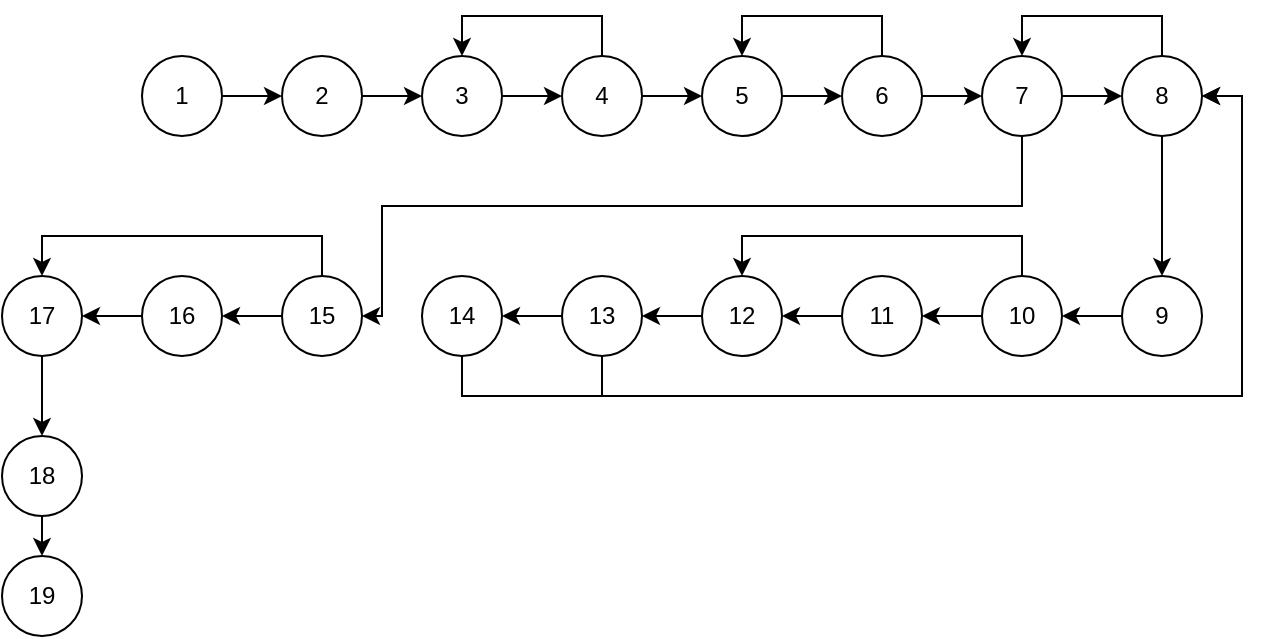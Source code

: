 <mxfile version="20.5.1" type="device" pages="4"><diagram id="l549qz2iPHxHU0Zhld8I" name="first"><mxGraphModel dx="1040" dy="595" grid="1" gridSize="10" guides="1" tooltips="1" connect="1" arrows="1" fold="1" page="1" pageScale="1" pageWidth="827" pageHeight="1169" math="0" shadow="0"><root><mxCell id="0"/><mxCell id="1" parent="0"/><mxCell id="YrMWbJPnrneoTzEEZRJr-3" style="edgeStyle=orthogonalEdgeStyle;rounded=0;orthogonalLoop=1;jettySize=auto;html=1;exitX=1;exitY=0.5;exitDx=0;exitDy=0;" parent="1" source="YrMWbJPnrneoTzEEZRJr-1" target="YrMWbJPnrneoTzEEZRJr-2" edge="1"><mxGeometry relative="1" as="geometry"/></mxCell><mxCell id="YrMWbJPnrneoTzEEZRJr-1" value="1" style="ellipse;whiteSpace=wrap;html=1;aspect=fixed;" parent="1" vertex="1"><mxGeometry x="130" y="90" width="40" height="40" as="geometry"/></mxCell><mxCell id="YrMWbJPnrneoTzEEZRJr-5" style="edgeStyle=orthogonalEdgeStyle;rounded=0;orthogonalLoop=1;jettySize=auto;html=1;exitX=1;exitY=0.5;exitDx=0;exitDy=0;" parent="1" source="YrMWbJPnrneoTzEEZRJr-2" target="YrMWbJPnrneoTzEEZRJr-4" edge="1"><mxGeometry relative="1" as="geometry"/></mxCell><mxCell id="YrMWbJPnrneoTzEEZRJr-2" value="2" style="ellipse;whiteSpace=wrap;html=1;aspect=fixed;" parent="1" vertex="1"><mxGeometry x="200" y="90" width="40" height="40" as="geometry"/></mxCell><mxCell id="YrMWbJPnrneoTzEEZRJr-7" style="edgeStyle=orthogonalEdgeStyle;rounded=0;orthogonalLoop=1;jettySize=auto;html=1;exitX=1;exitY=0.5;exitDx=0;exitDy=0;" parent="1" source="YrMWbJPnrneoTzEEZRJr-4" target="YrMWbJPnrneoTzEEZRJr-6" edge="1"><mxGeometry relative="1" as="geometry"/></mxCell><mxCell id="YrMWbJPnrneoTzEEZRJr-4" value="3" style="ellipse;whiteSpace=wrap;html=1;aspect=fixed;" parent="1" vertex="1"><mxGeometry x="270" y="90" width="40" height="40" as="geometry"/></mxCell><mxCell id="YrMWbJPnrneoTzEEZRJr-9" style="edgeStyle=orthogonalEdgeStyle;rounded=0;orthogonalLoop=1;jettySize=auto;html=1;exitX=1;exitY=0.5;exitDx=0;exitDy=0;" parent="1" source="YrMWbJPnrneoTzEEZRJr-6" target="YrMWbJPnrneoTzEEZRJr-8" edge="1"><mxGeometry relative="1" as="geometry"/></mxCell><mxCell id="YrMWbJPnrneoTzEEZRJr-34" style="edgeStyle=orthogonalEdgeStyle;rounded=0;orthogonalLoop=1;jettySize=auto;html=1;exitX=0.5;exitY=0;exitDx=0;exitDy=0;entryX=0.5;entryY=0;entryDx=0;entryDy=0;" parent="1" source="YrMWbJPnrneoTzEEZRJr-6" target="YrMWbJPnrneoTzEEZRJr-4" edge="1"><mxGeometry relative="1" as="geometry"/></mxCell><mxCell id="YrMWbJPnrneoTzEEZRJr-6" value="4" style="ellipse;whiteSpace=wrap;html=1;aspect=fixed;" parent="1" vertex="1"><mxGeometry x="340" y="90" width="40" height="40" as="geometry"/></mxCell><mxCell id="YrMWbJPnrneoTzEEZRJr-11" style="edgeStyle=orthogonalEdgeStyle;rounded=0;orthogonalLoop=1;jettySize=auto;html=1;exitX=1;exitY=0.5;exitDx=0;exitDy=0;" parent="1" source="YrMWbJPnrneoTzEEZRJr-8" target="YrMWbJPnrneoTzEEZRJr-10" edge="1"><mxGeometry relative="1" as="geometry"/></mxCell><mxCell id="YrMWbJPnrneoTzEEZRJr-8" value="5" style="ellipse;whiteSpace=wrap;html=1;aspect=fixed;" parent="1" vertex="1"><mxGeometry x="410" y="90" width="40" height="40" as="geometry"/></mxCell><mxCell id="YrMWbJPnrneoTzEEZRJr-13" style="edgeStyle=orthogonalEdgeStyle;rounded=0;orthogonalLoop=1;jettySize=auto;html=1;exitX=1;exitY=0.5;exitDx=0;exitDy=0;" parent="1" source="YrMWbJPnrneoTzEEZRJr-10" target="YrMWbJPnrneoTzEEZRJr-12" edge="1"><mxGeometry relative="1" as="geometry"/></mxCell><mxCell id="YrMWbJPnrneoTzEEZRJr-36" style="edgeStyle=orthogonalEdgeStyle;rounded=0;orthogonalLoop=1;jettySize=auto;html=1;exitX=0.5;exitY=0;exitDx=0;exitDy=0;entryX=0.5;entryY=0;entryDx=0;entryDy=0;" parent="1" source="YrMWbJPnrneoTzEEZRJr-10" target="YrMWbJPnrneoTzEEZRJr-8" edge="1"><mxGeometry relative="1" as="geometry"/></mxCell><mxCell id="YrMWbJPnrneoTzEEZRJr-10" value="6" style="ellipse;whiteSpace=wrap;html=1;aspect=fixed;" parent="1" vertex="1"><mxGeometry x="480" y="90" width="40" height="40" as="geometry"/></mxCell><mxCell id="YrMWbJPnrneoTzEEZRJr-15" style="edgeStyle=orthogonalEdgeStyle;rounded=0;orthogonalLoop=1;jettySize=auto;html=1;exitX=1;exitY=0.5;exitDx=0;exitDy=0;" parent="1" source="YrMWbJPnrneoTzEEZRJr-12" target="YrMWbJPnrneoTzEEZRJr-14" edge="1"><mxGeometry relative="1" as="geometry"/></mxCell><mxCell id="YhbJMH4ym-8wAANLT2Fo-3" style="edgeStyle=orthogonalEdgeStyle;rounded=0;jumpStyle=arc;orthogonalLoop=1;jettySize=auto;html=1;exitX=0.5;exitY=1;exitDx=0;exitDy=0;entryX=1;entryY=0.5;entryDx=0;entryDy=0;" edge="1" parent="1" source="YrMWbJPnrneoTzEEZRJr-12" target="YrMWbJPnrneoTzEEZRJr-28"><mxGeometry relative="1" as="geometry"><Array as="points"><mxPoint x="570" y="165"/><mxPoint x="250" y="165"/><mxPoint x="250" y="220"/></Array></mxGeometry></mxCell><mxCell id="YrMWbJPnrneoTzEEZRJr-12" value="7" style="ellipse;whiteSpace=wrap;html=1;aspect=fixed;" parent="1" vertex="1"><mxGeometry x="550" y="90" width="40" height="40" as="geometry"/></mxCell><mxCell id="YrMWbJPnrneoTzEEZRJr-17" style="edgeStyle=orthogonalEdgeStyle;rounded=0;orthogonalLoop=1;jettySize=auto;html=1;exitX=0.5;exitY=1;exitDx=0;exitDy=0;" parent="1" source="YrMWbJPnrneoTzEEZRJr-14" target="YrMWbJPnrneoTzEEZRJr-16" edge="1"><mxGeometry relative="1" as="geometry"/></mxCell><mxCell id="YrMWbJPnrneoTzEEZRJr-39" style="edgeStyle=orthogonalEdgeStyle;rounded=0;orthogonalLoop=1;jettySize=auto;html=1;exitX=0.5;exitY=0;exitDx=0;exitDy=0;entryX=0.5;entryY=0;entryDx=0;entryDy=0;" parent="1" source="YrMWbJPnrneoTzEEZRJr-14" target="YrMWbJPnrneoTzEEZRJr-12" edge="1"><mxGeometry relative="1" as="geometry"/></mxCell><mxCell id="YrMWbJPnrneoTzEEZRJr-14" value="8" style="ellipse;whiteSpace=wrap;html=1;aspect=fixed;" parent="1" vertex="1"><mxGeometry x="620" y="90" width="40" height="40" as="geometry"/></mxCell><mxCell id="YrMWbJPnrneoTzEEZRJr-19" style="edgeStyle=orthogonalEdgeStyle;rounded=0;orthogonalLoop=1;jettySize=auto;html=1;exitX=0;exitY=0.5;exitDx=0;exitDy=0;" parent="1" source="YrMWbJPnrneoTzEEZRJr-16" target="YrMWbJPnrneoTzEEZRJr-18" edge="1"><mxGeometry relative="1" as="geometry"/></mxCell><mxCell id="YrMWbJPnrneoTzEEZRJr-16" value="9" style="ellipse;whiteSpace=wrap;html=1;aspect=fixed;" parent="1" vertex="1"><mxGeometry x="620" y="200" width="40" height="40" as="geometry"/></mxCell><mxCell id="YrMWbJPnrneoTzEEZRJr-21" style="edgeStyle=orthogonalEdgeStyle;rounded=0;orthogonalLoop=1;jettySize=auto;html=1;exitX=0;exitY=0.5;exitDx=0;exitDy=0;" parent="1" source="YrMWbJPnrneoTzEEZRJr-18" target="YrMWbJPnrneoTzEEZRJr-20" edge="1"><mxGeometry relative="1" as="geometry"/></mxCell><mxCell id="YrMWbJPnrneoTzEEZRJr-40" style="edgeStyle=orthogonalEdgeStyle;rounded=0;orthogonalLoop=1;jettySize=auto;html=1;exitX=0.5;exitY=0;exitDx=0;exitDy=0;entryX=0.5;entryY=0;entryDx=0;entryDy=0;" parent="1" source="YrMWbJPnrneoTzEEZRJr-18" target="YrMWbJPnrneoTzEEZRJr-22" edge="1"><mxGeometry relative="1" as="geometry"/></mxCell><mxCell id="YrMWbJPnrneoTzEEZRJr-18" value="10" style="ellipse;whiteSpace=wrap;html=1;aspect=fixed;" parent="1" vertex="1"><mxGeometry x="550" y="200" width="40" height="40" as="geometry"/></mxCell><mxCell id="YrMWbJPnrneoTzEEZRJr-23" style="edgeStyle=orthogonalEdgeStyle;rounded=0;orthogonalLoop=1;jettySize=auto;html=1;exitX=0;exitY=0.5;exitDx=0;exitDy=0;" parent="1" source="YrMWbJPnrneoTzEEZRJr-20" target="YrMWbJPnrneoTzEEZRJr-22" edge="1"><mxGeometry relative="1" as="geometry"/></mxCell><mxCell id="YrMWbJPnrneoTzEEZRJr-20" value="11" style="ellipse;whiteSpace=wrap;html=1;aspect=fixed;" parent="1" vertex="1"><mxGeometry x="480" y="200" width="40" height="40" as="geometry"/></mxCell><mxCell id="YrMWbJPnrneoTzEEZRJr-25" style="edgeStyle=orthogonalEdgeStyle;rounded=0;orthogonalLoop=1;jettySize=auto;html=1;exitX=0;exitY=0.5;exitDx=0;exitDy=0;" parent="1" source="YrMWbJPnrneoTzEEZRJr-22" target="YrMWbJPnrneoTzEEZRJr-24" edge="1"><mxGeometry relative="1" as="geometry"/></mxCell><mxCell id="YrMWbJPnrneoTzEEZRJr-22" value="12" style="ellipse;whiteSpace=wrap;html=1;aspect=fixed;" parent="1" vertex="1"><mxGeometry x="410" y="200" width="40" height="40" as="geometry"/></mxCell><mxCell id="YrMWbJPnrneoTzEEZRJr-27" style="edgeStyle=orthogonalEdgeStyle;rounded=0;orthogonalLoop=1;jettySize=auto;html=1;exitX=0;exitY=0.5;exitDx=0;exitDy=0;" parent="1" source="YrMWbJPnrneoTzEEZRJr-24" target="YrMWbJPnrneoTzEEZRJr-26" edge="1"><mxGeometry relative="1" as="geometry"/></mxCell><mxCell id="Spd0vLi6ut8SSAPtKg4q-3" style="edgeStyle=orthogonalEdgeStyle;rounded=0;orthogonalLoop=1;jettySize=auto;html=1;exitX=0.5;exitY=1;exitDx=0;exitDy=0;entryX=1;entryY=0.5;entryDx=0;entryDy=0;" edge="1" parent="1" source="YrMWbJPnrneoTzEEZRJr-24" target="YrMWbJPnrneoTzEEZRJr-14"><mxGeometry relative="1" as="geometry"/></mxCell><mxCell id="YrMWbJPnrneoTzEEZRJr-24" value="13" style="ellipse;whiteSpace=wrap;html=1;aspect=fixed;" parent="1" vertex="1"><mxGeometry x="340" y="200" width="40" height="40" as="geometry"/></mxCell><mxCell id="Spd0vLi6ut8SSAPtKg4q-4" style="edgeStyle=orthogonalEdgeStyle;rounded=0;orthogonalLoop=1;jettySize=auto;html=1;exitX=0.5;exitY=1;exitDx=0;exitDy=0;" edge="1" parent="1" source="YrMWbJPnrneoTzEEZRJr-26"><mxGeometry relative="1" as="geometry"><mxPoint x="660" y="110" as="targetPoint"/><Array as="points"><mxPoint x="290" y="260"/><mxPoint x="680" y="260"/><mxPoint x="680" y="110"/></Array></mxGeometry></mxCell><mxCell id="YrMWbJPnrneoTzEEZRJr-26" value="14" style="ellipse;whiteSpace=wrap;html=1;aspect=fixed;" parent="1" vertex="1"><mxGeometry x="270" y="200" width="40" height="40" as="geometry"/></mxCell><mxCell id="YrMWbJPnrneoTzEEZRJr-31" style="edgeStyle=orthogonalEdgeStyle;rounded=0;orthogonalLoop=1;jettySize=auto;html=1;exitX=0;exitY=0.5;exitDx=0;exitDy=0;" parent="1" source="YrMWbJPnrneoTzEEZRJr-28" target="YrMWbJPnrneoTzEEZRJr-30" edge="1"><mxGeometry relative="1" as="geometry"/></mxCell><mxCell id="Spd0vLi6ut8SSAPtKg4q-5" style="edgeStyle=orthogonalEdgeStyle;rounded=0;orthogonalLoop=1;jettySize=auto;html=1;exitX=0.5;exitY=0;exitDx=0;exitDy=0;entryX=0.5;entryY=0;entryDx=0;entryDy=0;" edge="1" parent="1" source="YrMWbJPnrneoTzEEZRJr-28" target="YrMWbJPnrneoTzEEZRJr-32"><mxGeometry relative="1" as="geometry"/></mxCell><mxCell id="YrMWbJPnrneoTzEEZRJr-28" value="15" style="ellipse;whiteSpace=wrap;html=1;aspect=fixed;" parent="1" vertex="1"><mxGeometry x="200" y="200" width="40" height="40" as="geometry"/></mxCell><mxCell id="YrMWbJPnrneoTzEEZRJr-33" style="edgeStyle=orthogonalEdgeStyle;rounded=0;orthogonalLoop=1;jettySize=auto;html=1;exitX=0;exitY=0.5;exitDx=0;exitDy=0;" parent="1" source="YrMWbJPnrneoTzEEZRJr-30" target="YrMWbJPnrneoTzEEZRJr-32" edge="1"><mxGeometry relative="1" as="geometry"/></mxCell><mxCell id="YrMWbJPnrneoTzEEZRJr-30" value="16" style="ellipse;whiteSpace=wrap;html=1;aspect=fixed;" parent="1" vertex="1"><mxGeometry x="130" y="200" width="40" height="40" as="geometry"/></mxCell><mxCell id="Spd0vLi6ut8SSAPtKg4q-6" style="edgeStyle=orthogonalEdgeStyle;rounded=0;orthogonalLoop=1;jettySize=auto;html=1;exitX=0.5;exitY=1;exitDx=0;exitDy=0;entryX=0.5;entryY=0;entryDx=0;entryDy=0;" edge="1" parent="1" source="YrMWbJPnrneoTzEEZRJr-32" target="Spd0vLi6ut8SSAPtKg4q-1"><mxGeometry relative="1" as="geometry"/></mxCell><mxCell id="YrMWbJPnrneoTzEEZRJr-32" value="17" style="ellipse;whiteSpace=wrap;html=1;aspect=fixed;" parent="1" vertex="1"><mxGeometry x="60" y="200" width="40" height="40" as="geometry"/></mxCell><mxCell id="Spd0vLi6ut8SSAPtKg4q-7" style="edgeStyle=orthogonalEdgeStyle;rounded=0;orthogonalLoop=1;jettySize=auto;html=1;exitX=0.5;exitY=1;exitDx=0;exitDy=0;entryX=0.5;entryY=0;entryDx=0;entryDy=0;" edge="1" parent="1" source="Spd0vLi6ut8SSAPtKg4q-1" target="Spd0vLi6ut8SSAPtKg4q-2"><mxGeometry relative="1" as="geometry"/></mxCell><mxCell id="Spd0vLi6ut8SSAPtKg4q-1" value="18" style="ellipse;whiteSpace=wrap;html=1;aspect=fixed;" vertex="1" parent="1"><mxGeometry x="60" y="280" width="40" height="40" as="geometry"/></mxCell><mxCell id="Spd0vLi6ut8SSAPtKg4q-2" value="19" style="ellipse;whiteSpace=wrap;html=1;aspect=fixed;" vertex="1" parent="1"><mxGeometry x="60" y="340" width="40" height="40" as="geometry"/></mxCell></root></mxGraphModel></diagram><diagram id="tsK_6CN3ULfJzXuyc1KU" name="second"><mxGraphModel dx="510" dy="632" grid="1" gridSize="10" guides="1" tooltips="1" connect="1" arrows="1" fold="1" page="1" pageScale="1" pageWidth="827" pageHeight="1169" math="0" shadow="0"><root><mxCell id="0"/><mxCell id="1" parent="0"/><mxCell id="uE1-fZgZQU1J5m-jXVBT-1" style="edgeStyle=orthogonalEdgeStyle;rounded=0;orthogonalLoop=1;jettySize=auto;html=1;exitX=1;exitY=0.5;exitDx=0;exitDy=0;entryX=0;entryY=0.5;entryDx=0;entryDy=0;" parent="1" source="uE1-fZgZQU1J5m-jXVBT-12" target="uE1-fZgZQU1J5m-jXVBT-15" edge="1"><mxGeometry relative="1" as="geometry"/></mxCell><mxCell id="uE1-fZgZQU1J5m-jXVBT-2" style="edgeStyle=orthogonalEdgeStyle;rounded=0;orthogonalLoop=1;jettySize=auto;html=1;exitX=0.5;exitY=0;exitDx=0;exitDy=0;entryX=0.5;entryY=0;entryDx=0;entryDy=0;" parent="1" source="uE1-fZgZQU1J5m-jXVBT-12" target="uE1-fZgZQU1J5m-jXVBT-17" edge="1"><mxGeometry relative="1" as="geometry"/></mxCell><mxCell id="uE1-fZgZQU1J5m-jXVBT-3" style="edgeStyle=orthogonalEdgeStyle;rounded=0;orthogonalLoop=1;jettySize=auto;html=1;exitX=0.5;exitY=0;exitDx=0;exitDy=0;entryX=0.5;entryY=0;entryDx=0;entryDy=0;" parent="1" source="uE1-fZgZQU1J5m-jXVBT-12" target="uE1-fZgZQU1J5m-jXVBT-19" edge="1"><mxGeometry relative="1" as="geometry"/></mxCell><mxCell id="uE1-fZgZQU1J5m-jXVBT-4" style="edgeStyle=orthogonalEdgeStyle;rounded=0;orthogonalLoop=1;jettySize=auto;html=1;exitX=0.5;exitY=0;exitDx=0;exitDy=0;entryX=0.5;entryY=0;entryDx=0;entryDy=0;" parent="1" source="uE1-fZgZQU1J5m-jXVBT-12" target="uE1-fZgZQU1J5m-jXVBT-21" edge="1"><mxGeometry relative="1" as="geometry"/></mxCell><mxCell id="uE1-fZgZQU1J5m-jXVBT-5" style="edgeStyle=orthogonalEdgeStyle;rounded=0;orthogonalLoop=1;jettySize=auto;html=1;exitX=0.5;exitY=0;exitDx=0;exitDy=0;entryX=0.5;entryY=0;entryDx=0;entryDy=0;" parent="1" source="uE1-fZgZQU1J5m-jXVBT-12" target="uE1-fZgZQU1J5m-jXVBT-22" edge="1"><mxGeometry relative="1" as="geometry"/></mxCell><mxCell id="uE1-fZgZQU1J5m-jXVBT-6" style="edgeStyle=orthogonalEdgeStyle;rounded=0;orthogonalLoop=1;jettySize=auto;html=1;exitX=0.5;exitY=0;exitDx=0;exitDy=0;entryX=0.5;entryY=0;entryDx=0;entryDy=0;" parent="1" source="uE1-fZgZQU1J5m-jXVBT-12" target="uE1-fZgZQU1J5m-jXVBT-25" edge="1"><mxGeometry relative="1" as="geometry"/></mxCell><mxCell id="uE1-fZgZQU1J5m-jXVBT-7" style="edgeStyle=orthogonalEdgeStyle;rounded=0;orthogonalLoop=1;jettySize=auto;html=1;exitX=0.5;exitY=0;exitDx=0;exitDy=0;entryX=0.5;entryY=0;entryDx=0;entryDy=0;" parent="1" source="uE1-fZgZQU1J5m-jXVBT-12" target="uE1-fZgZQU1J5m-jXVBT-28" edge="1"><mxGeometry relative="1" as="geometry"/></mxCell><mxCell id="uE1-fZgZQU1J5m-jXVBT-8" style="edgeStyle=orthogonalEdgeStyle;rounded=0;orthogonalLoop=1;jettySize=auto;html=1;exitX=0.5;exitY=1;exitDx=0;exitDy=0;" parent="1" source="uE1-fZgZQU1J5m-jXVBT-12" target="uE1-fZgZQU1J5m-jXVBT-36" edge="1"><mxGeometry relative="1" as="geometry"/></mxCell><mxCell id="uE1-fZgZQU1J5m-jXVBT-9" style="edgeStyle=orthogonalEdgeStyle;rounded=0;orthogonalLoop=1;jettySize=auto;html=1;exitX=0.5;exitY=1;exitDx=0;exitDy=0;entryX=0.5;entryY=0;entryDx=0;entryDy=0;" parent="1" source="uE1-fZgZQU1J5m-jXVBT-12" target="uE1-fZgZQU1J5m-jXVBT-38" edge="1"><mxGeometry relative="1" as="geometry"/></mxCell><mxCell id="uE1-fZgZQU1J5m-jXVBT-10" style="edgeStyle=orthogonalEdgeStyle;rounded=0;orthogonalLoop=1;jettySize=auto;html=1;exitX=0.5;exitY=1;exitDx=0;exitDy=0;entryX=0.5;entryY=0;entryDx=0;entryDy=0;" parent="1" source="uE1-fZgZQU1J5m-jXVBT-12" target="uE1-fZgZQU1J5m-jXVBT-40" edge="1"><mxGeometry relative="1" as="geometry"/></mxCell><mxCell id="uE1-fZgZQU1J5m-jXVBT-11" style="edgeStyle=orthogonalEdgeStyle;rounded=0;orthogonalLoop=1;jettySize=auto;html=1;exitX=0.5;exitY=1;exitDx=0;exitDy=0;entryX=0.5;entryY=0;entryDx=0;entryDy=0;" parent="1" source="uE1-fZgZQU1J5m-jXVBT-12" target="uE1-fZgZQU1J5m-jXVBT-41" edge="1"><mxGeometry relative="1" as="geometry"/></mxCell><mxCell id="bIM9dU4br8palKq9sN9q-2" style="edgeStyle=orthogonalEdgeStyle;rounded=0;orthogonalLoop=1;jettySize=auto;html=1;exitX=0.5;exitY=1;exitDx=0;exitDy=0;" edge="1" parent="1" source="uE1-fZgZQU1J5m-jXVBT-12" target="bIM9dU4br8palKq9sN9q-1"><mxGeometry relative="1" as="geometry"><Array as="points"><mxPoint x="140" y="290"/><mxPoint x="280" y="290"/></Array></mxGeometry></mxCell><mxCell id="uE1-fZgZQU1J5m-jXVBT-12" value="1" style="ellipse;whiteSpace=wrap;html=1;aspect=fixed;" parent="1" vertex="1"><mxGeometry x="120" y="190" width="40" height="40" as="geometry"/></mxCell><mxCell id="uE1-fZgZQU1J5m-jXVBT-13" style="edgeStyle=orthogonalEdgeStyle;rounded=0;jumpStyle=arc;orthogonalLoop=1;jettySize=auto;html=1;exitX=0.5;exitY=1;exitDx=0;exitDy=0;entryX=1;entryY=0.5;entryDx=0;entryDy=0;" parent="1" source="uE1-fZgZQU1J5m-jXVBT-15" target="uE1-fZgZQU1J5m-jXVBT-19" edge="1"><mxGeometry relative="1" as="geometry"><Array as="points"><mxPoint x="210" y="280"/><mxPoint x="390" y="280"/><mxPoint x="390" y="210"/></Array></mxGeometry></mxCell><mxCell id="uE1-fZgZQU1J5m-jXVBT-14" style="edgeStyle=orthogonalEdgeStyle;rounded=0;jumpStyle=arc;orthogonalLoop=1;jettySize=auto;html=1;exitX=0.5;exitY=1;exitDx=0;exitDy=0;entryX=0.5;entryY=1;entryDx=0;entryDy=0;" parent="1" source="uE1-fZgZQU1J5m-jXVBT-15" target="uE1-fZgZQU1J5m-jXVBT-22" edge="1"><mxGeometry relative="1" as="geometry"><Array as="points"><mxPoint x="210" y="280"/><mxPoint x="490" y="280"/></Array></mxGeometry></mxCell><mxCell id="yPp60QrVZzDsVnwHS1yw-1" style="edgeStyle=orthogonalEdgeStyle;rounded=0;jumpStyle=arc;orthogonalLoop=1;jettySize=auto;html=1;exitX=0.5;exitY=1;exitDx=0;exitDy=0;entryX=0.5;entryY=0;entryDx=0;entryDy=0;" edge="1" parent="1" source="uE1-fZgZQU1J5m-jXVBT-15" target="uE1-fZgZQU1J5m-jXVBT-36"><mxGeometry relative="1" as="geometry"><Array as="points"><mxPoint x="210" y="270"/><mxPoint x="420" y="270"/></Array></mxGeometry></mxCell><mxCell id="yPp60QrVZzDsVnwHS1yw-2" style="edgeStyle=orthogonalEdgeStyle;rounded=0;jumpStyle=arc;orthogonalLoop=1;jettySize=auto;html=1;exitX=1;exitY=0.5;exitDx=0;exitDy=0;entryX=0.5;entryY=0;entryDx=0;entryDy=0;" edge="1" parent="1" source="uE1-fZgZQU1J5m-jXVBT-15" target="bIM9dU4br8palKq9sN9q-1"><mxGeometry relative="1" as="geometry"><Array as="points"><mxPoint x="240" y="210"/><mxPoint x="240" y="240"/><mxPoint x="260" y="240"/><mxPoint x="260" y="510"/><mxPoint x="280" y="510"/></Array></mxGeometry></mxCell><mxCell id="uE1-fZgZQU1J5m-jXVBT-15" value="2" style="ellipse;whiteSpace=wrap;html=1;aspect=fixed;" parent="1" vertex="1"><mxGeometry x="190" y="190" width="40" height="40" as="geometry"/></mxCell><mxCell id="uE1-fZgZQU1J5m-jXVBT-16" style="edgeStyle=orthogonalEdgeStyle;rounded=0;orthogonalLoop=1;jettySize=auto;html=1;exitX=1;exitY=0.5;exitDx=0;exitDy=0;entryX=0;entryY=0.5;entryDx=0;entryDy=0;" parent="1" source="uE1-fZgZQU1J5m-jXVBT-17" target="uE1-fZgZQU1J5m-jXVBT-19" edge="1"><mxGeometry relative="1" as="geometry"/></mxCell><mxCell id="uE1-fZgZQU1J5m-jXVBT-17" value="3" style="ellipse;whiteSpace=wrap;html=1;aspect=fixed;" parent="1" vertex="1"><mxGeometry x="260" y="190" width="40" height="40" as="geometry"/></mxCell><mxCell id="uE1-fZgZQU1J5m-jXVBT-18" style="edgeStyle=orthogonalEdgeStyle;rounded=0;orthogonalLoop=1;jettySize=auto;html=1;exitX=0.5;exitY=1;exitDx=0;exitDy=0;entryX=0.5;entryY=1;entryDx=0;entryDy=0;" parent="1" source="uE1-fZgZQU1J5m-jXVBT-19" target="uE1-fZgZQU1J5m-jXVBT-22" edge="1"><mxGeometry relative="1" as="geometry"><Array as="points"><mxPoint x="350" y="260"/><mxPoint x="490" y="260"/></Array></mxGeometry></mxCell><mxCell id="uE1-fZgZQU1J5m-jXVBT-19" value="4" style="ellipse;whiteSpace=wrap;html=1;aspect=fixed;" parent="1" vertex="1"><mxGeometry x="330" y="190" width="40" height="40" as="geometry"/></mxCell><mxCell id="uE1-fZgZQU1J5m-jXVBT-20" style="edgeStyle=orthogonalEdgeStyle;rounded=0;orthogonalLoop=1;jettySize=auto;html=1;exitX=1;exitY=0.5;exitDx=0;exitDy=0;entryX=0;entryY=0.5;entryDx=0;entryDy=0;" parent="1" source="uE1-fZgZQU1J5m-jXVBT-21" target="uE1-fZgZQU1J5m-jXVBT-22" edge="1"><mxGeometry relative="1" as="geometry"/></mxCell><mxCell id="uE1-fZgZQU1J5m-jXVBT-21" value="5" style="ellipse;whiteSpace=wrap;html=1;aspect=fixed;" parent="1" vertex="1"><mxGeometry x="400" y="190" width="40" height="40" as="geometry"/></mxCell><mxCell id="uE1-fZgZQU1J5m-jXVBT-22" value="6" style="ellipse;whiteSpace=wrap;html=1;aspect=fixed;" parent="1" vertex="1"><mxGeometry x="470" y="190" width="40" height="40" as="geometry"/></mxCell><mxCell id="uE1-fZgZQU1J5m-jXVBT-23" style="edgeStyle=orthogonalEdgeStyle;rounded=0;orthogonalLoop=1;jettySize=auto;html=1;exitX=1;exitY=0.5;exitDx=0;exitDy=0;entryX=0.5;entryY=0;entryDx=0;entryDy=0;" parent="1" source="uE1-fZgZQU1J5m-jXVBT-25" target="uE1-fZgZQU1J5m-jXVBT-32" edge="1"><mxGeometry relative="1" as="geometry"><Array as="points"><mxPoint x="590" y="210"/><mxPoint x="590" y="305"/><mxPoint x="560" y="305"/></Array></mxGeometry></mxCell><mxCell id="uE1-fZgZQU1J5m-jXVBT-24" style="edgeStyle=orthogonalEdgeStyle;rounded=0;orthogonalLoop=1;jettySize=auto;html=1;exitX=1;exitY=0.5;exitDx=0;exitDy=0;entryX=1;entryY=0.5;entryDx=0;entryDy=0;jumpStyle=arc;" parent="1" source="uE1-fZgZQU1J5m-jXVBT-25" target="uE1-fZgZQU1J5m-jXVBT-36" edge="1"><mxGeometry relative="1" as="geometry"><Array as="points"><mxPoint x="520" y="210"/><mxPoint x="520" y="330"/><mxPoint x="460" y="330"/><mxPoint x="460" y="400"/></Array></mxGeometry></mxCell><mxCell id="bIM9dU4br8palKq9sN9q-7" style="edgeStyle=orthogonalEdgeStyle;rounded=0;orthogonalLoop=1;jettySize=auto;html=1;exitX=1;exitY=0.5;exitDx=0;exitDy=0;entryX=1;entryY=0.5;entryDx=0;entryDy=0;" edge="1" parent="1" source="uE1-fZgZQU1J5m-jXVBT-25" target="bIM9dU4br8palKq9sN9q-1"><mxGeometry relative="1" as="geometry"><Array as="points"><mxPoint x="610" y="210"/><mxPoint x="610" y="580"/></Array></mxGeometry></mxCell><mxCell id="bIM9dU4br8palKq9sN9q-10" style="edgeStyle=orthogonalEdgeStyle;rounded=0;orthogonalLoop=1;jettySize=auto;html=1;exitX=1;exitY=0.5;exitDx=0;exitDy=0;entryX=0;entryY=0.5;entryDx=0;entryDy=0;" edge="1" parent="1" source="uE1-fZgZQU1J5m-jXVBT-25" target="bIM9dU4br8palKq9sN9q-8"><mxGeometry relative="1" as="geometry"><Array as="points"><mxPoint x="610" y="210"/><mxPoint x="610" y="330"/></Array></mxGeometry></mxCell><mxCell id="uE1-fZgZQU1J5m-jXVBT-25" value="7" style="ellipse;whiteSpace=wrap;html=1;aspect=fixed;" parent="1" vertex="1"><mxGeometry x="540" y="190" width="40" height="40" as="geometry"/></mxCell><mxCell id="uE1-fZgZQU1J5m-jXVBT-26" style="edgeStyle=orthogonalEdgeStyle;rounded=0;jumpStyle=arc;orthogonalLoop=1;jettySize=auto;html=1;exitX=1;exitY=0.5;exitDx=0;exitDy=0;entryX=1;entryY=0.5;entryDx=0;entryDy=0;" parent="1" source="uE1-fZgZQU1J5m-jXVBT-28" target="uE1-fZgZQU1J5m-jXVBT-32" edge="1"><mxGeometry relative="1" as="geometry"><Array as="points"><mxPoint x="670" y="210"/><mxPoint x="670" y="280"/><mxPoint x="600" y="280"/><mxPoint x="600" y="400"/></Array></mxGeometry></mxCell><mxCell id="uE1-fZgZQU1J5m-jXVBT-27" style="edgeStyle=orthogonalEdgeStyle;rounded=0;jumpStyle=arc;orthogonalLoop=1;jettySize=auto;html=1;exitX=1;exitY=0.5;exitDx=0;exitDy=0;entryX=0.5;entryY=1;entryDx=0;entryDy=0;" parent="1" source="uE1-fZgZQU1J5m-jXVBT-28" target="uE1-fZgZQU1J5m-jXVBT-36" edge="1"><mxGeometry relative="1" as="geometry"><Array as="points"><mxPoint x="710" y="210"/><mxPoint x="710" y="470"/><mxPoint x="420" y="470"/></Array></mxGeometry></mxCell><mxCell id="bIM9dU4br8palKq9sN9q-6" style="edgeStyle=orthogonalEdgeStyle;rounded=0;orthogonalLoop=1;jettySize=auto;html=1;exitX=1;exitY=0.5;exitDx=0;exitDy=0;entryX=1;entryY=0.5;entryDx=0;entryDy=0;" edge="1" parent="1" source="uE1-fZgZQU1J5m-jXVBT-28" target="bIM9dU4br8palKq9sN9q-1"><mxGeometry relative="1" as="geometry"><Array as="points"><mxPoint x="710" y="210"/><mxPoint x="710" y="580"/></Array></mxGeometry></mxCell><mxCell id="bIM9dU4br8palKq9sN9q-9" style="edgeStyle=orthogonalEdgeStyle;rounded=0;orthogonalLoop=1;jettySize=auto;html=1;exitX=1;exitY=0.5;exitDx=0;exitDy=0;entryX=1;entryY=0.5;entryDx=0;entryDy=0;" edge="1" parent="1" source="uE1-fZgZQU1J5m-jXVBT-28" target="bIM9dU4br8palKq9sN9q-8"><mxGeometry relative="1" as="geometry"/></mxCell><mxCell id="uE1-fZgZQU1J5m-jXVBT-28" value="8" style="ellipse;whiteSpace=wrap;html=1;aspect=fixed;" parent="1" vertex="1"><mxGeometry x="620" y="190" width="40" height="40" as="geometry"/></mxCell><mxCell id="uE1-fZgZQU1J5m-jXVBT-29" style="edgeStyle=orthogonalEdgeStyle;rounded=0;jumpStyle=arc;orthogonalLoop=1;jettySize=auto;html=1;exitX=0.5;exitY=1;exitDx=0;exitDy=0;entryX=0.5;entryY=1;entryDx=0;entryDy=0;" parent="1" source="uE1-fZgZQU1J5m-jXVBT-31" target="uE1-fZgZQU1J5m-jXVBT-34" edge="1"><mxGeometry relative="1" as="geometry"/></mxCell><mxCell id="uE1-fZgZQU1J5m-jXVBT-30" style="edgeStyle=orthogonalEdgeStyle;rounded=0;jumpStyle=arc;orthogonalLoop=1;jettySize=auto;html=1;exitX=0.5;exitY=1;exitDx=0;exitDy=0;entryX=0.5;entryY=1;entryDx=0;entryDy=0;" parent="1" source="uE1-fZgZQU1J5m-jXVBT-31" target="uE1-fZgZQU1J5m-jXVBT-36" edge="1"><mxGeometry relative="1" as="geometry"/></mxCell><mxCell id="uE1-fZgZQU1J5m-jXVBT-31" value="9" style="ellipse;whiteSpace=wrap;html=1;aspect=fixed;" parent="1" vertex="1"><mxGeometry x="630" y="380" width="40" height="40" as="geometry"/></mxCell><mxCell id="uE1-fZgZQU1J5m-jXVBT-32" value="10" style="ellipse;whiteSpace=wrap;html=1;aspect=fixed;" parent="1" vertex="1"><mxGeometry x="540" y="380" width="40" height="40" as="geometry"/></mxCell><mxCell id="uE1-fZgZQU1J5m-jXVBT-33" style="edgeStyle=orthogonalEdgeStyle;rounded=0;jumpStyle=arc;orthogonalLoop=1;jettySize=auto;html=1;exitX=0;exitY=0.5;exitDx=0;exitDy=0;entryX=1;entryY=0.5;entryDx=0;entryDy=0;" parent="1" source="uE1-fZgZQU1J5m-jXVBT-34" target="uE1-fZgZQU1J5m-jXVBT-36" edge="1"><mxGeometry relative="1" as="geometry"/></mxCell><mxCell id="uE1-fZgZQU1J5m-jXVBT-34" value="11" style="ellipse;whiteSpace=wrap;html=1;aspect=fixed;" parent="1" vertex="1"><mxGeometry x="470" y="380" width="40" height="40" as="geometry"/></mxCell><mxCell id="uE1-fZgZQU1J5m-jXVBT-35" style="edgeStyle=orthogonalEdgeStyle;rounded=0;jumpStyle=arc;orthogonalLoop=1;jettySize=auto;html=1;exitX=0;exitY=0.5;exitDx=0;exitDy=0;entryX=1;entryY=0.5;entryDx=0;entryDy=0;" parent="1" source="uE1-fZgZQU1J5m-jXVBT-36" target="uE1-fZgZQU1J5m-jXVBT-40" edge="1"><mxGeometry relative="1" as="geometry"><Array as="points"><mxPoint x="380" y="400"/><mxPoint x="380" y="450"/><mxPoint x="250" y="450"/><mxPoint x="250" y="400"/></Array></mxGeometry></mxCell><mxCell id="bIM9dU4br8palKq9sN9q-3" style="edgeStyle=orthogonalEdgeStyle;rounded=0;orthogonalLoop=1;jettySize=auto;html=1;exitX=0;exitY=0.5;exitDx=0;exitDy=0;entryX=1;entryY=0.5;entryDx=0;entryDy=0;" edge="1" parent="1" source="uE1-fZgZQU1J5m-jXVBT-36" target="bIM9dU4br8palKq9sN9q-1"><mxGeometry relative="1" as="geometry"/></mxCell><mxCell id="uE1-fZgZQU1J5m-jXVBT-36" value="12" style="ellipse;whiteSpace=wrap;html=1;aspect=fixed;" parent="1" vertex="1"><mxGeometry x="400" y="380" width="40" height="40" as="geometry"/></mxCell><mxCell id="uE1-fZgZQU1J5m-jXVBT-38" value="16" style="ellipse;whiteSpace=wrap;html=1;aspect=fixed;" parent="1" vertex="1"><mxGeometry x="300" y="380" width="40" height="40" as="geometry"/></mxCell><mxCell id="uE1-fZgZQU1J5m-jXVBT-39" style="edgeStyle=orthogonalEdgeStyle;rounded=0;jumpStyle=arc;orthogonalLoop=1;jettySize=auto;html=1;exitX=0.5;exitY=1;exitDx=0;exitDy=0;entryX=0.5;entryY=1;entryDx=0;entryDy=0;" parent="1" source="uE1-fZgZQU1J5m-jXVBT-40" target="uE1-fZgZQU1J5m-jXVBT-42" edge="1"><mxGeometry relative="1" as="geometry"/></mxCell><mxCell id="uE1-fZgZQU1J5m-jXVBT-40" value="17" style="ellipse;whiteSpace=wrap;html=1;aspect=fixed;" parent="1" vertex="1"><mxGeometry x="190" y="380" width="40" height="40" as="geometry"/></mxCell><mxCell id="uE1-fZgZQU1J5m-jXVBT-41" value="18" style="ellipse;whiteSpace=wrap;html=1;aspect=fixed;" parent="1" vertex="1"><mxGeometry x="120" y="380" width="40" height="40" as="geometry"/></mxCell><mxCell id="uE1-fZgZQU1J5m-jXVBT-42" value="19" style="ellipse;whiteSpace=wrap;html=1;aspect=fixed;" parent="1" vertex="1"><mxGeometry x="50" y="380" width="40" height="40" as="geometry"/></mxCell><mxCell id="uE1-fZgZQU1J5m-jXVBT-43" style="edgeStyle=orthogonalEdgeStyle;rounded=0;orthogonalLoop=1;jettySize=auto;html=1;exitX=1;exitY=0.5;exitDx=0;exitDy=0;entryX=0.5;entryY=1;entryDx=0;entryDy=0;" parent="1" source="uE1-fZgZQU1J5m-jXVBT-17" target="uE1-fZgZQU1J5m-jXVBT-17" edge="1"><mxGeometry relative="1" as="geometry"><Array as="points"><mxPoint x="310" y="210"/><mxPoint x="310" y="250"/><mxPoint x="280" y="250"/></Array></mxGeometry></mxCell><mxCell id="uE1-fZgZQU1J5m-jXVBT-44" style="edgeStyle=orthogonalEdgeStyle;rounded=0;orthogonalLoop=1;jettySize=auto;html=1;exitX=1;exitY=0.5;exitDx=0;exitDy=0;entryX=0.5;entryY=1;entryDx=0;entryDy=0;" parent="1" source="uE1-fZgZQU1J5m-jXVBT-21" target="uE1-fZgZQU1J5m-jXVBT-21" edge="1"><mxGeometry relative="1" as="geometry"><Array as="points"><mxPoint x="450" y="210"/><mxPoint x="450" y="250"/><mxPoint x="420" y="250"/></Array></mxGeometry></mxCell><mxCell id="uE1-fZgZQU1J5m-jXVBT-45" style="edgeStyle=orthogonalEdgeStyle;rounded=0;orthogonalLoop=1;jettySize=auto;html=1;exitX=1;exitY=0.5;exitDx=0;exitDy=0;entryX=0.5;entryY=1;entryDx=0;entryDy=0;" parent="1" source="uE1-fZgZQU1J5m-jXVBT-25" target="uE1-fZgZQU1J5m-jXVBT-25" edge="1"><mxGeometry relative="1" as="geometry"><Array as="points"><mxPoint x="590" y="210"/><mxPoint x="590" y="250"/><mxPoint x="560" y="250"/></Array></mxGeometry></mxCell><mxCell id="uE1-fZgZQU1J5m-jXVBT-46" style="edgeStyle=orthogonalEdgeStyle;rounded=0;jumpStyle=arc;orthogonalLoop=1;jettySize=auto;html=1;exitX=1;exitY=0.5;exitDx=0;exitDy=0;entryX=0.5;entryY=1;entryDx=0;entryDy=0;" parent="1" source="uE1-fZgZQU1J5m-jXVBT-28" target="uE1-fZgZQU1J5m-jXVBT-28" edge="1"><mxGeometry relative="1" as="geometry"><Array as="points"><mxPoint x="670" y="210"/><mxPoint x="670" y="250"/><mxPoint x="640" y="250"/></Array></mxGeometry></mxCell><mxCell id="bIM9dU4br8palKq9sN9q-4" style="edgeStyle=orthogonalEdgeStyle;rounded=0;orthogonalLoop=1;jettySize=auto;html=1;exitX=0.5;exitY=1;exitDx=0;exitDy=0;entryX=1;entryY=0.5;entryDx=0;entryDy=0;" edge="1" parent="1" source="bIM9dU4br8palKq9sN9q-1" target="uE1-fZgZQU1J5m-jXVBT-40"><mxGeometry relative="1" as="geometry"><Array as="points"><mxPoint x="280" y="620"/><mxPoint x="240" y="620"/><mxPoint x="240" y="400"/></Array></mxGeometry></mxCell><mxCell id="RbHrmS6nndkHoi9B0CDe-1" style="edgeStyle=orthogonalEdgeStyle;rounded=0;jumpStyle=arc;orthogonalLoop=1;jettySize=auto;html=1;exitX=0.5;exitY=1;exitDx=0;exitDy=0;entryX=0.5;entryY=1;entryDx=0;entryDy=0;" edge="1" parent="1" source="bIM9dU4br8palKq9sN9q-1" target="uE1-fZgZQU1J5m-jXVBT-36"><mxGeometry relative="1" as="geometry"/></mxCell><mxCell id="bIM9dU4br8palKq9sN9q-1" value="14" style="ellipse;whiteSpace=wrap;html=1;aspect=fixed;" vertex="1" parent="1"><mxGeometry x="260" y="560" width="40" height="40" as="geometry"/></mxCell><mxCell id="bIM9dU4br8palKq9sN9q-8" value="13" style="ellipse;whiteSpace=wrap;html=1;aspect=fixed;" vertex="1" parent="1"><mxGeometry x="630" y="310" width="40" height="40" as="geometry"/></mxCell></root></mxGraphModel></diagram><diagram id="7VsfoHlwF5aa-PnKClbY" name="third"><mxGraphModel dx="2878" dy="700" grid="1" gridSize="10" guides="1" tooltips="1" connect="1" arrows="1" fold="1" page="1" pageScale="1" pageWidth="827" pageHeight="1169" math="0" shadow="0"><root><mxCell id="0"/><mxCell id="1" parent="0"/><mxCell id="r3JlcWs4Y08YJJMFEVRQ-1" style="edgeStyle=orthogonalEdgeStyle;rounded=0;orthogonalLoop=1;jettySize=auto;html=1;exitX=1;exitY=0.5;exitDx=0;exitDy=0;" parent="1" source="r3JlcWs4Y08YJJMFEVRQ-2" target="r3JlcWs4Y08YJJMFEVRQ-4" edge="1"><mxGeometry relative="1" as="geometry"/></mxCell><mxCell id="r3JlcWs4Y08YJJMFEVRQ-2" value="1" style="ellipse;whiteSpace=wrap;html=1;aspect=fixed;" parent="1" vertex="1"><mxGeometry x="130" y="90" width="40" height="40" as="geometry"/></mxCell><mxCell id="r3JlcWs4Y08YJJMFEVRQ-3" style="edgeStyle=orthogonalEdgeStyle;rounded=0;orthogonalLoop=1;jettySize=auto;html=1;exitX=1;exitY=0.5;exitDx=0;exitDy=0;" parent="1" source="r3JlcWs4Y08YJJMFEVRQ-4" target="r3JlcWs4Y08YJJMFEVRQ-6" edge="1"><mxGeometry relative="1" as="geometry"/></mxCell><mxCell id="r3JlcWs4Y08YJJMFEVRQ-4" value="2" style="ellipse;whiteSpace=wrap;html=1;aspect=fixed;" parent="1" vertex="1"><mxGeometry x="200" y="90" width="40" height="40" as="geometry"/></mxCell><mxCell id="r3JlcWs4Y08YJJMFEVRQ-40" style="edgeStyle=orthogonalEdgeStyle;rounded=0;jumpStyle=arc;orthogonalLoop=1;jettySize=auto;html=1;exitX=0.5;exitY=1;exitDx=0;exitDy=0;entryX=0.5;entryY=0;entryDx=0;entryDy=0;" parent="1" source="r3JlcWs4Y08YJJMFEVRQ-6" target="r3JlcWs4Y08YJJMFEVRQ-9" edge="1"><mxGeometry relative="1" as="geometry"/></mxCell><mxCell id="r3JlcWs4Y08YJJMFEVRQ-6" value="3" style="ellipse;whiteSpace=wrap;html=1;aspect=fixed;" parent="1" vertex="1"><mxGeometry x="270" y="90" width="40" height="40" as="geometry"/></mxCell><mxCell id="r3JlcWs4Y08YJJMFEVRQ-49" style="edgeStyle=orthogonalEdgeStyle;rounded=0;jumpStyle=arc;orthogonalLoop=1;jettySize=auto;html=1;exitX=1;exitY=0.5;exitDx=0;exitDy=0;entryX=0;entryY=0.5;entryDx=0;entryDy=0;" parent="1" source="r3JlcWs4Y08YJJMFEVRQ-9" target="r3JlcWs4Y08YJJMFEVRQ-44" edge="1"><mxGeometry relative="1" as="geometry"><Array as="points"><mxPoint x="320" y="180"/><mxPoint x="320" y="110"/></Array></mxGeometry></mxCell><mxCell id="r3JlcWs4Y08YJJMFEVRQ-9" value="4" style="ellipse;whiteSpace=wrap;html=1;aspect=fixed;" parent="1" vertex="1"><mxGeometry x="270" y="160" width="40" height="40" as="geometry"/></mxCell><mxCell id="r3JlcWs4Y08YJJMFEVRQ-30" style="edgeStyle=orthogonalEdgeStyle;rounded=0;orthogonalLoop=1;jettySize=auto;html=1;exitX=0;exitY=0.5;exitDx=0;exitDy=0;" parent="1" source="r3JlcWs4Y08YJJMFEVRQ-32" target="r3JlcWs4Y08YJJMFEVRQ-34" edge="1"><mxGeometry relative="1" as="geometry"/></mxCell><mxCell id="r3JlcWs4Y08YJJMFEVRQ-32" value="15" style="ellipse;whiteSpace=wrap;html=1;aspect=fixed;" parent="1" vertex="1"><mxGeometry x="-600" y="870" width="40" height="40" as="geometry"/></mxCell><mxCell id="r3JlcWs4Y08YJJMFEVRQ-33" style="edgeStyle=orthogonalEdgeStyle;rounded=0;orthogonalLoop=1;jettySize=auto;html=1;exitX=0;exitY=0.5;exitDx=0;exitDy=0;" parent="1" source="r3JlcWs4Y08YJJMFEVRQ-34" target="r3JlcWs4Y08YJJMFEVRQ-36" edge="1"><mxGeometry relative="1" as="geometry"/></mxCell><mxCell id="r3JlcWs4Y08YJJMFEVRQ-34" value="16" style="ellipse;whiteSpace=wrap;html=1;aspect=fixed;" parent="1" vertex="1"><mxGeometry x="-670" y="870" width="40" height="40" as="geometry"/></mxCell><mxCell id="r3JlcWs4Y08YJJMFEVRQ-35" style="edgeStyle=orthogonalEdgeStyle;rounded=0;orthogonalLoop=1;jettySize=auto;html=1;exitX=0;exitY=0.5;exitDx=0;exitDy=0;" parent="1" source="r3JlcWs4Y08YJJMFEVRQ-36" target="r3JlcWs4Y08YJJMFEVRQ-38" edge="1"><mxGeometry relative="1" as="geometry"/></mxCell><mxCell id="7Asg9XJoyJptg-igm4c8-2" value="" style="edgeStyle=orthogonalEdgeStyle;rounded=0;orthogonalLoop=1;jettySize=auto;html=1;" edge="1" parent="1" source="r3JlcWs4Y08YJJMFEVRQ-36" target="r3JlcWs4Y08YJJMFEVRQ-39"><mxGeometry relative="1" as="geometry"/></mxCell><mxCell id="r3JlcWs4Y08YJJMFEVRQ-36" value="17" style="ellipse;whiteSpace=wrap;html=1;aspect=fixed;" parent="1" vertex="1"><mxGeometry x="-740" y="870" width="40" height="40" as="geometry"/></mxCell><mxCell id="r3JlcWs4Y08YJJMFEVRQ-37" style="edgeStyle=orthogonalEdgeStyle;rounded=0;orthogonalLoop=1;jettySize=auto;html=1;exitX=0;exitY=0.5;exitDx=0;exitDy=0;" parent="1" source="r3JlcWs4Y08YJJMFEVRQ-38" target="r3JlcWs4Y08YJJMFEVRQ-39" edge="1"><mxGeometry relative="1" as="geometry"/></mxCell><mxCell id="r3JlcWs4Y08YJJMFEVRQ-38" value="18" style="ellipse;whiteSpace=wrap;html=1;aspect=fixed;" parent="1" vertex="1"><mxGeometry x="-810" y="870" width="40" height="40" as="geometry"/></mxCell><mxCell id="r3JlcWs4Y08YJJMFEVRQ-39" value="19" style="ellipse;whiteSpace=wrap;html=1;aspect=fixed;" parent="1" vertex="1"><mxGeometry x="-880" y="870" width="40" height="40" as="geometry"/></mxCell><mxCell id="r3JlcWs4Y08YJJMFEVRQ-43" style="edgeStyle=orthogonalEdgeStyle;rounded=0;jumpStyle=arc;orthogonalLoop=1;jettySize=auto;html=1;exitX=0.5;exitY=1;exitDx=0;exitDy=0;entryX=0.5;entryY=0;entryDx=0;entryDy=0;" parent="1" source="r3JlcWs4Y08YJJMFEVRQ-44" target="r3JlcWs4Y08YJJMFEVRQ-45" edge="1"><mxGeometry relative="1" as="geometry"/></mxCell><mxCell id="r3JlcWs4Y08YJJMFEVRQ-44" value="3" style="ellipse;whiteSpace=wrap;html=1;aspect=fixed;" parent="1" vertex="1"><mxGeometry x="340" y="90" width="40" height="40" as="geometry"/></mxCell><mxCell id="r3JlcWs4Y08YJJMFEVRQ-50" style="edgeStyle=orthogonalEdgeStyle;rounded=0;jumpStyle=arc;orthogonalLoop=1;jettySize=auto;html=1;exitX=1;exitY=0.5;exitDx=0;exitDy=0;entryX=0;entryY=0.5;entryDx=0;entryDy=0;" parent="1" source="r3JlcWs4Y08YJJMFEVRQ-45" target="r3JlcWs4Y08YJJMFEVRQ-47" edge="1"><mxGeometry relative="1" as="geometry"><Array as="points"><mxPoint x="390" y="180"/><mxPoint x="390" y="110"/></Array></mxGeometry></mxCell><mxCell id="r3JlcWs4Y08YJJMFEVRQ-45" value="4" style="ellipse;whiteSpace=wrap;html=1;aspect=fixed;" parent="1" vertex="1"><mxGeometry x="340" y="160" width="40" height="40" as="geometry"/></mxCell><mxCell id="r3JlcWs4Y08YJJMFEVRQ-46" style="edgeStyle=orthogonalEdgeStyle;rounded=0;jumpStyle=arc;orthogonalLoop=1;jettySize=auto;html=1;exitX=0.5;exitY=1;exitDx=0;exitDy=0;entryX=0.5;entryY=0;entryDx=0;entryDy=0;" parent="1" source="r3JlcWs4Y08YJJMFEVRQ-47" target="r3JlcWs4Y08YJJMFEVRQ-48" edge="1"><mxGeometry relative="1" as="geometry"/></mxCell><mxCell id="r3JlcWs4Y08YJJMFEVRQ-47" value="3" style="ellipse;whiteSpace=wrap;html=1;aspect=fixed;" parent="1" vertex="1"><mxGeometry x="410" y="90" width="40" height="40" as="geometry"/></mxCell><mxCell id="r3JlcWs4Y08YJJMFEVRQ-62" style="edgeStyle=orthogonalEdgeStyle;rounded=0;jumpStyle=arc;orthogonalLoop=1;jettySize=auto;html=1;exitX=1;exitY=0.5;exitDx=0;exitDy=0;entryX=0;entryY=0.5;entryDx=0;entryDy=0;" parent="1" source="r3JlcWs4Y08YJJMFEVRQ-48" target="r3JlcWs4Y08YJJMFEVRQ-52" edge="1"><mxGeometry relative="1" as="geometry"/></mxCell><mxCell id="r3JlcWs4Y08YJJMFEVRQ-48" value="4" style="ellipse;whiteSpace=wrap;html=1;aspect=fixed;" parent="1" vertex="1"><mxGeometry x="410" y="160" width="40" height="40" as="geometry"/></mxCell><mxCell id="r3JlcWs4Y08YJJMFEVRQ-51" style="edgeStyle=orthogonalEdgeStyle;rounded=0;jumpStyle=arc;orthogonalLoop=1;jettySize=auto;html=1;exitX=0.5;exitY=1;exitDx=0;exitDy=0;entryX=0.5;entryY=0;entryDx=0;entryDy=0;" parent="1" source="r3JlcWs4Y08YJJMFEVRQ-52" target="r3JlcWs4Y08YJJMFEVRQ-54" edge="1"><mxGeometry relative="1" as="geometry"/></mxCell><mxCell id="r3JlcWs4Y08YJJMFEVRQ-52" value="5" style="ellipse;whiteSpace=wrap;html=1;aspect=fixed;" parent="1" vertex="1"><mxGeometry x="490" y="90" width="40" height="40" as="geometry"/></mxCell><mxCell id="r3JlcWs4Y08YJJMFEVRQ-53" style="edgeStyle=orthogonalEdgeStyle;rounded=0;jumpStyle=arc;orthogonalLoop=1;jettySize=auto;html=1;exitX=1;exitY=0.5;exitDx=0;exitDy=0;entryX=0;entryY=0.5;entryDx=0;entryDy=0;" parent="1" source="r3JlcWs4Y08YJJMFEVRQ-54" target="r3JlcWs4Y08YJJMFEVRQ-56" edge="1"><mxGeometry relative="1" as="geometry"><Array as="points"><mxPoint x="540" y="180"/><mxPoint x="540" y="110"/></Array></mxGeometry></mxCell><mxCell id="r3JlcWs4Y08YJJMFEVRQ-54" value="6" style="ellipse;whiteSpace=wrap;html=1;aspect=fixed;" parent="1" vertex="1"><mxGeometry x="490" y="160" width="40" height="40" as="geometry"/></mxCell><mxCell id="r3JlcWs4Y08YJJMFEVRQ-55" style="edgeStyle=orthogonalEdgeStyle;rounded=0;jumpStyle=arc;orthogonalLoop=1;jettySize=auto;html=1;exitX=0.5;exitY=1;exitDx=0;exitDy=0;entryX=0.5;entryY=0;entryDx=0;entryDy=0;" parent="1" source="r3JlcWs4Y08YJJMFEVRQ-56" target="r3JlcWs4Y08YJJMFEVRQ-58" edge="1"><mxGeometry relative="1" as="geometry"/></mxCell><mxCell id="r3JlcWs4Y08YJJMFEVRQ-56" value="5" style="ellipse;whiteSpace=wrap;html=1;aspect=fixed;" parent="1" vertex="1"><mxGeometry x="560" y="90" width="40" height="40" as="geometry"/></mxCell><mxCell id="r3JlcWs4Y08YJJMFEVRQ-57" style="edgeStyle=orthogonalEdgeStyle;rounded=0;jumpStyle=arc;orthogonalLoop=1;jettySize=auto;html=1;exitX=1;exitY=0.5;exitDx=0;exitDy=0;entryX=0;entryY=0.5;entryDx=0;entryDy=0;" parent="1" source="r3JlcWs4Y08YJJMFEVRQ-58" target="r3JlcWs4Y08YJJMFEVRQ-60" edge="1"><mxGeometry relative="1" as="geometry"><Array as="points"><mxPoint x="610" y="180"/><mxPoint x="610" y="110"/></Array></mxGeometry></mxCell><mxCell id="r3JlcWs4Y08YJJMFEVRQ-58" value="6" style="ellipse;whiteSpace=wrap;html=1;aspect=fixed;" parent="1" vertex="1"><mxGeometry x="560" y="160" width="40" height="40" as="geometry"/></mxCell><mxCell id="r3JlcWs4Y08YJJMFEVRQ-59" style="edgeStyle=orthogonalEdgeStyle;rounded=0;jumpStyle=arc;orthogonalLoop=1;jettySize=auto;html=1;exitX=0.5;exitY=1;exitDx=0;exitDy=0;entryX=0.5;entryY=0;entryDx=0;entryDy=0;" parent="1" source="r3JlcWs4Y08YJJMFEVRQ-60" target="r3JlcWs4Y08YJJMFEVRQ-61" edge="1"><mxGeometry relative="1" as="geometry"/></mxCell><mxCell id="r3JlcWs4Y08YJJMFEVRQ-60" value="5" style="ellipse;whiteSpace=wrap;html=1;aspect=fixed;" parent="1" vertex="1"><mxGeometry x="630" y="90" width="40" height="40" as="geometry"/></mxCell><mxCell id="r3JlcWs4Y08YJJMFEVRQ-71" style="edgeStyle=orthogonalEdgeStyle;rounded=0;jumpStyle=arc;orthogonalLoop=1;jettySize=auto;html=1;exitX=1;exitY=0.5;exitDx=0;exitDy=0;" parent="1" source="r3JlcWs4Y08YJJMFEVRQ-61" target="r3JlcWs4Y08YJJMFEVRQ-70" edge="1"><mxGeometry relative="1" as="geometry"/></mxCell><mxCell id="r3JlcWs4Y08YJJMFEVRQ-61" value="6" style="ellipse;whiteSpace=wrap;html=1;aspect=fixed;" parent="1" vertex="1"><mxGeometry x="630" y="160" width="40" height="40" as="geometry"/></mxCell><mxCell id="r3JlcWs4Y08YJJMFEVRQ-63" value="" style="shape=curlyBracket;whiteSpace=wrap;html=1;rounded=1;flipH=1;labelPosition=right;verticalLabelPosition=middle;align=left;verticalAlign=middle;rotation=90;" parent="1" vertex="1"><mxGeometry x="350" y="120" width="20" height="175" as="geometry"/></mxCell><mxCell id="r3JlcWs4Y08YJJMFEVRQ-64" value="rows" style="text;html=1;align=center;verticalAlign=middle;resizable=0;points=[];autosize=1;strokeColor=none;fillColor=none;" parent="1" vertex="1"><mxGeometry x="335" y="210" width="50" height="30" as="geometry"/></mxCell><mxCell id="r3JlcWs4Y08YJJMFEVRQ-68" value="" style="shape=curlyBracket;whiteSpace=wrap;html=1;rounded=1;flipH=1;labelPosition=right;verticalLabelPosition=middle;align=left;verticalAlign=middle;rotation=90;" parent="1" vertex="1"><mxGeometry x="570" y="120" width="20" height="175" as="geometry"/></mxCell><mxCell id="r3JlcWs4Y08YJJMFEVRQ-69" value="cols" style="text;html=1;align=center;verticalAlign=middle;resizable=0;points=[];autosize=1;strokeColor=none;fillColor=none;" parent="1" vertex="1"><mxGeometry x="560" y="210" width="40" height="30" as="geometry"/></mxCell><mxCell id="r3JlcWs4Y08YJJMFEVRQ-73" style="edgeStyle=orthogonalEdgeStyle;rounded=0;jumpStyle=arc;orthogonalLoop=1;jettySize=auto;html=1;exitX=0.5;exitY=1;exitDx=0;exitDy=0;entryX=0.5;entryY=0;entryDx=0;entryDy=0;" parent="1" source="r3JlcWs4Y08YJJMFEVRQ-70" edge="1"><mxGeometry relative="1" as="geometry"><mxPoint x="690" y="320" as="targetPoint"/></mxGeometry></mxCell><mxCell id="r3JlcWs4Y08YJJMFEVRQ-70" value="7" style="ellipse;whiteSpace=wrap;html=1;aspect=fixed;" parent="1" vertex="1"><mxGeometry x="670" y="260" width="40" height="40" as="geometry"/></mxCell><mxCell id="6sM5GSK51GT7b1LPaOtC-112" value="" style="shape=curlyBracket;whiteSpace=wrap;html=1;rounded=1;flipH=1;labelPosition=right;verticalLabelPosition=middle;align=left;verticalAlign=middle;rotation=90;" parent="1" vertex="1"><mxGeometry x="-305" y="685" width="20" height="380" as="geometry"/></mxCell><mxCell id="6sM5GSK51GT7b1LPaOtC-113" value="cols" style="text;html=1;align=center;verticalAlign=middle;resizable=0;points=[];autosize=1;strokeColor=none;fillColor=none;" parent="1" vertex="1"><mxGeometry x="-315" y="887.5" width="40" height="30" as="geometry"/></mxCell><mxCell id="6sM5GSK51GT7b1LPaOtC-114" value="" style="shape=curlyBracket;whiteSpace=wrap;html=1;rounded=1;flipH=1;labelPosition=right;verticalLabelPosition=middle;align=left;verticalAlign=middle;rotation=90;" parent="1" vertex="1"><mxGeometry x="126.88" y="313.13" width="20" height="1256.25" as="geometry"/></mxCell><mxCell id="6sM5GSK51GT7b1LPaOtC-115" value="rows" style="text;html=1;align=center;verticalAlign=middle;resizable=0;points=[];autosize=1;strokeColor=none;fillColor=none;" parent="1" vertex="1"><mxGeometry x="107.5" y="960" width="50" height="30" as="geometry"/></mxCell><mxCell id="_PqPOOOwpJOahCe9sbJv-2" style="edgeStyle=orthogonalEdgeStyle;rounded=0;jumpStyle=arc;orthogonalLoop=1;jettySize=auto;html=1;exitX=0.5;exitY=1;exitDx=0;exitDy=0;entryX=0.5;entryY=0;entryDx=0;entryDy=0;" edge="1" parent="1" source="_PqPOOOwpJOahCe9sbJv-3" target="_PqPOOOwpJOahCe9sbJv-5"><mxGeometry relative="1" as="geometry"/></mxCell><mxCell id="_PqPOOOwpJOahCe9sbJv-3" value="8" style="ellipse;whiteSpace=wrap;html=1;aspect=fixed;" vertex="1" parent="1"><mxGeometry x="670" y="320" width="40" height="40" as="geometry"/></mxCell><mxCell id="_PqPOOOwpJOahCe9sbJv-4" style="edgeStyle=orthogonalEdgeStyle;rounded=0;sketch=0;jumpStyle=arc;orthogonalLoop=1;jettySize=auto;html=1;exitX=0.5;exitY=1;exitDx=0;exitDy=0;entryX=0.5;entryY=0;entryDx=0;entryDy=0;shadow=0;" edge="1" parent="1" source="_PqPOOOwpJOahCe9sbJv-5" target="_PqPOOOwpJOahCe9sbJv-8"><mxGeometry relative="1" as="geometry"/></mxCell><mxCell id="_PqPOOOwpJOahCe9sbJv-5" value="9" style="ellipse;whiteSpace=wrap;html=1;aspect=fixed;" vertex="1" parent="1"><mxGeometry x="670" y="380" width="40" height="40" as="geometry"/></mxCell><mxCell id="_PqPOOOwpJOahCe9sbJv-6" style="edgeStyle=orthogonalEdgeStyle;rounded=0;sketch=0;jumpStyle=arc;orthogonalLoop=1;jettySize=auto;html=1;exitX=0.5;exitY=1;exitDx=0;exitDy=0;entryX=0.5;entryY=0;entryDx=0;entryDy=0;shadow=0;" edge="1" parent="1" source="_PqPOOOwpJOahCe9sbJv-8" target="_PqPOOOwpJOahCe9sbJv-10"><mxGeometry relative="1" as="geometry"/></mxCell><mxCell id="_PqPOOOwpJOahCe9sbJv-8" value="10" style="ellipse;whiteSpace=wrap;html=1;aspect=fixed;sketch=0;shadow=0;" vertex="1" parent="1"><mxGeometry x="670" y="450" width="40" height="40" as="geometry"/></mxCell><mxCell id="_PqPOOOwpJOahCe9sbJv-9" style="edgeStyle=orthogonalEdgeStyle;rounded=0;sketch=0;jumpStyle=arc;orthogonalLoop=1;jettySize=auto;html=1;exitX=0.5;exitY=1;exitDx=0;exitDy=0;entryX=0.5;entryY=0;entryDx=0;entryDy=0;shadow=0;" edge="1" parent="1" source="_PqPOOOwpJOahCe9sbJv-10" target="_PqPOOOwpJOahCe9sbJv-12"><mxGeometry relative="1" as="geometry"/></mxCell><mxCell id="_PqPOOOwpJOahCe9sbJv-10" value="11" style="ellipse;whiteSpace=wrap;html=1;aspect=fixed;sketch=0;shadow=0;" vertex="1" parent="1"><mxGeometry x="670" y="520" width="40" height="40" as="geometry"/></mxCell><mxCell id="_PqPOOOwpJOahCe9sbJv-11" style="edgeStyle=orthogonalEdgeStyle;rounded=0;orthogonalLoop=1;jettySize=auto;html=1;exitX=0.5;exitY=1;exitDx=0;exitDy=0;entryX=0.5;entryY=0;entryDx=0;entryDy=0;" edge="1" parent="1" source="_PqPOOOwpJOahCe9sbJv-12" target="_PqPOOOwpJOahCe9sbJv-15"><mxGeometry relative="1" as="geometry"/></mxCell><mxCell id="_PqPOOOwpJOahCe9sbJv-12" value="12" style="ellipse;whiteSpace=wrap;html=1;aspect=fixed;sketch=0;shadow=0;" vertex="1" parent="1"><mxGeometry x="670" y="590" width="40" height="40" as="geometry"/></mxCell><mxCell id="vapzTsEgN1Hjd6E0ml93-5" style="edgeStyle=orthogonalEdgeStyle;rounded=0;jumpStyle=arc;orthogonalLoop=1;jettySize=auto;html=1;exitX=0.5;exitY=1;exitDx=0;exitDy=0;entryX=1;entryY=0.5;entryDx=0;entryDy=0;" edge="1" parent="1" source="_PqPOOOwpJOahCe9sbJv-15" target="_PqPOOOwpJOahCe9sbJv-19"><mxGeometry relative="1" as="geometry"/></mxCell><mxCell id="_PqPOOOwpJOahCe9sbJv-15" value="13" style="ellipse;whiteSpace=wrap;html=1;aspect=fixed;sketch=0;shadow=0;" vertex="1" parent="1"><mxGeometry x="670" y="650" width="40" height="40" as="geometry"/></mxCell><mxCell id="_PqPOOOwpJOahCe9sbJv-18" style="edgeStyle=orthogonalEdgeStyle;rounded=0;jumpStyle=arc;orthogonalLoop=1;jettySize=auto;html=1;exitX=0.5;exitY=1;exitDx=0;exitDy=0;entryX=0.5;entryY=0;entryDx=0;entryDy=0;" edge="1" parent="1" source="_PqPOOOwpJOahCe9sbJv-19" target="_PqPOOOwpJOahCe9sbJv-21"><mxGeometry relative="1" as="geometry"/></mxCell><mxCell id="_PqPOOOwpJOahCe9sbJv-19" value="8" style="ellipse;whiteSpace=wrap;html=1;aspect=fixed;" vertex="1" parent="1"><mxGeometry x="542.5" y="320" width="40" height="40" as="geometry"/></mxCell><mxCell id="_PqPOOOwpJOahCe9sbJv-20" style="edgeStyle=orthogonalEdgeStyle;rounded=0;sketch=0;jumpStyle=arc;orthogonalLoop=1;jettySize=auto;html=1;exitX=0.5;exitY=1;exitDx=0;exitDy=0;entryX=0.5;entryY=0;entryDx=0;entryDy=0;shadow=0;" edge="1" parent="1" source="_PqPOOOwpJOahCe9sbJv-21" target="_PqPOOOwpJOahCe9sbJv-24"><mxGeometry relative="1" as="geometry"/></mxCell><mxCell id="_PqPOOOwpJOahCe9sbJv-21" value="9" style="ellipse;whiteSpace=wrap;html=1;aspect=fixed;" vertex="1" parent="1"><mxGeometry x="542.5" y="380" width="40" height="40" as="geometry"/></mxCell><mxCell id="_PqPOOOwpJOahCe9sbJv-22" style="edgeStyle=orthogonalEdgeStyle;rounded=0;sketch=0;jumpStyle=arc;orthogonalLoop=1;jettySize=auto;html=1;exitX=0.5;exitY=1;exitDx=0;exitDy=0;entryX=0.5;entryY=0;entryDx=0;entryDy=0;shadow=0;" edge="1" parent="1" source="_PqPOOOwpJOahCe9sbJv-24" target="_PqPOOOwpJOahCe9sbJv-26"><mxGeometry relative="1" as="geometry"/></mxCell><mxCell id="_PqPOOOwpJOahCe9sbJv-24" value="10" style="ellipse;whiteSpace=wrap;html=1;aspect=fixed;sketch=0;shadow=0;" vertex="1" parent="1"><mxGeometry x="542.5" y="450" width="40" height="40" as="geometry"/></mxCell><mxCell id="_PqPOOOwpJOahCe9sbJv-25" style="edgeStyle=orthogonalEdgeStyle;rounded=0;sketch=0;jumpStyle=arc;orthogonalLoop=1;jettySize=auto;html=1;exitX=0.5;exitY=1;exitDx=0;exitDy=0;entryX=0.5;entryY=0;entryDx=0;entryDy=0;shadow=0;" edge="1" parent="1" source="_PqPOOOwpJOahCe9sbJv-26" target="_PqPOOOwpJOahCe9sbJv-28"><mxGeometry relative="1" as="geometry"/></mxCell><mxCell id="_PqPOOOwpJOahCe9sbJv-26" value="11" style="ellipse;whiteSpace=wrap;html=1;aspect=fixed;sketch=0;shadow=0;" vertex="1" parent="1"><mxGeometry x="542.5" y="520" width="40" height="40" as="geometry"/></mxCell><mxCell id="_PqPOOOwpJOahCe9sbJv-27" style="edgeStyle=orthogonalEdgeStyle;rounded=0;orthogonalLoop=1;jettySize=auto;html=1;exitX=0.5;exitY=1;exitDx=0;exitDy=0;entryX=0.5;entryY=0;entryDx=0;entryDy=0;" edge="1" parent="1" source="_PqPOOOwpJOahCe9sbJv-28" target="_PqPOOOwpJOahCe9sbJv-31"><mxGeometry relative="1" as="geometry"/></mxCell><mxCell id="_PqPOOOwpJOahCe9sbJv-28" value="12" style="ellipse;whiteSpace=wrap;html=1;aspect=fixed;sketch=0;shadow=0;" vertex="1" parent="1"><mxGeometry x="542.5" y="590" width="40" height="40" as="geometry"/></mxCell><mxCell id="vapzTsEgN1Hjd6E0ml93-6" style="edgeStyle=orthogonalEdgeStyle;rounded=0;jumpStyle=arc;orthogonalLoop=1;jettySize=auto;html=1;exitX=0.5;exitY=1;exitDx=0;exitDy=0;entryX=1;entryY=0.5;entryDx=0;entryDy=0;" edge="1" parent="1" source="_PqPOOOwpJOahCe9sbJv-31" target="_PqPOOOwpJOahCe9sbJv-35"><mxGeometry relative="1" as="geometry"/></mxCell><mxCell id="_PqPOOOwpJOahCe9sbJv-31" value="13" style="ellipse;whiteSpace=wrap;html=1;aspect=fixed;sketch=0;shadow=0;" vertex="1" parent="1"><mxGeometry x="542.5" y="650" width="40" height="40" as="geometry"/></mxCell><mxCell id="_PqPOOOwpJOahCe9sbJv-34" style="edgeStyle=orthogonalEdgeStyle;rounded=0;jumpStyle=arc;orthogonalLoop=1;jettySize=auto;html=1;exitX=0.5;exitY=1;exitDx=0;exitDy=0;entryX=0.5;entryY=0;entryDx=0;entryDy=0;" edge="1" parent="1" source="_PqPOOOwpJOahCe9sbJv-35" target="_PqPOOOwpJOahCe9sbJv-37"><mxGeometry relative="1" as="geometry"/></mxCell><mxCell id="_PqPOOOwpJOahCe9sbJv-35" value="8" style="ellipse;whiteSpace=wrap;html=1;aspect=fixed;" vertex="1" parent="1"><mxGeometry x="402.5" y="320" width="40" height="40" as="geometry"/></mxCell><mxCell id="_PqPOOOwpJOahCe9sbJv-36" style="edgeStyle=orthogonalEdgeStyle;rounded=0;sketch=0;jumpStyle=arc;orthogonalLoop=1;jettySize=auto;html=1;exitX=0.5;exitY=1;exitDx=0;exitDy=0;entryX=0.5;entryY=0;entryDx=0;entryDy=0;shadow=0;" edge="1" parent="1" source="_PqPOOOwpJOahCe9sbJv-37" target="_PqPOOOwpJOahCe9sbJv-40"><mxGeometry relative="1" as="geometry"/></mxCell><mxCell id="_PqPOOOwpJOahCe9sbJv-37" value="9" style="ellipse;whiteSpace=wrap;html=1;aspect=fixed;" vertex="1" parent="1"><mxGeometry x="402.5" y="380" width="40" height="40" as="geometry"/></mxCell><mxCell id="_PqPOOOwpJOahCe9sbJv-38" style="edgeStyle=orthogonalEdgeStyle;rounded=0;sketch=0;jumpStyle=arc;orthogonalLoop=1;jettySize=auto;html=1;exitX=0.5;exitY=1;exitDx=0;exitDy=0;entryX=0.5;entryY=0;entryDx=0;entryDy=0;shadow=0;" edge="1" parent="1" source="_PqPOOOwpJOahCe9sbJv-40" target="_PqPOOOwpJOahCe9sbJv-42"><mxGeometry relative="1" as="geometry"/></mxCell><mxCell id="_PqPOOOwpJOahCe9sbJv-40" value="10" style="ellipse;whiteSpace=wrap;html=1;aspect=fixed;sketch=0;shadow=0;" vertex="1" parent="1"><mxGeometry x="402.5" y="450" width="40" height="40" as="geometry"/></mxCell><mxCell id="_PqPOOOwpJOahCe9sbJv-41" style="edgeStyle=orthogonalEdgeStyle;rounded=0;sketch=0;jumpStyle=arc;orthogonalLoop=1;jettySize=auto;html=1;exitX=0.5;exitY=1;exitDx=0;exitDy=0;entryX=0.5;entryY=0;entryDx=0;entryDy=0;shadow=0;" edge="1" parent="1" source="_PqPOOOwpJOahCe9sbJv-42" target="_PqPOOOwpJOahCe9sbJv-44"><mxGeometry relative="1" as="geometry"/></mxCell><mxCell id="_PqPOOOwpJOahCe9sbJv-42" value="11" style="ellipse;whiteSpace=wrap;html=1;aspect=fixed;sketch=0;shadow=0;" vertex="1" parent="1"><mxGeometry x="402.5" y="520" width="40" height="40" as="geometry"/></mxCell><mxCell id="_PqPOOOwpJOahCe9sbJv-43" style="edgeStyle=orthogonalEdgeStyle;rounded=0;orthogonalLoop=1;jettySize=auto;html=1;exitX=0.5;exitY=1;exitDx=0;exitDy=0;entryX=0.5;entryY=0;entryDx=0;entryDy=0;" edge="1" parent="1" source="_PqPOOOwpJOahCe9sbJv-44" target="_PqPOOOwpJOahCe9sbJv-47"><mxGeometry relative="1" as="geometry"/></mxCell><mxCell id="_PqPOOOwpJOahCe9sbJv-44" value="12" style="ellipse;whiteSpace=wrap;html=1;aspect=fixed;sketch=0;shadow=0;" vertex="1" parent="1"><mxGeometry x="402.5" y="590" width="40" height="40" as="geometry"/></mxCell><mxCell id="vapzTsEgN1Hjd6E0ml93-86" style="edgeStyle=orthogonalEdgeStyle;rounded=0;jumpStyle=arc;orthogonalLoop=1;jettySize=auto;html=1;exitX=0.5;exitY=1;exitDx=0;exitDy=0;entryX=0.5;entryY=0;entryDx=0;entryDy=0;" edge="1" parent="1" source="_PqPOOOwpJOahCe9sbJv-47" target="vapzTsEgN1Hjd6E0ml93-85"><mxGeometry relative="1" as="geometry"/></mxCell><mxCell id="_PqPOOOwpJOahCe9sbJv-47" value="13" style="ellipse;whiteSpace=wrap;html=1;aspect=fixed;sketch=0;shadow=0;" vertex="1" parent="1"><mxGeometry x="402.5" y="650" width="40" height="40" as="geometry"/></mxCell><mxCell id="_PqPOOOwpJOahCe9sbJv-201" value="" style="shape=curlyBracket;whiteSpace=wrap;html=1;rounded=1;flipH=1;labelPosition=right;verticalLabelPosition=middle;align=left;verticalAlign=middle;rotation=90;" vertex="1" parent="1"><mxGeometry x="157.5" y="685" width="20" height="380" as="geometry"/></mxCell><mxCell id="_PqPOOOwpJOahCe9sbJv-202" value="cols" style="text;html=1;align=center;verticalAlign=middle;resizable=0;points=[];autosize=1;strokeColor=none;fillColor=none;" vertex="1" parent="1"><mxGeometry x="147.5" y="887.5" width="40" height="30" as="geometry"/></mxCell><mxCell id="_PqPOOOwpJOahCe9sbJv-203" value="" style="shape=curlyBracket;whiteSpace=wrap;html=1;rounded=1;flipH=1;labelPosition=right;verticalLabelPosition=middle;align=left;verticalAlign=middle;rotation=90;" vertex="1" parent="1"><mxGeometry x="570" y="685" width="20" height="380" as="geometry"/></mxCell><mxCell id="_PqPOOOwpJOahCe9sbJv-204" value="cols" style="text;html=1;align=center;verticalAlign=middle;resizable=0;points=[];autosize=1;strokeColor=none;fillColor=none;" vertex="1" parent="1"><mxGeometry x="560" y="887.5" width="40" height="30" as="geometry"/></mxCell><mxCell id="vapzTsEgN1Hjd6E0ml93-47" style="edgeStyle=orthogonalEdgeStyle;rounded=0;jumpStyle=arc;orthogonalLoop=1;jettySize=auto;html=1;exitX=0.5;exitY=1;exitDx=0;exitDy=0;entryX=0.5;entryY=0;entryDx=0;entryDy=0;" edge="1" parent="1" source="vapzTsEgN1Hjd6E0ml93-48"><mxGeometry relative="1" as="geometry"><mxPoint x="307.5" y="375" as="targetPoint"/></mxGeometry></mxCell><mxCell id="vapzTsEgN1Hjd6E0ml93-48" value="7" style="ellipse;whiteSpace=wrap;html=1;aspect=fixed;" vertex="1" parent="1"><mxGeometry x="287.5" y="315" width="40" height="40" as="geometry"/></mxCell><mxCell id="vapzTsEgN1Hjd6E0ml93-49" style="edgeStyle=orthogonalEdgeStyle;rounded=0;jumpStyle=arc;orthogonalLoop=1;jettySize=auto;html=1;exitX=0.5;exitY=1;exitDx=0;exitDy=0;entryX=0.5;entryY=0;entryDx=0;entryDy=0;" edge="1" parent="1" source="vapzTsEgN1Hjd6E0ml93-50" target="vapzTsEgN1Hjd6E0ml93-52"><mxGeometry relative="1" as="geometry"/></mxCell><mxCell id="vapzTsEgN1Hjd6E0ml93-50" value="8" style="ellipse;whiteSpace=wrap;html=1;aspect=fixed;" vertex="1" parent="1"><mxGeometry x="287.5" y="375" width="40" height="40" as="geometry"/></mxCell><mxCell id="vapzTsEgN1Hjd6E0ml93-51" style="edgeStyle=orthogonalEdgeStyle;rounded=0;sketch=0;jumpStyle=arc;orthogonalLoop=1;jettySize=auto;html=1;exitX=0.5;exitY=1;exitDx=0;exitDy=0;entryX=0.5;entryY=0;entryDx=0;entryDy=0;shadow=0;" edge="1" parent="1" source="vapzTsEgN1Hjd6E0ml93-52" target="vapzTsEgN1Hjd6E0ml93-54"><mxGeometry relative="1" as="geometry"/></mxCell><mxCell id="vapzTsEgN1Hjd6E0ml93-52" value="9" style="ellipse;whiteSpace=wrap;html=1;aspect=fixed;" vertex="1" parent="1"><mxGeometry x="287.5" y="435" width="40" height="40" as="geometry"/></mxCell><mxCell id="vapzTsEgN1Hjd6E0ml93-53" style="edgeStyle=orthogonalEdgeStyle;rounded=0;sketch=0;jumpStyle=arc;orthogonalLoop=1;jettySize=auto;html=1;exitX=0.5;exitY=1;exitDx=0;exitDy=0;entryX=0.5;entryY=0;entryDx=0;entryDy=0;shadow=0;" edge="1" parent="1" source="vapzTsEgN1Hjd6E0ml93-54" target="vapzTsEgN1Hjd6E0ml93-56"><mxGeometry relative="1" as="geometry"/></mxCell><mxCell id="vapzTsEgN1Hjd6E0ml93-54" value="10" style="ellipse;whiteSpace=wrap;html=1;aspect=fixed;sketch=0;shadow=0;" vertex="1" parent="1"><mxGeometry x="287.5" y="505" width="40" height="40" as="geometry"/></mxCell><mxCell id="vapzTsEgN1Hjd6E0ml93-55" style="edgeStyle=orthogonalEdgeStyle;rounded=0;sketch=0;jumpStyle=arc;orthogonalLoop=1;jettySize=auto;html=1;exitX=0.5;exitY=1;exitDx=0;exitDy=0;entryX=0.5;entryY=0;entryDx=0;entryDy=0;shadow=0;" edge="1" parent="1" source="vapzTsEgN1Hjd6E0ml93-56" target="vapzTsEgN1Hjd6E0ml93-58"><mxGeometry relative="1" as="geometry"/></mxCell><mxCell id="vapzTsEgN1Hjd6E0ml93-56" value="11" style="ellipse;whiteSpace=wrap;html=1;aspect=fixed;sketch=0;shadow=0;" vertex="1" parent="1"><mxGeometry x="287.5" y="575" width="40" height="40" as="geometry"/></mxCell><mxCell id="vapzTsEgN1Hjd6E0ml93-57" style="edgeStyle=orthogonalEdgeStyle;rounded=0;orthogonalLoop=1;jettySize=auto;html=1;exitX=0.5;exitY=1;exitDx=0;exitDy=0;entryX=0.5;entryY=0;entryDx=0;entryDy=0;" edge="1" parent="1" source="vapzTsEgN1Hjd6E0ml93-58" target="vapzTsEgN1Hjd6E0ml93-60"><mxGeometry relative="1" as="geometry"/></mxCell><mxCell id="vapzTsEgN1Hjd6E0ml93-58" value="12" style="ellipse;whiteSpace=wrap;html=1;aspect=fixed;sketch=0;shadow=0;" vertex="1" parent="1"><mxGeometry x="287.5" y="645" width="40" height="40" as="geometry"/></mxCell><mxCell id="vapzTsEgN1Hjd6E0ml93-59" style="edgeStyle=orthogonalEdgeStyle;rounded=0;jumpStyle=arc;orthogonalLoop=1;jettySize=auto;html=1;exitX=0.5;exitY=1;exitDx=0;exitDy=0;entryX=1;entryY=0.5;entryDx=0;entryDy=0;" edge="1" parent="1" source="vapzTsEgN1Hjd6E0ml93-60" target="vapzTsEgN1Hjd6E0ml93-62"><mxGeometry relative="1" as="geometry"/></mxCell><mxCell id="vapzTsEgN1Hjd6E0ml93-60" value="13" style="ellipse;whiteSpace=wrap;html=1;aspect=fixed;sketch=0;shadow=0;" vertex="1" parent="1"><mxGeometry x="287.5" y="705" width="40" height="40" as="geometry"/></mxCell><mxCell id="vapzTsEgN1Hjd6E0ml93-61" style="edgeStyle=orthogonalEdgeStyle;rounded=0;jumpStyle=arc;orthogonalLoop=1;jettySize=auto;html=1;exitX=0.5;exitY=1;exitDx=0;exitDy=0;entryX=0.5;entryY=0;entryDx=0;entryDy=0;" edge="1" parent="1" source="vapzTsEgN1Hjd6E0ml93-62" target="vapzTsEgN1Hjd6E0ml93-64"><mxGeometry relative="1" as="geometry"/></mxCell><mxCell id="vapzTsEgN1Hjd6E0ml93-62" value="8" style="ellipse;whiteSpace=wrap;html=1;aspect=fixed;" vertex="1" parent="1"><mxGeometry x="160" y="375" width="40" height="40" as="geometry"/></mxCell><mxCell id="vapzTsEgN1Hjd6E0ml93-63" style="edgeStyle=orthogonalEdgeStyle;rounded=0;sketch=0;jumpStyle=arc;orthogonalLoop=1;jettySize=auto;html=1;exitX=0.5;exitY=1;exitDx=0;exitDy=0;entryX=0.5;entryY=0;entryDx=0;entryDy=0;shadow=0;" edge="1" parent="1" source="vapzTsEgN1Hjd6E0ml93-64" target="vapzTsEgN1Hjd6E0ml93-66"><mxGeometry relative="1" as="geometry"/></mxCell><mxCell id="vapzTsEgN1Hjd6E0ml93-64" value="9" style="ellipse;whiteSpace=wrap;html=1;aspect=fixed;" vertex="1" parent="1"><mxGeometry x="160" y="435" width="40" height="40" as="geometry"/></mxCell><mxCell id="vapzTsEgN1Hjd6E0ml93-65" style="edgeStyle=orthogonalEdgeStyle;rounded=0;sketch=0;jumpStyle=arc;orthogonalLoop=1;jettySize=auto;html=1;exitX=0.5;exitY=1;exitDx=0;exitDy=0;entryX=0.5;entryY=0;entryDx=0;entryDy=0;shadow=0;" edge="1" parent="1" source="vapzTsEgN1Hjd6E0ml93-66" target="vapzTsEgN1Hjd6E0ml93-68"><mxGeometry relative="1" as="geometry"/></mxCell><mxCell id="vapzTsEgN1Hjd6E0ml93-66" value="10" style="ellipse;whiteSpace=wrap;html=1;aspect=fixed;sketch=0;shadow=0;" vertex="1" parent="1"><mxGeometry x="160" y="505" width="40" height="40" as="geometry"/></mxCell><mxCell id="vapzTsEgN1Hjd6E0ml93-67" style="edgeStyle=orthogonalEdgeStyle;rounded=0;sketch=0;jumpStyle=arc;orthogonalLoop=1;jettySize=auto;html=1;exitX=0.5;exitY=1;exitDx=0;exitDy=0;entryX=0.5;entryY=0;entryDx=0;entryDy=0;shadow=0;" edge="1" parent="1" source="vapzTsEgN1Hjd6E0ml93-68" target="vapzTsEgN1Hjd6E0ml93-70"><mxGeometry relative="1" as="geometry"/></mxCell><mxCell id="vapzTsEgN1Hjd6E0ml93-68" value="11" style="ellipse;whiteSpace=wrap;html=1;aspect=fixed;sketch=0;shadow=0;" vertex="1" parent="1"><mxGeometry x="160" y="575" width="40" height="40" as="geometry"/></mxCell><mxCell id="vapzTsEgN1Hjd6E0ml93-69" style="edgeStyle=orthogonalEdgeStyle;rounded=0;orthogonalLoop=1;jettySize=auto;html=1;exitX=0.5;exitY=1;exitDx=0;exitDy=0;entryX=0.5;entryY=0;entryDx=0;entryDy=0;" edge="1" parent="1" source="vapzTsEgN1Hjd6E0ml93-70" target="vapzTsEgN1Hjd6E0ml93-72"><mxGeometry relative="1" as="geometry"/></mxCell><mxCell id="vapzTsEgN1Hjd6E0ml93-70" value="12" style="ellipse;whiteSpace=wrap;html=1;aspect=fixed;sketch=0;shadow=0;" vertex="1" parent="1"><mxGeometry x="160" y="645" width="40" height="40" as="geometry"/></mxCell><mxCell id="vapzTsEgN1Hjd6E0ml93-71" style="edgeStyle=orthogonalEdgeStyle;rounded=0;jumpStyle=arc;orthogonalLoop=1;jettySize=auto;html=1;exitX=0.5;exitY=1;exitDx=0;exitDy=0;entryX=1;entryY=0.5;entryDx=0;entryDy=0;" edge="1" parent="1" source="vapzTsEgN1Hjd6E0ml93-72" target="vapzTsEgN1Hjd6E0ml93-74"><mxGeometry relative="1" as="geometry"/></mxCell><mxCell id="vapzTsEgN1Hjd6E0ml93-72" value="13" style="ellipse;whiteSpace=wrap;html=1;aspect=fixed;sketch=0;shadow=0;" vertex="1" parent="1"><mxGeometry x="160" y="705" width="40" height="40" as="geometry"/></mxCell><mxCell id="vapzTsEgN1Hjd6E0ml93-73" style="edgeStyle=orthogonalEdgeStyle;rounded=0;jumpStyle=arc;orthogonalLoop=1;jettySize=auto;html=1;exitX=0.5;exitY=1;exitDx=0;exitDy=0;entryX=0.5;entryY=0;entryDx=0;entryDy=0;" edge="1" parent="1" source="vapzTsEgN1Hjd6E0ml93-74" target="vapzTsEgN1Hjd6E0ml93-76"><mxGeometry relative="1" as="geometry"/></mxCell><mxCell id="vapzTsEgN1Hjd6E0ml93-74" value="8" style="ellipse;whiteSpace=wrap;html=1;aspect=fixed;" vertex="1" parent="1"><mxGeometry x="20" y="375" width="40" height="40" as="geometry"/></mxCell><mxCell id="vapzTsEgN1Hjd6E0ml93-75" style="edgeStyle=orthogonalEdgeStyle;rounded=0;sketch=0;jumpStyle=arc;orthogonalLoop=1;jettySize=auto;html=1;exitX=0.5;exitY=1;exitDx=0;exitDy=0;entryX=0.5;entryY=0;entryDx=0;entryDy=0;shadow=0;" edge="1" parent="1" source="vapzTsEgN1Hjd6E0ml93-76" target="vapzTsEgN1Hjd6E0ml93-78"><mxGeometry relative="1" as="geometry"/></mxCell><mxCell id="vapzTsEgN1Hjd6E0ml93-76" value="9" style="ellipse;whiteSpace=wrap;html=1;aspect=fixed;" vertex="1" parent="1"><mxGeometry x="20" y="435" width="40" height="40" as="geometry"/></mxCell><mxCell id="vapzTsEgN1Hjd6E0ml93-77" style="edgeStyle=orthogonalEdgeStyle;rounded=0;sketch=0;jumpStyle=arc;orthogonalLoop=1;jettySize=auto;html=1;exitX=0.5;exitY=1;exitDx=0;exitDy=0;entryX=0.5;entryY=0;entryDx=0;entryDy=0;shadow=0;" edge="1" parent="1" source="vapzTsEgN1Hjd6E0ml93-78" target="vapzTsEgN1Hjd6E0ml93-80"><mxGeometry relative="1" as="geometry"/></mxCell><mxCell id="vapzTsEgN1Hjd6E0ml93-78" value="10" style="ellipse;whiteSpace=wrap;html=1;aspect=fixed;sketch=0;shadow=0;" vertex="1" parent="1"><mxGeometry x="20" y="505" width="40" height="40" as="geometry"/></mxCell><mxCell id="vapzTsEgN1Hjd6E0ml93-79" style="edgeStyle=orthogonalEdgeStyle;rounded=0;sketch=0;jumpStyle=arc;orthogonalLoop=1;jettySize=auto;html=1;exitX=0.5;exitY=1;exitDx=0;exitDy=0;entryX=0.5;entryY=0;entryDx=0;entryDy=0;shadow=0;" edge="1" parent="1" source="vapzTsEgN1Hjd6E0ml93-80" target="vapzTsEgN1Hjd6E0ml93-82"><mxGeometry relative="1" as="geometry"/></mxCell><mxCell id="vapzTsEgN1Hjd6E0ml93-80" value="11" style="ellipse;whiteSpace=wrap;html=1;aspect=fixed;sketch=0;shadow=0;" vertex="1" parent="1"><mxGeometry x="20" y="575" width="40" height="40" as="geometry"/></mxCell><mxCell id="vapzTsEgN1Hjd6E0ml93-81" style="edgeStyle=orthogonalEdgeStyle;rounded=0;orthogonalLoop=1;jettySize=auto;html=1;exitX=0.5;exitY=1;exitDx=0;exitDy=0;entryX=0.5;entryY=0;entryDx=0;entryDy=0;" edge="1" parent="1" source="vapzTsEgN1Hjd6E0ml93-82" target="vapzTsEgN1Hjd6E0ml93-83"><mxGeometry relative="1" as="geometry"/></mxCell><mxCell id="vapzTsEgN1Hjd6E0ml93-82" value="12" style="ellipse;whiteSpace=wrap;html=1;aspect=fixed;sketch=0;shadow=0;" vertex="1" parent="1"><mxGeometry x="20" y="645" width="40" height="40" as="geometry"/></mxCell><mxCell id="vapzTsEgN1Hjd6E0ml93-128" style="edgeStyle=orthogonalEdgeStyle;rounded=0;jumpStyle=arc;orthogonalLoop=1;jettySize=auto;html=1;exitX=0.5;exitY=1;exitDx=0;exitDy=0;entryX=0.5;entryY=0;entryDx=0;entryDy=0;" edge="1" parent="1" source="vapzTsEgN1Hjd6E0ml93-83" target="vapzTsEgN1Hjd6E0ml93-127"><mxGeometry relative="1" as="geometry"/></mxCell><mxCell id="vapzTsEgN1Hjd6E0ml93-83" value="13" style="ellipse;whiteSpace=wrap;html=1;aspect=fixed;sketch=0;shadow=0;" vertex="1" parent="1"><mxGeometry x="20" y="705" width="40" height="40" as="geometry"/></mxCell><mxCell id="vapzTsEgN1Hjd6E0ml93-87" style="edgeStyle=orthogonalEdgeStyle;rounded=0;jumpStyle=arc;orthogonalLoop=1;jettySize=auto;html=1;exitX=0.5;exitY=1;exitDx=0;exitDy=0;entryX=0.5;entryY=0;entryDx=0;entryDy=0;" edge="1" parent="1" source="vapzTsEgN1Hjd6E0ml93-85" target="vapzTsEgN1Hjd6E0ml93-48"><mxGeometry relative="1" as="geometry"/></mxCell><mxCell id="vapzTsEgN1Hjd6E0ml93-85" value="8" style="ellipse;whiteSpace=wrap;html=1;aspect=fixed;sketch=0;shadow=0;" vertex="1" parent="1"><mxGeometry x="287.5" y="255" width="40" height="40" as="geometry"/></mxCell><mxCell id="vapzTsEgN1Hjd6E0ml93-89" style="edgeStyle=orthogonalEdgeStyle;rounded=0;jumpStyle=arc;orthogonalLoop=1;jettySize=auto;html=1;exitX=0.5;exitY=1;exitDx=0;exitDy=0;entryX=0.5;entryY=0;entryDx=0;entryDy=0;" edge="1" parent="1" source="vapzTsEgN1Hjd6E0ml93-90"><mxGeometry relative="1" as="geometry"><mxPoint x="-152.5" y="380" as="targetPoint"/></mxGeometry></mxCell><mxCell id="vapzTsEgN1Hjd6E0ml93-90" value="7" style="ellipse;whiteSpace=wrap;html=1;aspect=fixed;" vertex="1" parent="1"><mxGeometry x="-172.5" y="320" width="40" height="40" as="geometry"/></mxCell><mxCell id="vapzTsEgN1Hjd6E0ml93-91" style="edgeStyle=orthogonalEdgeStyle;rounded=0;jumpStyle=arc;orthogonalLoop=1;jettySize=auto;html=1;exitX=0.5;exitY=1;exitDx=0;exitDy=0;entryX=0.5;entryY=0;entryDx=0;entryDy=0;" edge="1" parent="1" source="vapzTsEgN1Hjd6E0ml93-92" target="vapzTsEgN1Hjd6E0ml93-94"><mxGeometry relative="1" as="geometry"/></mxCell><mxCell id="vapzTsEgN1Hjd6E0ml93-92" value="8" style="ellipse;whiteSpace=wrap;html=1;aspect=fixed;" vertex="1" parent="1"><mxGeometry x="-172.5" y="380" width="40" height="40" as="geometry"/></mxCell><mxCell id="vapzTsEgN1Hjd6E0ml93-93" style="edgeStyle=orthogonalEdgeStyle;rounded=0;sketch=0;jumpStyle=arc;orthogonalLoop=1;jettySize=auto;html=1;exitX=0.5;exitY=1;exitDx=0;exitDy=0;entryX=0.5;entryY=0;entryDx=0;entryDy=0;shadow=0;" edge="1" parent="1" source="vapzTsEgN1Hjd6E0ml93-94" target="vapzTsEgN1Hjd6E0ml93-96"><mxGeometry relative="1" as="geometry"/></mxCell><mxCell id="vapzTsEgN1Hjd6E0ml93-94" value="9" style="ellipse;whiteSpace=wrap;html=1;aspect=fixed;" vertex="1" parent="1"><mxGeometry x="-172.5" y="440" width="40" height="40" as="geometry"/></mxCell><mxCell id="vapzTsEgN1Hjd6E0ml93-95" style="edgeStyle=orthogonalEdgeStyle;rounded=0;sketch=0;jumpStyle=arc;orthogonalLoop=1;jettySize=auto;html=1;exitX=0.5;exitY=1;exitDx=0;exitDy=0;entryX=0.5;entryY=0;entryDx=0;entryDy=0;shadow=0;" edge="1" parent="1" source="vapzTsEgN1Hjd6E0ml93-96" target="vapzTsEgN1Hjd6E0ml93-98"><mxGeometry relative="1" as="geometry"/></mxCell><mxCell id="vapzTsEgN1Hjd6E0ml93-96" value="10" style="ellipse;whiteSpace=wrap;html=1;aspect=fixed;sketch=0;shadow=0;" vertex="1" parent="1"><mxGeometry x="-172.5" y="510" width="40" height="40" as="geometry"/></mxCell><mxCell id="vapzTsEgN1Hjd6E0ml93-97" style="edgeStyle=orthogonalEdgeStyle;rounded=0;sketch=0;jumpStyle=arc;orthogonalLoop=1;jettySize=auto;html=1;exitX=0.5;exitY=1;exitDx=0;exitDy=0;entryX=0.5;entryY=0;entryDx=0;entryDy=0;shadow=0;" edge="1" parent="1" source="vapzTsEgN1Hjd6E0ml93-98" target="vapzTsEgN1Hjd6E0ml93-100"><mxGeometry relative="1" as="geometry"/></mxCell><mxCell id="vapzTsEgN1Hjd6E0ml93-98" value="11" style="ellipse;whiteSpace=wrap;html=1;aspect=fixed;sketch=0;shadow=0;" vertex="1" parent="1"><mxGeometry x="-172.5" y="580" width="40" height="40" as="geometry"/></mxCell><mxCell id="vapzTsEgN1Hjd6E0ml93-99" style="edgeStyle=orthogonalEdgeStyle;rounded=0;orthogonalLoop=1;jettySize=auto;html=1;exitX=0.5;exitY=1;exitDx=0;exitDy=0;entryX=0.5;entryY=0;entryDx=0;entryDy=0;" edge="1" parent="1" source="vapzTsEgN1Hjd6E0ml93-100" target="vapzTsEgN1Hjd6E0ml93-102"><mxGeometry relative="1" as="geometry"/></mxCell><mxCell id="vapzTsEgN1Hjd6E0ml93-100" value="12" style="ellipse;whiteSpace=wrap;html=1;aspect=fixed;sketch=0;shadow=0;" vertex="1" parent="1"><mxGeometry x="-172.5" y="650" width="40" height="40" as="geometry"/></mxCell><mxCell id="vapzTsEgN1Hjd6E0ml93-101" style="edgeStyle=orthogonalEdgeStyle;rounded=0;jumpStyle=arc;orthogonalLoop=1;jettySize=auto;html=1;exitX=0.5;exitY=1;exitDx=0;exitDy=0;entryX=1;entryY=0.5;entryDx=0;entryDy=0;" edge="1" parent="1" source="vapzTsEgN1Hjd6E0ml93-102" target="vapzTsEgN1Hjd6E0ml93-104"><mxGeometry relative="1" as="geometry"/></mxCell><mxCell id="vapzTsEgN1Hjd6E0ml93-102" value="13" style="ellipse;whiteSpace=wrap;html=1;aspect=fixed;sketch=0;shadow=0;" vertex="1" parent="1"><mxGeometry x="-172.5" y="710" width="40" height="40" as="geometry"/></mxCell><mxCell id="vapzTsEgN1Hjd6E0ml93-103" style="edgeStyle=orthogonalEdgeStyle;rounded=0;jumpStyle=arc;orthogonalLoop=1;jettySize=auto;html=1;exitX=0.5;exitY=1;exitDx=0;exitDy=0;entryX=0.5;entryY=0;entryDx=0;entryDy=0;" edge="1" parent="1" source="vapzTsEgN1Hjd6E0ml93-104" target="vapzTsEgN1Hjd6E0ml93-106"><mxGeometry relative="1" as="geometry"/></mxCell><mxCell id="vapzTsEgN1Hjd6E0ml93-104" value="8" style="ellipse;whiteSpace=wrap;html=1;aspect=fixed;" vertex="1" parent="1"><mxGeometry x="-300" y="380" width="40" height="40" as="geometry"/></mxCell><mxCell id="vapzTsEgN1Hjd6E0ml93-105" style="edgeStyle=orthogonalEdgeStyle;rounded=0;sketch=0;jumpStyle=arc;orthogonalLoop=1;jettySize=auto;html=1;exitX=0.5;exitY=1;exitDx=0;exitDy=0;entryX=0.5;entryY=0;entryDx=0;entryDy=0;shadow=0;" edge="1" parent="1" source="vapzTsEgN1Hjd6E0ml93-106" target="vapzTsEgN1Hjd6E0ml93-108"><mxGeometry relative="1" as="geometry"/></mxCell><mxCell id="vapzTsEgN1Hjd6E0ml93-106" value="9" style="ellipse;whiteSpace=wrap;html=1;aspect=fixed;" vertex="1" parent="1"><mxGeometry x="-300" y="440" width="40" height="40" as="geometry"/></mxCell><mxCell id="vapzTsEgN1Hjd6E0ml93-107" style="edgeStyle=orthogonalEdgeStyle;rounded=0;sketch=0;jumpStyle=arc;orthogonalLoop=1;jettySize=auto;html=1;exitX=0.5;exitY=1;exitDx=0;exitDy=0;entryX=0.5;entryY=0;entryDx=0;entryDy=0;shadow=0;" edge="1" parent="1" source="vapzTsEgN1Hjd6E0ml93-108" target="vapzTsEgN1Hjd6E0ml93-110"><mxGeometry relative="1" as="geometry"/></mxCell><mxCell id="vapzTsEgN1Hjd6E0ml93-108" value="10" style="ellipse;whiteSpace=wrap;html=1;aspect=fixed;sketch=0;shadow=0;" vertex="1" parent="1"><mxGeometry x="-300" y="510" width="40" height="40" as="geometry"/></mxCell><mxCell id="vapzTsEgN1Hjd6E0ml93-109" style="edgeStyle=orthogonalEdgeStyle;rounded=0;sketch=0;jumpStyle=arc;orthogonalLoop=1;jettySize=auto;html=1;exitX=0.5;exitY=1;exitDx=0;exitDy=0;entryX=0.5;entryY=0;entryDx=0;entryDy=0;shadow=0;" edge="1" parent="1" source="vapzTsEgN1Hjd6E0ml93-110" target="vapzTsEgN1Hjd6E0ml93-112"><mxGeometry relative="1" as="geometry"/></mxCell><mxCell id="vapzTsEgN1Hjd6E0ml93-110" value="11" style="ellipse;whiteSpace=wrap;html=1;aspect=fixed;sketch=0;shadow=0;" vertex="1" parent="1"><mxGeometry x="-300" y="580" width="40" height="40" as="geometry"/></mxCell><mxCell id="vapzTsEgN1Hjd6E0ml93-111" style="edgeStyle=orthogonalEdgeStyle;rounded=0;orthogonalLoop=1;jettySize=auto;html=1;exitX=0.5;exitY=1;exitDx=0;exitDy=0;entryX=0.5;entryY=0;entryDx=0;entryDy=0;" edge="1" parent="1" source="vapzTsEgN1Hjd6E0ml93-112" target="vapzTsEgN1Hjd6E0ml93-114"><mxGeometry relative="1" as="geometry"/></mxCell><mxCell id="vapzTsEgN1Hjd6E0ml93-112" value="12" style="ellipse;whiteSpace=wrap;html=1;aspect=fixed;sketch=0;shadow=0;" vertex="1" parent="1"><mxGeometry x="-300" y="650" width="40" height="40" as="geometry"/></mxCell><mxCell id="vapzTsEgN1Hjd6E0ml93-113" style="edgeStyle=orthogonalEdgeStyle;rounded=0;jumpStyle=arc;orthogonalLoop=1;jettySize=auto;html=1;exitX=0.5;exitY=1;exitDx=0;exitDy=0;entryX=1;entryY=0.5;entryDx=0;entryDy=0;" edge="1" parent="1" source="vapzTsEgN1Hjd6E0ml93-114" target="vapzTsEgN1Hjd6E0ml93-116"><mxGeometry relative="1" as="geometry"/></mxCell><mxCell id="vapzTsEgN1Hjd6E0ml93-114" value="13" style="ellipse;whiteSpace=wrap;html=1;aspect=fixed;sketch=0;shadow=0;" vertex="1" parent="1"><mxGeometry x="-300" y="710" width="40" height="40" as="geometry"/></mxCell><mxCell id="vapzTsEgN1Hjd6E0ml93-115" style="edgeStyle=orthogonalEdgeStyle;rounded=0;jumpStyle=arc;orthogonalLoop=1;jettySize=auto;html=1;exitX=0.5;exitY=1;exitDx=0;exitDy=0;entryX=0.5;entryY=0;entryDx=0;entryDy=0;" edge="1" parent="1" source="vapzTsEgN1Hjd6E0ml93-116" target="vapzTsEgN1Hjd6E0ml93-118"><mxGeometry relative="1" as="geometry"/></mxCell><mxCell id="vapzTsEgN1Hjd6E0ml93-116" value="8" style="ellipse;whiteSpace=wrap;html=1;aspect=fixed;" vertex="1" parent="1"><mxGeometry x="-440" y="380" width="40" height="40" as="geometry"/></mxCell><mxCell id="vapzTsEgN1Hjd6E0ml93-117" style="edgeStyle=orthogonalEdgeStyle;rounded=0;sketch=0;jumpStyle=arc;orthogonalLoop=1;jettySize=auto;html=1;exitX=0.5;exitY=1;exitDx=0;exitDy=0;entryX=0.5;entryY=0;entryDx=0;entryDy=0;shadow=0;" edge="1" parent="1" source="vapzTsEgN1Hjd6E0ml93-118" target="vapzTsEgN1Hjd6E0ml93-120"><mxGeometry relative="1" as="geometry"/></mxCell><mxCell id="vapzTsEgN1Hjd6E0ml93-118" value="9" style="ellipse;whiteSpace=wrap;html=1;aspect=fixed;" vertex="1" parent="1"><mxGeometry x="-440" y="440" width="40" height="40" as="geometry"/></mxCell><mxCell id="vapzTsEgN1Hjd6E0ml93-119" style="edgeStyle=orthogonalEdgeStyle;rounded=0;sketch=0;jumpStyle=arc;orthogonalLoop=1;jettySize=auto;html=1;exitX=0.5;exitY=1;exitDx=0;exitDy=0;entryX=0.5;entryY=0;entryDx=0;entryDy=0;shadow=0;" edge="1" parent="1" source="vapzTsEgN1Hjd6E0ml93-120" target="vapzTsEgN1Hjd6E0ml93-122"><mxGeometry relative="1" as="geometry"/></mxCell><mxCell id="vapzTsEgN1Hjd6E0ml93-120" value="10" style="ellipse;whiteSpace=wrap;html=1;aspect=fixed;sketch=0;shadow=0;" vertex="1" parent="1"><mxGeometry x="-440" y="510" width="40" height="40" as="geometry"/></mxCell><mxCell id="vapzTsEgN1Hjd6E0ml93-121" style="edgeStyle=orthogonalEdgeStyle;rounded=0;sketch=0;jumpStyle=arc;orthogonalLoop=1;jettySize=auto;html=1;exitX=0.5;exitY=1;exitDx=0;exitDy=0;entryX=0.5;entryY=0;entryDx=0;entryDy=0;shadow=0;" edge="1" parent="1" source="vapzTsEgN1Hjd6E0ml93-122" target="vapzTsEgN1Hjd6E0ml93-124"><mxGeometry relative="1" as="geometry"/></mxCell><mxCell id="vapzTsEgN1Hjd6E0ml93-122" value="11" style="ellipse;whiteSpace=wrap;html=1;aspect=fixed;sketch=0;shadow=0;" vertex="1" parent="1"><mxGeometry x="-440" y="580" width="40" height="40" as="geometry"/></mxCell><mxCell id="vapzTsEgN1Hjd6E0ml93-123" style="edgeStyle=orthogonalEdgeStyle;rounded=0;orthogonalLoop=1;jettySize=auto;html=1;exitX=0.5;exitY=1;exitDx=0;exitDy=0;entryX=0.5;entryY=0;entryDx=0;entryDy=0;" edge="1" parent="1" source="vapzTsEgN1Hjd6E0ml93-124" target="vapzTsEgN1Hjd6E0ml93-125"><mxGeometry relative="1" as="geometry"/></mxCell><mxCell id="vapzTsEgN1Hjd6E0ml93-124" value="12" style="ellipse;whiteSpace=wrap;html=1;aspect=fixed;sketch=0;shadow=0;" vertex="1" parent="1"><mxGeometry x="-440" y="650" width="40" height="40" as="geometry"/></mxCell><mxCell id="vapzTsEgN1Hjd6E0ml93-133" style="edgeStyle=orthogonalEdgeStyle;rounded=0;jumpStyle=arc;orthogonalLoop=1;jettySize=auto;html=1;exitX=0;exitY=0.5;exitDx=0;exitDy=0;entryX=1;entryY=0.5;entryDx=0;entryDy=0;" edge="1" parent="1" source="vapzTsEgN1Hjd6E0ml93-125" target="vapzTsEgN1Hjd6E0ml93-129"><mxGeometry relative="1" as="geometry"/></mxCell><mxCell id="vapzTsEgN1Hjd6E0ml93-125" value="13" style="ellipse;whiteSpace=wrap;html=1;aspect=fixed;sketch=0;shadow=0;" vertex="1" parent="1"><mxGeometry x="-440" y="710" width="40" height="40" as="geometry"/></mxCell><mxCell id="vapzTsEgN1Hjd6E0ml93-126" style="edgeStyle=orthogonalEdgeStyle;rounded=0;jumpStyle=arc;orthogonalLoop=1;jettySize=auto;html=1;exitX=0.5;exitY=1;exitDx=0;exitDy=0;entryX=0.5;entryY=0;entryDx=0;entryDy=0;" edge="1" parent="1" source="vapzTsEgN1Hjd6E0ml93-127" target="vapzTsEgN1Hjd6E0ml93-90"><mxGeometry relative="1" as="geometry"/></mxCell><mxCell id="vapzTsEgN1Hjd6E0ml93-127" value="8" style="ellipse;whiteSpace=wrap;html=1;aspect=fixed;sketch=0;shadow=0;" vertex="1" parent="1"><mxGeometry x="-172.5" y="260" width="40" height="40" as="geometry"/></mxCell><mxCell id="vapzTsEgN1Hjd6E0ml93-134" style="edgeStyle=orthogonalEdgeStyle;rounded=0;jumpStyle=arc;orthogonalLoop=1;jettySize=auto;html=1;exitX=0.5;exitY=1;exitDx=0;exitDy=0;entryX=0.5;entryY=0;entryDx=0;entryDy=0;" edge="1" parent="1" source="vapzTsEgN1Hjd6E0ml93-129" target="vapzTsEgN1Hjd6E0ml93-131"><mxGeometry relative="1" as="geometry"/></mxCell><mxCell id="vapzTsEgN1Hjd6E0ml93-129" value="8" style="ellipse;whiteSpace=wrap;html=1;aspect=fixed;sketch=0;shadow=0;" vertex="1" parent="1"><mxGeometry x="-600" y="705" width="40" height="40" as="geometry"/></mxCell><mxCell id="vapzTsEgN1Hjd6E0ml93-135" style="edgeStyle=orthogonalEdgeStyle;rounded=0;jumpStyle=arc;orthogonalLoop=1;jettySize=auto;html=1;exitX=0.5;exitY=1;exitDx=0;exitDy=0;entryX=0.5;entryY=0;entryDx=0;entryDy=0;" edge="1" parent="1" source="vapzTsEgN1Hjd6E0ml93-131" target="r3JlcWs4Y08YJJMFEVRQ-32"><mxGeometry relative="1" as="geometry"/></mxCell><mxCell id="vapzTsEgN1Hjd6E0ml93-131" value="7" style="ellipse;whiteSpace=wrap;html=1;aspect=fixed;sketch=0;shadow=0;" vertex="1" parent="1"><mxGeometry x="-600" y="790" width="40" height="40" as="geometry"/></mxCell></root></mxGraphModel></diagram><diagram id="l1ZOgQNSbvb73pVFPbIQ" name="fourth"><mxGraphModel dx="1040" dy="595" grid="1" gridSize="10" guides="1" tooltips="1" connect="1" arrows="1" fold="1" page="1" pageScale="1" pageWidth="827" pageHeight="1169" math="0" shadow="0"><root><mxCell id="0"/><mxCell id="1" parent="0"/><mxCell id="5Gtkk_uSz-BSma8ibq_x-1" style="edgeStyle=orthogonalEdgeStyle;rounded=0;orthogonalLoop=1;jettySize=auto;html=1;exitX=1;exitY=0.5;exitDx=0;exitDy=0;entryX=0;entryY=0.5;entryDx=0;entryDy=0;" parent="1" source="5Gtkk_uSz-BSma8ibq_x-12" target="5Gtkk_uSz-BSma8ibq_x-15" edge="1"><mxGeometry relative="1" as="geometry"/></mxCell><mxCell id="5Gtkk_uSz-BSma8ibq_x-2" style="edgeStyle=orthogonalEdgeStyle;rounded=0;orthogonalLoop=1;jettySize=auto;html=1;exitX=0.5;exitY=0;exitDx=0;exitDy=0;entryX=0.5;entryY=0;entryDx=0;entryDy=0;" parent="1" source="5Gtkk_uSz-BSma8ibq_x-12" target="5Gtkk_uSz-BSma8ibq_x-17" edge="1"><mxGeometry relative="1" as="geometry"/></mxCell><mxCell id="ddVjBHrJ5T-X1nu35bTO-12" style="edgeStyle=orthogonalEdgeStyle;rounded=0;sketch=0;jumpStyle=arc;orthogonalLoop=1;jettySize=auto;html=1;exitX=0.5;exitY=0;exitDx=0;exitDy=0;entryX=0.5;entryY=0;entryDx=0;entryDy=0;shadow=0;" parent="1" source="5Gtkk_uSz-BSma8ibq_x-12" target="ddVjBHrJ5T-X1nu35bTO-2" edge="1"><mxGeometry relative="1" as="geometry"/></mxCell><mxCell id="ddVjBHrJ5T-X1nu35bTO-13" style="edgeStyle=orthogonalEdgeStyle;rounded=0;sketch=0;jumpStyle=arc;orthogonalLoop=1;jettySize=auto;html=1;exitX=0.5;exitY=0;exitDx=0;exitDy=0;entryX=0.5;entryY=0;entryDx=0;entryDy=0;shadow=0;" parent="1" source="5Gtkk_uSz-BSma8ibq_x-12" target="ddVjBHrJ5T-X1nu35bTO-4" edge="1"><mxGeometry relative="1" as="geometry"/></mxCell><mxCell id="N-W0kWYI_wHpjNbExKbf-33" style="edgeStyle=orthogonalEdgeStyle;rounded=0;sketch=0;jumpStyle=arc;orthogonalLoop=1;jettySize=auto;html=1;exitX=0.5;exitY=0;exitDx=0;exitDy=0;entryX=0.5;entryY=0;entryDx=0;entryDy=0;shadow=0;" parent="1" source="5Gtkk_uSz-BSma8ibq_x-12" target="N-W0kWYI_wHpjNbExKbf-21" edge="1"><mxGeometry relative="1" as="geometry"/></mxCell><mxCell id="N-W0kWYI_wHpjNbExKbf-34" style="edgeStyle=orthogonalEdgeStyle;rounded=0;sketch=0;jumpStyle=arc;orthogonalLoop=1;jettySize=auto;html=1;exitX=0.5;exitY=0;exitDx=0;exitDy=0;entryX=0.5;entryY=0;entryDx=0;entryDy=0;shadow=0;" parent="1" source="5Gtkk_uSz-BSma8ibq_x-12" target="N-W0kWYI_wHpjNbExKbf-26" edge="1"><mxGeometry relative="1" as="geometry"/></mxCell><mxCell id="N-W0kWYI_wHpjNbExKbf-35" style="edgeStyle=orthogonalEdgeStyle;rounded=0;sketch=0;jumpStyle=arc;orthogonalLoop=1;jettySize=auto;html=1;exitX=0.5;exitY=0;exitDx=0;exitDy=0;entryX=0.5;entryY=0;entryDx=0;entryDy=0;shadow=0;" parent="1" source="5Gtkk_uSz-BSma8ibq_x-12" target="N-W0kWYI_wHpjNbExKbf-30" edge="1"><mxGeometry relative="1" as="geometry"/></mxCell><mxCell id="6W-KRF3_DSiF8UBP1QHY-2" style="edgeStyle=orthogonalEdgeStyle;rounded=0;sketch=0;jumpStyle=arc;orthogonalLoop=1;jettySize=auto;html=1;exitX=0.5;exitY=1;exitDx=0;exitDy=0;shadow=0;" parent="1" source="5Gtkk_uSz-BSma8ibq_x-12" target="6W-KRF3_DSiF8UBP1QHY-1" edge="1"><mxGeometry relative="1" as="geometry"/></mxCell><mxCell id="5Gtkk_uSz-BSma8ibq_x-12" value="1" style="ellipse;whiteSpace=wrap;html=1;aspect=fixed;" parent="1" vertex="1"><mxGeometry x="120" y="190" width="40" height="40" as="geometry"/></mxCell><mxCell id="N-W0kWYI_wHpjNbExKbf-1" style="edgeStyle=orthogonalEdgeStyle;rounded=0;sketch=0;jumpStyle=arc;orthogonalLoop=1;jettySize=auto;html=1;exitX=0.5;exitY=1;exitDx=0;exitDy=0;entryX=0.5;entryY=1;entryDx=0;entryDy=0;shadow=0;" parent="1" source="5Gtkk_uSz-BSma8ibq_x-15" target="5Gtkk_uSz-BSma8ibq_x-19" edge="1"><mxGeometry relative="1" as="geometry"/></mxCell><mxCell id="N-W0kWYI_wHpjNbExKbf-2" style="edgeStyle=orthogonalEdgeStyle;rounded=0;sketch=0;jumpStyle=arc;orthogonalLoop=1;jettySize=auto;html=1;exitX=0.5;exitY=1;exitDx=0;exitDy=0;entryX=0.5;entryY=1;entryDx=0;entryDy=0;shadow=0;" parent="1" source="5Gtkk_uSz-BSma8ibq_x-15" target="ddVjBHrJ5T-X1nu35bTO-3" edge="1"><mxGeometry relative="1" as="geometry"/></mxCell><mxCell id="N-W0kWYI_wHpjNbExKbf-3" style="edgeStyle=orthogonalEdgeStyle;rounded=0;sketch=0;jumpStyle=arc;orthogonalLoop=1;jettySize=auto;html=1;exitX=0.5;exitY=1;exitDx=0;exitDy=0;entryX=0.5;entryY=1;entryDx=0;entryDy=0;shadow=0;" parent="1" source="5Gtkk_uSz-BSma8ibq_x-15" target="ddVjBHrJ5T-X1nu35bTO-5" edge="1"><mxGeometry relative="1" as="geometry"/></mxCell><mxCell id="N-W0kWYI_wHpjNbExKbf-36" style="edgeStyle=orthogonalEdgeStyle;rounded=0;sketch=0;jumpStyle=arc;orthogonalLoop=1;jettySize=auto;html=1;exitX=0.5;exitY=1;exitDx=0;exitDy=0;entryX=0.5;entryY=1;entryDx=0;entryDy=0;shadow=0;" parent="1" source="5Gtkk_uSz-BSma8ibq_x-15" target="N-W0kWYI_wHpjNbExKbf-23" edge="1"><mxGeometry relative="1" as="geometry"/></mxCell><mxCell id="N-W0kWYI_wHpjNbExKbf-37" style="edgeStyle=orthogonalEdgeStyle;rounded=0;sketch=0;jumpStyle=arc;orthogonalLoop=1;jettySize=auto;html=1;exitX=0.5;exitY=1;exitDx=0;exitDy=0;entryX=0.5;entryY=1;entryDx=0;entryDy=0;shadow=0;" parent="1" source="5Gtkk_uSz-BSma8ibq_x-15" target="N-W0kWYI_wHpjNbExKbf-28" edge="1"><mxGeometry relative="1" as="geometry"/></mxCell><mxCell id="N-W0kWYI_wHpjNbExKbf-38" style="edgeStyle=orthogonalEdgeStyle;rounded=0;sketch=0;jumpStyle=arc;orthogonalLoop=1;jettySize=auto;html=1;exitX=0.5;exitY=1;exitDx=0;exitDy=0;entryX=0.5;entryY=1;entryDx=0;entryDy=0;shadow=0;" parent="1" source="5Gtkk_uSz-BSma8ibq_x-15" target="N-W0kWYI_wHpjNbExKbf-31" edge="1"><mxGeometry relative="1" as="geometry"/></mxCell><mxCell id="6W-KRF3_DSiF8UBP1QHY-4" style="edgeStyle=orthogonalEdgeStyle;rounded=0;sketch=0;jumpStyle=arc;orthogonalLoop=1;jettySize=auto;html=1;exitX=0.5;exitY=1;exitDx=0;exitDy=0;entryX=1;entryY=0.5;entryDx=0;entryDy=0;shadow=0;" parent="1" source="5Gtkk_uSz-BSma8ibq_x-15" target="6W-KRF3_DSiF8UBP1QHY-1" edge="1"><mxGeometry relative="1" as="geometry"/></mxCell><mxCell id="5Gtkk_uSz-BSma8ibq_x-15" value="2" style="ellipse;whiteSpace=wrap;html=1;aspect=fixed;" parent="1" vertex="1"><mxGeometry x="190" y="190" width="40" height="40" as="geometry"/></mxCell><mxCell id="ddVjBHrJ5T-X1nu35bTO-1" style="edgeStyle=orthogonalEdgeStyle;rounded=0;sketch=0;jumpStyle=arc;orthogonalLoop=1;jettySize=auto;html=1;exitX=0.5;exitY=1;exitDx=0;exitDy=0;entryX=0.5;entryY=0;entryDx=0;entryDy=0;shadow=0;" parent="1" source="5Gtkk_uSz-BSma8ibq_x-17" target="5Gtkk_uSz-BSma8ibq_x-19" edge="1"><mxGeometry relative="1" as="geometry"/></mxCell><mxCell id="ddVjBHrJ5T-X1nu35bTO-8" style="edgeStyle=orthogonalEdgeStyle;rounded=0;sketch=0;jumpStyle=arc;orthogonalLoop=1;jettySize=auto;html=1;exitX=1;exitY=0.5;exitDx=0;exitDy=0;entryX=0;entryY=0.5;entryDx=0;entryDy=0;shadow=0;" parent="1" source="5Gtkk_uSz-BSma8ibq_x-17" target="ddVjBHrJ5T-X1nu35bTO-2" edge="1"><mxGeometry relative="1" as="geometry"/></mxCell><mxCell id="5Gtkk_uSz-BSma8ibq_x-17" value="3" style="ellipse;whiteSpace=wrap;html=1;aspect=fixed;" parent="1" vertex="1"><mxGeometry x="260" y="190" width="40" height="40" as="geometry"/></mxCell><mxCell id="ddVjBHrJ5T-X1nu35bTO-10" style="edgeStyle=orthogonalEdgeStyle;rounded=0;sketch=0;jumpStyle=arc;orthogonalLoop=1;jettySize=auto;html=1;exitX=1;exitY=0.5;exitDx=0;exitDy=0;entryX=0;entryY=0.5;entryDx=0;entryDy=0;shadow=0;" parent="1" source="5Gtkk_uSz-BSma8ibq_x-19" target="ddVjBHrJ5T-X1nu35bTO-3" edge="1"><mxGeometry relative="1" as="geometry"/></mxCell><mxCell id="5Gtkk_uSz-BSma8ibq_x-19" value="4" style="ellipse;whiteSpace=wrap;html=1;aspect=fixed;" parent="1" vertex="1"><mxGeometry x="260" y="260" width="40" height="40" as="geometry"/></mxCell><mxCell id="ddVjBHrJ5T-X1nu35bTO-6" style="edgeStyle=orthogonalEdgeStyle;rounded=0;sketch=0;jumpStyle=arc;orthogonalLoop=1;jettySize=auto;html=1;exitX=0.5;exitY=1;exitDx=0;exitDy=0;entryX=0.5;entryY=0;entryDx=0;entryDy=0;shadow=0;" parent="1" source="ddVjBHrJ5T-X1nu35bTO-2" target="ddVjBHrJ5T-X1nu35bTO-3" edge="1"><mxGeometry relative="1" as="geometry"/></mxCell><mxCell id="ddVjBHrJ5T-X1nu35bTO-9" style="edgeStyle=orthogonalEdgeStyle;rounded=0;sketch=0;jumpStyle=arc;orthogonalLoop=1;jettySize=auto;html=1;exitX=1;exitY=0.5;exitDx=0;exitDy=0;entryX=0;entryY=0.5;entryDx=0;entryDy=0;shadow=0;" parent="1" source="ddVjBHrJ5T-X1nu35bTO-2" target="ddVjBHrJ5T-X1nu35bTO-4" edge="1"><mxGeometry relative="1" as="geometry"/></mxCell><mxCell id="ddVjBHrJ5T-X1nu35bTO-2" value="3" style="ellipse;whiteSpace=wrap;html=1;aspect=fixed;" parent="1" vertex="1"><mxGeometry x="330" y="190" width="40" height="40" as="geometry"/></mxCell><mxCell id="ddVjBHrJ5T-X1nu35bTO-11" style="edgeStyle=orthogonalEdgeStyle;rounded=0;sketch=0;jumpStyle=arc;orthogonalLoop=1;jettySize=auto;html=1;exitX=1;exitY=0.5;exitDx=0;exitDy=0;shadow=0;" parent="1" source="ddVjBHrJ5T-X1nu35bTO-3" target="ddVjBHrJ5T-X1nu35bTO-5" edge="1"><mxGeometry relative="1" as="geometry"/></mxCell><mxCell id="ddVjBHrJ5T-X1nu35bTO-3" value="4" style="ellipse;whiteSpace=wrap;html=1;aspect=fixed;" parent="1" vertex="1"><mxGeometry x="330" y="260" width="40" height="40" as="geometry"/></mxCell><mxCell id="ddVjBHrJ5T-X1nu35bTO-7" style="edgeStyle=orthogonalEdgeStyle;rounded=0;sketch=0;jumpStyle=arc;orthogonalLoop=1;jettySize=auto;html=1;exitX=0.5;exitY=1;exitDx=0;exitDy=0;entryX=0.5;entryY=0;entryDx=0;entryDy=0;shadow=0;" parent="1" source="ddVjBHrJ5T-X1nu35bTO-4" target="ddVjBHrJ5T-X1nu35bTO-5" edge="1"><mxGeometry relative="1" as="geometry"/></mxCell><mxCell id="ddVjBHrJ5T-X1nu35bTO-4" value="3" style="ellipse;whiteSpace=wrap;html=1;aspect=fixed;" parent="1" vertex="1"><mxGeometry x="400" y="190" width="40" height="40" as="geometry"/></mxCell><mxCell id="N-W0kWYI_wHpjNbExKbf-32" style="edgeStyle=orthogonalEdgeStyle;rounded=0;sketch=0;jumpStyle=arc;orthogonalLoop=1;jettySize=auto;html=1;exitX=1;exitY=0.5;exitDx=0;exitDy=0;entryX=0;entryY=0.5;entryDx=0;entryDy=0;shadow=0;" parent="1" source="ddVjBHrJ5T-X1nu35bTO-5" target="N-W0kWYI_wHpjNbExKbf-23" edge="1"><mxGeometry relative="1" as="geometry"/></mxCell><mxCell id="ddVjBHrJ5T-X1nu35bTO-5" value="4" style="ellipse;whiteSpace=wrap;html=1;aspect=fixed;" parent="1" vertex="1"><mxGeometry x="400" y="260" width="40" height="40" as="geometry"/></mxCell><mxCell id="N-W0kWYI_wHpjNbExKbf-4" value="" style="shape=curlyBracket;whiteSpace=wrap;html=1;rounded=1;labelPosition=left;verticalLabelPosition=middle;align=right;verticalAlign=middle;shadow=0;rotation=-90;" parent="1" vertex="1"><mxGeometry x="340" y="250" width="20" height="170" as="geometry"/></mxCell><mxCell id="N-W0kWYI_wHpjNbExKbf-5" value="rows" style="text;html=1;align=center;verticalAlign=middle;resizable=0;points=[];autosize=1;strokeColor=none;fillColor=none;shadow=0;" parent="1" vertex="1"><mxGeometry x="325" y="340" width="50" height="30" as="geometry"/></mxCell><mxCell id="N-W0kWYI_wHpjNbExKbf-19" style="edgeStyle=orthogonalEdgeStyle;rounded=0;sketch=0;jumpStyle=arc;orthogonalLoop=1;jettySize=auto;html=1;exitX=0.5;exitY=1;exitDx=0;exitDy=0;entryX=0.5;entryY=0;entryDx=0;entryDy=0;shadow=0;" parent="1" source="N-W0kWYI_wHpjNbExKbf-21" target="N-W0kWYI_wHpjNbExKbf-23" edge="1"><mxGeometry relative="1" as="geometry"/></mxCell><mxCell id="N-W0kWYI_wHpjNbExKbf-20" style="edgeStyle=orthogonalEdgeStyle;rounded=0;sketch=0;jumpStyle=arc;orthogonalLoop=1;jettySize=auto;html=1;exitX=1;exitY=0.5;exitDx=0;exitDy=0;entryX=0;entryY=0.5;entryDx=0;entryDy=0;shadow=0;" parent="1" source="N-W0kWYI_wHpjNbExKbf-21" target="N-W0kWYI_wHpjNbExKbf-26" edge="1"><mxGeometry relative="1" as="geometry"/></mxCell><mxCell id="N-W0kWYI_wHpjNbExKbf-21" value="5" style="ellipse;whiteSpace=wrap;html=1;aspect=fixed;" parent="1" vertex="1"><mxGeometry x="470" y="190" width="40" height="40" as="geometry"/></mxCell><mxCell id="N-W0kWYI_wHpjNbExKbf-22" style="edgeStyle=orthogonalEdgeStyle;rounded=0;sketch=0;jumpStyle=arc;orthogonalLoop=1;jettySize=auto;html=1;exitX=1;exitY=0.5;exitDx=0;exitDy=0;entryX=0;entryY=0.5;entryDx=0;entryDy=0;shadow=0;" parent="1" source="N-W0kWYI_wHpjNbExKbf-23" target="N-W0kWYI_wHpjNbExKbf-28" edge="1"><mxGeometry relative="1" as="geometry"/></mxCell><mxCell id="N-W0kWYI_wHpjNbExKbf-23" value="6" style="ellipse;whiteSpace=wrap;html=1;aspect=fixed;" parent="1" vertex="1"><mxGeometry x="470" y="260" width="40" height="40" as="geometry"/></mxCell><mxCell id="N-W0kWYI_wHpjNbExKbf-24" style="edgeStyle=orthogonalEdgeStyle;rounded=0;sketch=0;jumpStyle=arc;orthogonalLoop=1;jettySize=auto;html=1;exitX=0.5;exitY=1;exitDx=0;exitDy=0;entryX=0.5;entryY=0;entryDx=0;entryDy=0;shadow=0;" parent="1" source="N-W0kWYI_wHpjNbExKbf-26" target="N-W0kWYI_wHpjNbExKbf-28" edge="1"><mxGeometry relative="1" as="geometry"/></mxCell><mxCell id="N-W0kWYI_wHpjNbExKbf-25" style="edgeStyle=orthogonalEdgeStyle;rounded=0;sketch=0;jumpStyle=arc;orthogonalLoop=1;jettySize=auto;html=1;exitX=1;exitY=0.5;exitDx=0;exitDy=0;entryX=0;entryY=0.5;entryDx=0;entryDy=0;shadow=0;" parent="1" source="N-W0kWYI_wHpjNbExKbf-26" target="N-W0kWYI_wHpjNbExKbf-30" edge="1"><mxGeometry relative="1" as="geometry"/></mxCell><mxCell id="N-W0kWYI_wHpjNbExKbf-26" value="5" style="ellipse;whiteSpace=wrap;html=1;aspect=fixed;" parent="1" vertex="1"><mxGeometry x="540" y="190" width="40" height="40" as="geometry"/></mxCell><mxCell id="N-W0kWYI_wHpjNbExKbf-27" style="edgeStyle=orthogonalEdgeStyle;rounded=0;sketch=0;jumpStyle=arc;orthogonalLoop=1;jettySize=auto;html=1;exitX=1;exitY=0.5;exitDx=0;exitDy=0;shadow=0;" parent="1" source="N-W0kWYI_wHpjNbExKbf-28" target="N-W0kWYI_wHpjNbExKbf-31" edge="1"><mxGeometry relative="1" as="geometry"/></mxCell><mxCell id="N-W0kWYI_wHpjNbExKbf-28" value="6" style="ellipse;whiteSpace=wrap;html=1;aspect=fixed;" parent="1" vertex="1"><mxGeometry x="540" y="260" width="40" height="40" as="geometry"/></mxCell><mxCell id="N-W0kWYI_wHpjNbExKbf-29" style="edgeStyle=orthogonalEdgeStyle;rounded=0;sketch=0;jumpStyle=arc;orthogonalLoop=1;jettySize=auto;html=1;exitX=0.5;exitY=1;exitDx=0;exitDy=0;entryX=0.5;entryY=0;entryDx=0;entryDy=0;shadow=0;" parent="1" source="N-W0kWYI_wHpjNbExKbf-30" target="N-W0kWYI_wHpjNbExKbf-31" edge="1"><mxGeometry relative="1" as="geometry"/></mxCell><mxCell id="N-W0kWYI_wHpjNbExKbf-30" value="5" style="ellipse;whiteSpace=wrap;html=1;aspect=fixed;" parent="1" vertex="1"><mxGeometry x="610" y="190" width="40" height="40" as="geometry"/></mxCell><mxCell id="6W-KRF3_DSiF8UBP1QHY-5" style="edgeStyle=orthogonalEdgeStyle;rounded=0;sketch=0;jumpStyle=arc;orthogonalLoop=1;jettySize=auto;html=1;exitX=1;exitY=0.5;exitDx=0;exitDy=0;entryX=1;entryY=0.5;entryDx=0;entryDy=0;shadow=0;" parent="1" source="N-W0kWYI_wHpjNbExKbf-31" target="6W-KRF3_DSiF8UBP1QHY-1" edge="1"><mxGeometry relative="1" as="geometry"/></mxCell><mxCell id="N-W0kWYI_wHpjNbExKbf-31" value="6" style="ellipse;whiteSpace=wrap;html=1;aspect=fixed;" parent="1" vertex="1"><mxGeometry x="610" y="260" width="40" height="40" as="geometry"/></mxCell><mxCell id="N-W0kWYI_wHpjNbExKbf-39" value="" style="shape=curlyBracket;whiteSpace=wrap;html=1;rounded=1;labelPosition=left;verticalLabelPosition=middle;align=right;verticalAlign=middle;shadow=0;rotation=-90;" parent="1" vertex="1"><mxGeometry x="550" y="250" width="20" height="170" as="geometry"/></mxCell><mxCell id="N-W0kWYI_wHpjNbExKbf-40" value="cols" style="text;html=1;align=center;verticalAlign=middle;resizable=0;points=[];autosize=1;strokeColor=none;fillColor=none;shadow=0;" parent="1" vertex="1"><mxGeometry x="540" y="340" width="40" height="30" as="geometry"/></mxCell><mxCell id="6W-KRF3_DSiF8UBP1QHY-1" value="A" style="ellipse;whiteSpace=wrap;html=1;aspect=fixed;shadow=0;" parent="1" vertex="1"><mxGeometry x="120" y="380" width="40" height="40" as="geometry"/></mxCell><mxCell id="hw06TB4eURj8aRvBDhUT-1" style="edgeStyle=orthogonalEdgeStyle;rounded=0;sketch=0;jumpStyle=arc;orthogonalLoop=1;jettySize=auto;html=1;exitX=0.5;exitY=0;exitDx=0;exitDy=0;entryX=0.5;entryY=0;entryDx=0;entryDy=0;shadow=0;" parent="1" source="6W-KRF3_DSiF8UBP1QHY-6" target="b5HhkpLCbUUQd7bECR1d-1" edge="1"><mxGeometry relative="1" as="geometry"/></mxCell><mxCell id="hw06TB4eURj8aRvBDhUT-2" style="edgeStyle=orthogonalEdgeStyle;rounded=0;sketch=0;jumpStyle=arc;orthogonalLoop=1;jettySize=auto;html=1;exitX=1;exitY=0.5;exitDx=0;exitDy=0;entryX=0.5;entryY=0;entryDx=0;entryDy=0;shadow=0;" parent="1" source="6W-KRF3_DSiF8UBP1QHY-6" target="CDzwl1keWMa6AzZWflMe-1" edge="1"><mxGeometry relative="1" as="geometry"/></mxCell><mxCell id="hw06TB4eURj8aRvBDhUT-3" style="edgeStyle=orthogonalEdgeStyle;rounded=0;sketch=0;jumpStyle=arc;orthogonalLoop=1;jettySize=auto;html=1;exitX=0.5;exitY=1;exitDx=0;exitDy=0;entryX=0;entryY=0.5;entryDx=0;entryDy=0;shadow=0;" parent="1" source="6W-KRF3_DSiF8UBP1QHY-6" target="8F830jo3LJxvEJORXnNB-1" edge="1"><mxGeometry relative="1" as="geometry"/></mxCell><mxCell id="6W-KRF3_DSiF8UBP1QHY-6" value="A" style="ellipse;whiteSpace=wrap;html=1;aspect=fixed;shadow=0;" parent="1" vertex="1"><mxGeometry x="100" y="520" width="40" height="40" as="geometry"/></mxCell><mxCell id="6NkSqMeHqQV53VLdRNa9-2" style="edgeStyle=orthogonalEdgeStyle;rounded=0;sketch=0;jumpStyle=arc;orthogonalLoop=1;jettySize=auto;html=1;exitX=0.5;exitY=1;exitDx=0;exitDy=0;entryX=0.5;entryY=0;entryDx=0;entryDy=0;shadow=0;" parent="1" source="CDzwl1keWMa6AzZWflMe-1" target="6NkSqMeHqQV53VLdRNa9-1" edge="1"><mxGeometry relative="1" as="geometry"/></mxCell><mxCell id="8F830jo3LJxvEJORXnNB-2" style="edgeStyle=orthogonalEdgeStyle;rounded=0;sketch=0;jumpStyle=arc;orthogonalLoop=1;jettySize=auto;html=1;exitX=0.5;exitY=1;exitDx=0;exitDy=0;shadow=0;" parent="1" source="CDzwl1keWMa6AzZWflMe-1" target="8F830jo3LJxvEJORXnNB-1" edge="1"><mxGeometry relative="1" as="geometry"/></mxCell><mxCell id="JN9cwneTIj7eIy6wwZt1-22" style="edgeStyle=orthogonalEdgeStyle;rounded=0;sketch=0;jumpStyle=arc;orthogonalLoop=1;jettySize=auto;html=1;exitX=1;exitY=0.5;exitDx=0;exitDy=0;entryX=0;entryY=0.5;entryDx=0;entryDy=0;shadow=0;" parent="1" source="CDzwl1keWMa6AzZWflMe-1" target="JN9cwneTIj7eIy6wwZt1-4" edge="1"><mxGeometry relative="1" as="geometry"/></mxCell><mxCell id="cnBTY1Dcwtc_ToVI-7Br-3" style="edgeStyle=orthogonalEdgeStyle;rounded=0;orthogonalLoop=1;jettySize=auto;html=1;exitX=0;exitY=0.5;exitDx=0;exitDy=0;entryX=0;entryY=0.5;entryDx=0;entryDy=0;" edge="1" parent="1" source="CDzwl1keWMa6AzZWflMe-1" target="cnBTY1Dcwtc_ToVI-7Br-1"><mxGeometry relative="1" as="geometry"><Array as="points"><mxPoint x="70" y="580"/><mxPoint x="70" y="850"/></Array></mxGeometry></mxCell><mxCell id="CDzwl1keWMa6AzZWflMe-1" value="8" style="ellipse;whiteSpace=wrap;html=1;aspect=fixed;shadow=0;" parent="1" vertex="1"><mxGeometry x="180" y="560" width="40" height="40" as="geometry"/></mxCell><mxCell id="6NkSqMeHqQV53VLdRNa9-1" value="10" style="ellipse;whiteSpace=wrap;html=1;aspect=fixed;shadow=0;" parent="1" vertex="1"><mxGeometry x="140" y="635" width="40" height="40" as="geometry"/></mxCell><mxCell id="JN9cwneTIj7eIy6wwZt1-24" style="edgeStyle=orthogonalEdgeStyle;rounded=0;sketch=0;jumpStyle=arc;orthogonalLoop=1;jettySize=auto;html=1;exitX=1;exitY=0.5;exitDx=0;exitDy=0;entryX=0;entryY=0.5;entryDx=0;entryDy=0;shadow=0;" parent="1" source="8F830jo3LJxvEJORXnNB-1" target="JN9cwneTIj7eIy6wwZt1-6" edge="1"><mxGeometry relative="1" as="geometry"/></mxCell><mxCell id="cnBTY1Dcwtc_ToVI-7Br-7" style="edgeStyle=orthogonalEdgeStyle;rounded=0;orthogonalLoop=1;jettySize=auto;html=1;exitX=0.5;exitY=1;exitDx=0;exitDy=0;entryX=1;entryY=0.5;entryDx=0;entryDy=0;" edge="1" parent="1" source="8F830jo3LJxvEJORXnNB-1" target="cnBTY1Dcwtc_ToVI-7Br-4"><mxGeometry relative="1" as="geometry"><Array as="points"><mxPoint x="200" y="820"/><mxPoint x="240" y="820"/><mxPoint x="240" y="910"/></Array></mxGeometry></mxCell><mxCell id="8F830jo3LJxvEJORXnNB-1" value="12" style="ellipse;whiteSpace=wrap;html=1;aspect=fixed;shadow=0;" parent="1" vertex="1"><mxGeometry x="180" y="770" width="40" height="40" as="geometry"/></mxCell><mxCell id="7NA25GU0okfN-cIWPBuq-2" style="edgeStyle=orthogonalEdgeStyle;rounded=0;sketch=0;jumpStyle=arc;orthogonalLoop=1;jettySize=auto;html=1;exitX=0.5;exitY=1;exitDx=0;exitDy=0;entryX=0.5;entryY=0;entryDx=0;entryDy=0;shadow=0;" parent="1" source="UcVe0gc1cNZoyAIZ1Jml-1" target="7NA25GU0okfN-cIWPBuq-1" edge="1"><mxGeometry relative="1" as="geometry"/></mxCell><mxCell id="7NA25GU0okfN-cIWPBuq-3" style="edgeStyle=orthogonalEdgeStyle;rounded=0;sketch=0;jumpStyle=arc;orthogonalLoop=1;jettySize=auto;html=1;exitX=0;exitY=0.5;exitDx=0;exitDy=0;entryX=0.5;entryY=0;entryDx=0;entryDy=0;shadow=0;" parent="1" source="UcVe0gc1cNZoyAIZ1Jml-1" target="8F830jo3LJxvEJORXnNB-1" edge="1"><mxGeometry relative="1" as="geometry"/></mxCell><mxCell id="UcVe0gc1cNZoyAIZ1Jml-1" value="9" style="ellipse;whiteSpace=wrap;html=1;aspect=fixed;shadow=0;" parent="1" vertex="1"><mxGeometry x="240" y="635" width="40" height="40" as="geometry"/></mxCell><mxCell id="ov1ps4NpwZNZScEG4TBM-2" style="edgeStyle=orthogonalEdgeStyle;rounded=0;sketch=0;jumpStyle=arc;orthogonalLoop=1;jettySize=auto;html=1;exitX=0;exitY=0.5;exitDx=0;exitDy=0;entryX=0.5;entryY=0;entryDx=0;entryDy=0;shadow=0;" parent="1" source="7NA25GU0okfN-cIWPBuq-1" target="8F830jo3LJxvEJORXnNB-1" edge="1"><mxGeometry relative="1" as="geometry"/></mxCell><mxCell id="7NA25GU0okfN-cIWPBuq-1" value="11" style="ellipse;whiteSpace=wrap;html=1;aspect=fixed;shadow=0;" parent="1" vertex="1"><mxGeometry x="240" y="700" width="40" height="40" as="geometry"/></mxCell><mxCell id="JN9cwneTIj7eIy6wwZt1-1" style="edgeStyle=orthogonalEdgeStyle;rounded=0;sketch=0;jumpStyle=arc;orthogonalLoop=1;jettySize=auto;html=1;exitX=0;exitY=0.5;exitDx=0;exitDy=0;entryX=0.5;entryY=0;entryDx=0;entryDy=0;shadow=0;" parent="1" source="b5HhkpLCbUUQd7bECR1d-1" target="6NkSqMeHqQV53VLdRNa9-1" edge="1"><mxGeometry relative="1" as="geometry"><Array as="points"><mxPoint x="160" y="500"/></Array></mxGeometry></mxCell><mxCell id="JN9cwneTIj7eIy6wwZt1-62" style="edgeStyle=orthogonalEdgeStyle;rounded=0;sketch=0;jumpStyle=arc;orthogonalLoop=1;jettySize=auto;html=1;exitX=1;exitY=0.5;exitDx=0;exitDy=0;entryX=0.5;entryY=0;entryDx=0;entryDy=0;shadow=0;" parent="1" source="b5HhkpLCbUUQd7bECR1d-1" target="cnBTY1Dcwtc_ToVI-7Br-62" edge="1"><mxGeometry relative="1" as="geometry"><mxPoint x="680" y="480" as="targetPoint"/></mxGeometry></mxCell><mxCell id="cnBTY1Dcwtc_ToVI-7Br-2" style="edgeStyle=orthogonalEdgeStyle;rounded=0;orthogonalLoop=1;jettySize=auto;html=1;exitX=0;exitY=0.5;exitDx=0;exitDy=0;entryX=0;entryY=0.5;entryDx=0;entryDy=0;" edge="1" parent="1" source="b5HhkpLCbUUQd7bECR1d-1" target="cnBTY1Dcwtc_ToVI-7Br-1"><mxGeometry relative="1" as="geometry"><Array as="points"><mxPoint x="70" y="500"/><mxPoint x="70" y="850"/></Array></mxGeometry></mxCell><mxCell id="cnBTY1Dcwtc_ToVI-7Br-5" style="edgeStyle=orthogonalEdgeStyle;rounded=0;orthogonalLoop=1;jettySize=auto;html=1;exitX=0;exitY=0.5;exitDx=0;exitDy=0;entryX=0;entryY=0.5;entryDx=0;entryDy=0;" edge="1" parent="1" source="b5HhkpLCbUUQd7bECR1d-1" target="cnBTY1Dcwtc_ToVI-7Br-4"><mxGeometry relative="1" as="geometry"><Array as="points"><mxPoint x="70" y="500"/><mxPoint x="70" y="910"/></Array></mxGeometry></mxCell><mxCell id="cnBTY1Dcwtc_ToVI-7Br-24" style="edgeStyle=orthogonalEdgeStyle;rounded=0;orthogonalLoop=1;jettySize=auto;html=1;exitX=0;exitY=0.5;exitDx=0;exitDy=0;entryX=0.5;entryY=1;entryDx=0;entryDy=0;" edge="1" parent="1" source="b5HhkpLCbUUQd7bECR1d-1" target="cnBTY1Dcwtc_ToVI-7Br-9"><mxGeometry relative="1" as="geometry"><Array as="points"><mxPoint x="40" y="500"/><mxPoint x="40" y="950"/><mxPoint x="350" y="950"/></Array></mxGeometry></mxCell><mxCell id="cnBTY1Dcwtc_ToVI-7Br-25" style="edgeStyle=orthogonalEdgeStyle;rounded=0;orthogonalLoop=1;jettySize=auto;html=1;exitX=0;exitY=0.5;exitDx=0;exitDy=0;entryX=0.5;entryY=1;entryDx=0;entryDy=0;" edge="1" parent="1" source="b5HhkpLCbUUQd7bECR1d-1" target="cnBTY1Dcwtc_ToVI-7Br-11"><mxGeometry relative="1" as="geometry"><Array as="points"><mxPoint x="40" y="500"/><mxPoint x="40" y="950"/><mxPoint x="510" y="950"/></Array></mxGeometry></mxCell><mxCell id="cnBTY1Dcwtc_ToVI-7Br-26" style="edgeStyle=orthogonalEdgeStyle;rounded=0;orthogonalLoop=1;jettySize=auto;html=1;exitX=0.5;exitY=1;exitDx=0;exitDy=0;entryX=0;entryY=0.5;entryDx=0;entryDy=0;" edge="1" parent="1" source="b5HhkpLCbUUQd7bECR1d-1" target="cnBTY1Dcwtc_ToVI-7Br-8"><mxGeometry relative="1" as="geometry"><Array as="points"><mxPoint x="280" y="520"/><mxPoint x="280" y="850"/></Array></mxGeometry></mxCell><mxCell id="cnBTY1Dcwtc_ToVI-7Br-27" style="edgeStyle=orthogonalEdgeStyle;rounded=0;orthogonalLoop=1;jettySize=auto;html=1;exitX=0.5;exitY=1;exitDx=0;exitDy=0;entryX=0;entryY=0.5;entryDx=0;entryDy=0;" edge="1" parent="1" source="b5HhkpLCbUUQd7bECR1d-1" target="cnBTY1Dcwtc_ToVI-7Br-10"><mxGeometry relative="1" as="geometry"><Array as="points"><mxPoint x="440" y="520"/><mxPoint x="440" y="850"/></Array></mxGeometry></mxCell><mxCell id="b5HhkpLCbUUQd7bECR1d-1" value="7" style="ellipse;whiteSpace=wrap;html=1;aspect=fixed;shadow=0;" parent="1" vertex="1"><mxGeometry x="180" y="480" width="40" height="40" as="geometry"/></mxCell><mxCell id="JN9cwneTIj7eIy6wwZt1-2" style="edgeStyle=orthogonalEdgeStyle;rounded=0;sketch=0;jumpStyle=arc;orthogonalLoop=1;jettySize=auto;html=1;exitX=0.5;exitY=1;exitDx=0;exitDy=0;entryX=0.5;entryY=0;entryDx=0;entryDy=0;shadow=0;" parent="1" source="JN9cwneTIj7eIy6wwZt1-4" target="JN9cwneTIj7eIy6wwZt1-5" edge="1"><mxGeometry relative="1" as="geometry"/></mxCell><mxCell id="JN9cwneTIj7eIy6wwZt1-3" style="edgeStyle=orthogonalEdgeStyle;rounded=0;sketch=0;jumpStyle=arc;orthogonalLoop=1;jettySize=auto;html=1;exitX=0.5;exitY=1;exitDx=0;exitDy=0;shadow=0;" parent="1" source="JN9cwneTIj7eIy6wwZt1-4" target="JN9cwneTIj7eIy6wwZt1-6" edge="1"><mxGeometry relative="1" as="geometry"/></mxCell><mxCell id="JN9cwneTIj7eIy6wwZt1-23" style="edgeStyle=orthogonalEdgeStyle;rounded=0;sketch=0;jumpStyle=arc;orthogonalLoop=1;jettySize=auto;html=1;exitX=1;exitY=0.5;exitDx=0;exitDy=0;entryX=0;entryY=0.5;entryDx=0;entryDy=0;shadow=0;" parent="1" source="JN9cwneTIj7eIy6wwZt1-4" target="JN9cwneTIj7eIy6wwZt1-14" edge="1"><mxGeometry relative="1" as="geometry"/></mxCell><mxCell id="cnBTY1Dcwtc_ToVI-7Br-28" style="edgeStyle=orthogonalEdgeStyle;rounded=0;orthogonalLoop=1;jettySize=auto;html=1;exitX=0.5;exitY=1;exitDx=0;exitDy=0;entryX=1;entryY=0.5;entryDx=0;entryDy=0;" edge="1" parent="1" source="JN9cwneTIj7eIy6wwZt1-4" target="cnBTY1Dcwtc_ToVI-7Br-8"><mxGeometry relative="1" as="geometry"><Array as="points"><mxPoint x="380" y="600"/><mxPoint x="380" y="850"/></Array></mxGeometry></mxCell><mxCell id="cnBTY1Dcwtc_ToVI-7Br-29" style="edgeStyle=orthogonalEdgeStyle;rounded=0;orthogonalLoop=1;jettySize=auto;html=1;exitX=0.5;exitY=1;exitDx=0;exitDy=0;entryX=1;entryY=0.5;entryDx=0;entryDy=0;" edge="1" parent="1" source="JN9cwneTIj7eIy6wwZt1-4" target="cnBTY1Dcwtc_ToVI-7Br-9"><mxGeometry relative="1" as="geometry"><Array as="points"><mxPoint x="380" y="600"/><mxPoint x="380" y="910"/></Array></mxGeometry></mxCell><mxCell id="JN9cwneTIj7eIy6wwZt1-4" value="8" style="ellipse;whiteSpace=wrap;html=1;aspect=fixed;shadow=0;" parent="1" vertex="1"><mxGeometry x="330" y="560" width="40" height="40" as="geometry"/></mxCell><mxCell id="JN9cwneTIj7eIy6wwZt1-5" value="10" style="ellipse;whiteSpace=wrap;html=1;aspect=fixed;shadow=0;" parent="1" vertex="1"><mxGeometry x="290" y="635" width="40" height="40" as="geometry"/></mxCell><mxCell id="JN9cwneTIj7eIy6wwZt1-25" style="edgeStyle=orthogonalEdgeStyle;rounded=0;sketch=0;jumpStyle=arc;orthogonalLoop=1;jettySize=auto;html=1;exitX=1;exitY=0.5;exitDx=0;exitDy=0;entryX=0;entryY=0.5;entryDx=0;entryDy=0;shadow=0;" parent="1" source="JN9cwneTIj7eIy6wwZt1-6" target="JN9cwneTIj7eIy6wwZt1-16" edge="1"><mxGeometry relative="1" as="geometry"/></mxCell><mxCell id="cnBTY1Dcwtc_ToVI-7Br-30" style="edgeStyle=orthogonalEdgeStyle;rounded=0;orthogonalLoop=1;jettySize=auto;html=1;exitX=0.5;exitY=1;exitDx=0;exitDy=0;entryX=0;entryY=0.5;entryDx=0;entryDy=0;" edge="1" parent="1" source="JN9cwneTIj7eIy6wwZt1-6" target="cnBTY1Dcwtc_ToVI-7Br-9"><mxGeometry relative="1" as="geometry"><Array as="points"><mxPoint x="310" y="810"/><mxPoint x="310" y="910"/></Array></mxGeometry></mxCell><mxCell id="JN9cwneTIj7eIy6wwZt1-6" value="12" style="ellipse;whiteSpace=wrap;html=1;aspect=fixed;shadow=0;" parent="1" vertex="1"><mxGeometry x="330" y="770" width="40" height="40" as="geometry"/></mxCell><mxCell id="JN9cwneTIj7eIy6wwZt1-7" style="edgeStyle=orthogonalEdgeStyle;rounded=0;sketch=0;jumpStyle=arc;orthogonalLoop=1;jettySize=auto;html=1;exitX=0.5;exitY=1;exitDx=0;exitDy=0;entryX=0.5;entryY=0;entryDx=0;entryDy=0;shadow=0;" parent="1" source="JN9cwneTIj7eIy6wwZt1-9" target="JN9cwneTIj7eIy6wwZt1-11" edge="1"><mxGeometry relative="1" as="geometry"/></mxCell><mxCell id="JN9cwneTIj7eIy6wwZt1-8" style="edgeStyle=orthogonalEdgeStyle;rounded=0;sketch=0;jumpStyle=arc;orthogonalLoop=1;jettySize=auto;html=1;exitX=0;exitY=0.5;exitDx=0;exitDy=0;entryX=0.5;entryY=0;entryDx=0;entryDy=0;shadow=0;" parent="1" source="JN9cwneTIj7eIy6wwZt1-9" target="JN9cwneTIj7eIy6wwZt1-6" edge="1"><mxGeometry relative="1" as="geometry"/></mxCell><mxCell id="JN9cwneTIj7eIy6wwZt1-9" value="9" style="ellipse;whiteSpace=wrap;html=1;aspect=fixed;shadow=0;" parent="1" vertex="1"><mxGeometry x="390" y="635" width="40" height="40" as="geometry"/></mxCell><mxCell id="JN9cwneTIj7eIy6wwZt1-10" style="edgeStyle=orthogonalEdgeStyle;rounded=0;sketch=0;jumpStyle=arc;orthogonalLoop=1;jettySize=auto;html=1;exitX=0;exitY=0.5;exitDx=0;exitDy=0;entryX=0.5;entryY=0;entryDx=0;entryDy=0;shadow=0;" parent="1" source="JN9cwneTIj7eIy6wwZt1-11" target="JN9cwneTIj7eIy6wwZt1-6" edge="1"><mxGeometry relative="1" as="geometry"/></mxCell><mxCell id="JN9cwneTIj7eIy6wwZt1-11" value="11" style="ellipse;whiteSpace=wrap;html=1;aspect=fixed;shadow=0;" parent="1" vertex="1"><mxGeometry x="390" y="700" width="40" height="40" as="geometry"/></mxCell><mxCell id="JN9cwneTIj7eIy6wwZt1-12" style="edgeStyle=orthogonalEdgeStyle;rounded=0;sketch=0;jumpStyle=arc;orthogonalLoop=1;jettySize=auto;html=1;exitX=0.5;exitY=1;exitDx=0;exitDy=0;entryX=0.5;entryY=0;entryDx=0;entryDy=0;shadow=0;" parent="1" source="JN9cwneTIj7eIy6wwZt1-14" target="JN9cwneTIj7eIy6wwZt1-15" edge="1"><mxGeometry relative="1" as="geometry"/></mxCell><mxCell id="JN9cwneTIj7eIy6wwZt1-13" style="edgeStyle=orthogonalEdgeStyle;rounded=0;sketch=0;jumpStyle=arc;orthogonalLoop=1;jettySize=auto;html=1;exitX=0.5;exitY=1;exitDx=0;exitDy=0;shadow=0;" parent="1" source="JN9cwneTIj7eIy6wwZt1-14" target="JN9cwneTIj7eIy6wwZt1-16" edge="1"><mxGeometry relative="1" as="geometry"/></mxCell><mxCell id="cnBTY1Dcwtc_ToVI-7Br-32" style="edgeStyle=orthogonalEdgeStyle;rounded=0;orthogonalLoop=1;jettySize=auto;html=1;exitX=0.5;exitY=1;exitDx=0;exitDy=0;entryX=1;entryY=0.5;entryDx=0;entryDy=0;" edge="1" parent="1" source="JN9cwneTIj7eIy6wwZt1-14" target="cnBTY1Dcwtc_ToVI-7Br-10"><mxGeometry relative="1" as="geometry"><Array as="points"><mxPoint x="540" y="600"/><mxPoint x="540" y="850"/></Array></mxGeometry></mxCell><mxCell id="cnBTY1Dcwtc_ToVI-7Br-33" style="edgeStyle=orthogonalEdgeStyle;rounded=0;orthogonalLoop=1;jettySize=auto;html=1;exitX=0.5;exitY=1;exitDx=0;exitDy=0;entryX=1;entryY=0.5;entryDx=0;entryDy=0;" edge="1" parent="1" source="JN9cwneTIj7eIy6wwZt1-14" target="cnBTY1Dcwtc_ToVI-7Br-11"><mxGeometry relative="1" as="geometry"><Array as="points"><mxPoint x="540" y="600"/><mxPoint x="540" y="910"/></Array></mxGeometry></mxCell><mxCell id="JN9cwneTIj7eIy6wwZt1-14" value="8" style="ellipse;whiteSpace=wrap;html=1;aspect=fixed;shadow=0;" parent="1" vertex="1"><mxGeometry x="490" y="560" width="40" height="40" as="geometry"/></mxCell><mxCell id="JN9cwneTIj7eIy6wwZt1-15" value="10" style="ellipse;whiteSpace=wrap;html=1;aspect=fixed;shadow=0;" parent="1" vertex="1"><mxGeometry x="450" y="635" width="40" height="40" as="geometry"/></mxCell><mxCell id="JN9cwneTIj7eIy6wwZt1-63" style="edgeStyle=orthogonalEdgeStyle;rounded=0;sketch=0;jumpStyle=arc;orthogonalLoop=1;jettySize=auto;html=1;exitX=1;exitY=0.5;exitDx=0;exitDy=0;entryX=0;entryY=0.5;entryDx=0;entryDy=0;shadow=0;" parent="1" source="JN9cwneTIj7eIy6wwZt1-16" target="cnBTY1Dcwtc_ToVI-7Br-48" edge="1"><mxGeometry relative="1" as="geometry"><mxPoint x="660" y="790" as="targetPoint"/></mxGeometry></mxCell><mxCell id="cnBTY1Dcwtc_ToVI-7Br-31" style="edgeStyle=orthogonalEdgeStyle;rounded=0;orthogonalLoop=1;jettySize=auto;html=1;exitX=0.5;exitY=1;exitDx=0;exitDy=0;entryX=0;entryY=0.5;entryDx=0;entryDy=0;" edge="1" parent="1" source="JN9cwneTIj7eIy6wwZt1-16" target="cnBTY1Dcwtc_ToVI-7Br-11"><mxGeometry relative="1" as="geometry"><Array as="points"><mxPoint x="470" y="810"/><mxPoint x="470" y="910"/></Array></mxGeometry></mxCell><mxCell id="JN9cwneTIj7eIy6wwZt1-16" value="12" style="ellipse;whiteSpace=wrap;html=1;aspect=fixed;shadow=0;" parent="1" vertex="1"><mxGeometry x="490" y="770" width="40" height="40" as="geometry"/></mxCell><mxCell id="JN9cwneTIj7eIy6wwZt1-17" style="edgeStyle=orthogonalEdgeStyle;rounded=0;sketch=0;jumpStyle=arc;orthogonalLoop=1;jettySize=auto;html=1;exitX=0.5;exitY=1;exitDx=0;exitDy=0;entryX=0.5;entryY=0;entryDx=0;entryDy=0;shadow=0;" parent="1" source="JN9cwneTIj7eIy6wwZt1-19" target="JN9cwneTIj7eIy6wwZt1-21" edge="1"><mxGeometry relative="1" as="geometry"/></mxCell><mxCell id="JN9cwneTIj7eIy6wwZt1-18" style="edgeStyle=orthogonalEdgeStyle;rounded=0;sketch=0;jumpStyle=arc;orthogonalLoop=1;jettySize=auto;html=1;exitX=0;exitY=0.5;exitDx=0;exitDy=0;entryX=0.5;entryY=0;entryDx=0;entryDy=0;shadow=0;" parent="1" source="JN9cwneTIj7eIy6wwZt1-19" target="JN9cwneTIj7eIy6wwZt1-16" edge="1"><mxGeometry relative="1" as="geometry"/></mxCell><mxCell id="JN9cwneTIj7eIy6wwZt1-19" value="9" style="ellipse;whiteSpace=wrap;html=1;aspect=fixed;shadow=0;" parent="1" vertex="1"><mxGeometry x="550" y="635" width="40" height="40" as="geometry"/></mxCell><mxCell id="JN9cwneTIj7eIy6wwZt1-20" style="edgeStyle=orthogonalEdgeStyle;rounded=0;sketch=0;jumpStyle=arc;orthogonalLoop=1;jettySize=auto;html=1;exitX=0;exitY=0.5;exitDx=0;exitDy=0;entryX=0.5;entryY=0;entryDx=0;entryDy=0;shadow=0;" parent="1" source="JN9cwneTIj7eIy6wwZt1-21" target="JN9cwneTIj7eIy6wwZt1-16" edge="1"><mxGeometry relative="1" as="geometry"/></mxCell><mxCell id="JN9cwneTIj7eIy6wwZt1-21" value="11" style="ellipse;whiteSpace=wrap;html=1;aspect=fixed;shadow=0;" parent="1" vertex="1"><mxGeometry x="550" y="700" width="40" height="40" as="geometry"/></mxCell><mxCell id="psk-3Qe2baXIyyr7hdpI-4" style="edgeStyle=orthogonalEdgeStyle;rounded=0;sketch=0;jumpStyle=arc;orthogonalLoop=1;jettySize=auto;html=1;exitX=0.5;exitY=1;exitDx=0;exitDy=0;entryX=0.5;entryY=0;entryDx=0;entryDy=0;shadow=0;" parent="1" source="psk-3Qe2baXIyyr7hdpI-1" target="psk-3Qe2baXIyyr7hdpI-2" edge="1"><mxGeometry relative="1" as="geometry"/></mxCell><mxCell id="psk-3Qe2baXIyyr7hdpI-1" value="16" style="ellipse;whiteSpace=wrap;html=1;aspect=fixed;shadow=0;" parent="1" vertex="1"><mxGeometry x="1920" y="990" width="40" height="40" as="geometry"/></mxCell><mxCell id="psk-3Qe2baXIyyr7hdpI-2" value="18" style="ellipse;whiteSpace=wrap;html=1;aspect=fixed;shadow=0;" parent="1" vertex="1"><mxGeometry x="1920" y="1070" width="40" height="40" as="geometry"/></mxCell><mxCell id="hw06TB4eURj8aRvBDhUT-13" value="" style="shape=curlyBracket;whiteSpace=wrap;html=1;rounded=1;labelPosition=left;verticalLabelPosition=middle;align=right;verticalAlign=middle;shadow=0;rotation=-90;" parent="1" vertex="1"><mxGeometry x="320" y="720" width="20" height="575" as="geometry"/></mxCell><mxCell id="hw06TB4eURj8aRvBDhUT-14" value="cols" style="text;html=1;align=center;verticalAlign=middle;resizable=0;points=[];autosize=1;strokeColor=none;fillColor=none;shadow=0;" parent="1" vertex="1"><mxGeometry x="310" y="1020" width="40" height="30" as="geometry"/></mxCell><mxCell id="hw06TB4eURj8aRvBDhUT-15" value="" style="shape=curlyBracket;whiteSpace=wrap;html=1;rounded=1;labelPosition=left;verticalLabelPosition=middle;align=right;verticalAlign=middle;shadow=0;rotation=-90;" parent="1" vertex="1"><mxGeometry x="993.75" y="766.25" width="20" height="492.5" as="geometry"/></mxCell><mxCell id="hw06TB4eURj8aRvBDhUT-16" value="cols" style="text;html=1;align=center;verticalAlign=middle;resizable=0;points=[];autosize=1;strokeColor=none;fillColor=none;shadow=0;" parent="1" vertex="1"><mxGeometry x="983.75" y="1020" width="40" height="30" as="geometry"/></mxCell><mxCell id="hw06TB4eURj8aRvBDhUT-17" value="" style="shape=curlyBracket;whiteSpace=wrap;html=1;rounded=1;labelPosition=left;verticalLabelPosition=middle;align=right;verticalAlign=middle;shadow=0;rotation=-90;" parent="1" vertex="1"><mxGeometry x="1632.5" y="745" width="20" height="513" as="geometry"/></mxCell><mxCell id="hw06TB4eURj8aRvBDhUT-18" value="cols" style="text;html=1;align=center;verticalAlign=middle;resizable=0;points=[];autosize=1;strokeColor=none;fillColor=none;shadow=0;" parent="1" vertex="1"><mxGeometry x="1622.5" y="1020" width="40" height="30" as="geometry"/></mxCell><mxCell id="hw06TB4eURj8aRvBDhUT-19" value="" style="shape=curlyBracket;whiteSpace=wrap;html=1;rounded=1;labelPosition=left;verticalLabelPosition=middle;align=right;verticalAlign=middle;shadow=0;rotation=-90;" parent="1" vertex="1"><mxGeometry x="958.75" y="148.75" width="20" height="1855" as="geometry"/></mxCell><mxCell id="hw06TB4eURj8aRvBDhUT-20" value="rows" style="text;html=1;align=center;verticalAlign=middle;resizable=0;points=[];autosize=1;strokeColor=none;fillColor=none;shadow=0;" parent="1" vertex="1"><mxGeometry x="943.75" y="1090" width="50" height="30" as="geometry"/></mxCell><mxCell id="AKe77rz6ay1G33gKcSKh-1" style="edgeStyle=orthogonalEdgeStyle;rounded=0;sketch=0;jumpStyle=arc;orthogonalLoop=1;jettySize=auto;html=1;exitX=0;exitY=0.5;exitDx=0;exitDy=0;entryX=1;entryY=0.5;entryDx=0;entryDy=0;shadow=0;" parent="1" source="hw06TB4eURj8aRvBDhUT-21" target="psk-3Qe2baXIyyr7hdpI-1" edge="1"><mxGeometry relative="1" as="geometry"/></mxCell><mxCell id="AKe77rz6ay1G33gKcSKh-3" style="edgeStyle=orthogonalEdgeStyle;rounded=0;sketch=0;jumpStyle=arc;orthogonalLoop=1;jettySize=auto;html=1;exitX=0.5;exitY=1;exitDx=0;exitDy=0;shadow=0;" parent="1" source="hw06TB4eURj8aRvBDhUT-21" target="AKe77rz6ay1G33gKcSKh-2" edge="1"><mxGeometry relative="1" as="geometry"/></mxCell><mxCell id="hw06TB4eURj8aRvBDhUT-21" value="A" style="ellipse;whiteSpace=wrap;html=1;aspect=fixed;shadow=0;" parent="1" vertex="1"><mxGeometry x="2000" y="990" width="40" height="40" as="geometry"/></mxCell><mxCell id="AKe77rz6ay1G33gKcSKh-2" value="17" style="ellipse;whiteSpace=wrap;html=1;aspect=fixed;shadow=0;" parent="1" vertex="1"><mxGeometry x="2000" y="1070" width="40" height="40" as="geometry"/></mxCell><mxCell id="cnBTY1Dcwtc_ToVI-7Br-1" value="13" style="ellipse;whiteSpace=wrap;html=1;aspect=fixed;shadow=0;" vertex="1" parent="1"><mxGeometry x="180" y="830" width="40" height="40" as="geometry"/></mxCell><mxCell id="cnBTY1Dcwtc_ToVI-7Br-34" style="edgeStyle=orthogonalEdgeStyle;rounded=0;orthogonalLoop=1;jettySize=auto;html=1;exitX=0.5;exitY=1;exitDx=0;exitDy=0;entryX=0.5;entryY=1;entryDx=0;entryDy=0;" edge="1" parent="1" source="cnBTY1Dcwtc_ToVI-7Br-4" target="cnBTY1Dcwtc_ToVI-7Br-9"><mxGeometry relative="1" as="geometry"/></mxCell><mxCell id="cnBTY1Dcwtc_ToVI-7Br-35" style="edgeStyle=orthogonalEdgeStyle;rounded=0;orthogonalLoop=1;jettySize=auto;html=1;exitX=0.5;exitY=1;exitDx=0;exitDy=0;entryX=0.5;entryY=1;entryDx=0;entryDy=0;" edge="1" parent="1" source="cnBTY1Dcwtc_ToVI-7Br-4" target="cnBTY1Dcwtc_ToVI-7Br-11"><mxGeometry relative="1" as="geometry"/></mxCell><mxCell id="cnBTY1Dcwtc_ToVI-7Br-4" value="14" style="ellipse;whiteSpace=wrap;html=1;aspect=fixed;shadow=0;" vertex="1" parent="1"><mxGeometry x="180" y="890" width="40" height="40" as="geometry"/></mxCell><mxCell id="cnBTY1Dcwtc_ToVI-7Br-8" value="13" style="ellipse;whiteSpace=wrap;html=1;aspect=fixed;shadow=0;" vertex="1" parent="1"><mxGeometry x="330" y="830" width="40" height="40" as="geometry"/></mxCell><mxCell id="cnBTY1Dcwtc_ToVI-7Br-9" value="14" style="ellipse;whiteSpace=wrap;html=1;aspect=fixed;shadow=0;" vertex="1" parent="1"><mxGeometry x="330" y="890" width="40" height="40" as="geometry"/></mxCell><mxCell id="cnBTY1Dcwtc_ToVI-7Br-10" value="13" style="ellipse;whiteSpace=wrap;html=1;aspect=fixed;shadow=0;" vertex="1" parent="1"><mxGeometry x="490" y="830" width="40" height="40" as="geometry"/></mxCell><mxCell id="cnBTY1Dcwtc_ToVI-7Br-11" value="14" style="ellipse;whiteSpace=wrap;html=1;aspect=fixed;shadow=0;" vertex="1" parent="1"><mxGeometry x="490" y="890" width="40" height="40" as="geometry"/></mxCell><mxCell id="cnBTY1Dcwtc_ToVI-7Br-36" style="edgeStyle=orthogonalEdgeStyle;rounded=0;sketch=0;jumpStyle=arc;orthogonalLoop=1;jettySize=auto;html=1;exitX=0.5;exitY=0;exitDx=0;exitDy=0;entryX=0.5;entryY=0;entryDx=0;entryDy=0;shadow=0;" edge="1" parent="1" source="cnBTY1Dcwtc_ToVI-7Br-39" target="cnBTY1Dcwtc_ToVI-7Br-62"><mxGeometry relative="1" as="geometry"/></mxCell><mxCell id="cnBTY1Dcwtc_ToVI-7Br-37" style="edgeStyle=orthogonalEdgeStyle;rounded=0;sketch=0;jumpStyle=arc;orthogonalLoop=1;jettySize=auto;html=1;exitX=1;exitY=0.5;exitDx=0;exitDy=0;entryX=0.5;entryY=0;entryDx=0;entryDy=0;shadow=0;" edge="1" parent="1" source="cnBTY1Dcwtc_ToVI-7Br-39" target="cnBTY1Dcwtc_ToVI-7Br-44"><mxGeometry relative="1" as="geometry"/></mxCell><mxCell id="cnBTY1Dcwtc_ToVI-7Br-38" style="edgeStyle=orthogonalEdgeStyle;rounded=0;sketch=0;jumpStyle=arc;orthogonalLoop=1;jettySize=auto;html=1;exitX=0.5;exitY=1;exitDx=0;exitDy=0;entryX=0;entryY=0.5;entryDx=0;entryDy=0;shadow=0;" edge="1" parent="1" source="cnBTY1Dcwtc_ToVI-7Br-39" target="cnBTY1Dcwtc_ToVI-7Br-48"><mxGeometry relative="1" as="geometry"/></mxCell><mxCell id="cnBTY1Dcwtc_ToVI-7Br-39" value="A" style="ellipse;whiteSpace=wrap;html=1;aspect=fixed;shadow=0;" vertex="1" parent="1"><mxGeometry x="750" y="530" width="40" height="40" as="geometry"/></mxCell><mxCell id="cnBTY1Dcwtc_ToVI-7Br-40" style="edgeStyle=orthogonalEdgeStyle;rounded=0;sketch=0;jumpStyle=arc;orthogonalLoop=1;jettySize=auto;html=1;exitX=0.5;exitY=1;exitDx=0;exitDy=0;entryX=0.5;entryY=0;entryDx=0;entryDy=0;shadow=0;" edge="1" parent="1" source="cnBTY1Dcwtc_ToVI-7Br-44" target="cnBTY1Dcwtc_ToVI-7Br-45"><mxGeometry relative="1" as="geometry"/></mxCell><mxCell id="cnBTY1Dcwtc_ToVI-7Br-41" style="edgeStyle=orthogonalEdgeStyle;rounded=0;sketch=0;jumpStyle=arc;orthogonalLoop=1;jettySize=auto;html=1;exitX=0.5;exitY=1;exitDx=0;exitDy=0;shadow=0;" edge="1" parent="1" source="cnBTY1Dcwtc_ToVI-7Br-44" target="cnBTY1Dcwtc_ToVI-7Br-48"><mxGeometry relative="1" as="geometry"/></mxCell><mxCell id="cnBTY1Dcwtc_ToVI-7Br-42" style="edgeStyle=orthogonalEdgeStyle;rounded=0;sketch=0;jumpStyle=arc;orthogonalLoop=1;jettySize=auto;html=1;exitX=1;exitY=0.5;exitDx=0;exitDy=0;entryX=0;entryY=0.5;entryDx=0;entryDy=0;shadow=0;" edge="1" parent="1" source="cnBTY1Dcwtc_ToVI-7Br-44" target="cnBTY1Dcwtc_ToVI-7Br-68"><mxGeometry relative="1" as="geometry"/></mxCell><mxCell id="cnBTY1Dcwtc_ToVI-7Br-43" style="edgeStyle=orthogonalEdgeStyle;rounded=0;orthogonalLoop=1;jettySize=auto;html=1;exitX=0;exitY=0.5;exitDx=0;exitDy=0;entryX=0;entryY=0.5;entryDx=0;entryDy=0;" edge="1" parent="1" source="cnBTY1Dcwtc_ToVI-7Br-44" target="cnBTY1Dcwtc_ToVI-7Br-92"><mxGeometry relative="1" as="geometry"><Array as="points"><mxPoint x="720" y="590"/><mxPoint x="720" y="860"/></Array></mxGeometry></mxCell><mxCell id="cnBTY1Dcwtc_ToVI-7Br-44" value="8" style="ellipse;whiteSpace=wrap;html=1;aspect=fixed;shadow=0;" vertex="1" parent="1"><mxGeometry x="830" y="570" width="40" height="40" as="geometry"/></mxCell><mxCell id="cnBTY1Dcwtc_ToVI-7Br-45" value="10" style="ellipse;whiteSpace=wrap;html=1;aspect=fixed;shadow=0;" vertex="1" parent="1"><mxGeometry x="790" y="645" width="40" height="40" as="geometry"/></mxCell><mxCell id="cnBTY1Dcwtc_ToVI-7Br-46" style="edgeStyle=orthogonalEdgeStyle;rounded=0;sketch=0;jumpStyle=arc;orthogonalLoop=1;jettySize=auto;html=1;exitX=1;exitY=0.5;exitDx=0;exitDy=0;entryX=0;entryY=0.5;entryDx=0;entryDy=0;shadow=0;" edge="1" parent="1" source="cnBTY1Dcwtc_ToVI-7Br-48" target="cnBTY1Dcwtc_ToVI-7Br-72"><mxGeometry relative="1" as="geometry"/></mxCell><mxCell id="cnBTY1Dcwtc_ToVI-7Br-47" style="edgeStyle=orthogonalEdgeStyle;rounded=0;orthogonalLoop=1;jettySize=auto;html=1;exitX=0.5;exitY=1;exitDx=0;exitDy=0;entryX=1;entryY=0.5;entryDx=0;entryDy=0;" edge="1" parent="1" source="cnBTY1Dcwtc_ToVI-7Br-48" target="cnBTY1Dcwtc_ToVI-7Br-95"><mxGeometry relative="1" as="geometry"><Array as="points"><mxPoint x="850" y="830"/><mxPoint x="890" y="830"/><mxPoint x="890" y="920"/></Array></mxGeometry></mxCell><mxCell id="cnBTY1Dcwtc_ToVI-7Br-48" value="12" style="ellipse;whiteSpace=wrap;html=1;aspect=fixed;shadow=0;" vertex="1" parent="1"><mxGeometry x="830" y="780" width="40" height="40" as="geometry"/></mxCell><mxCell id="cnBTY1Dcwtc_ToVI-7Br-49" style="edgeStyle=orthogonalEdgeStyle;rounded=0;sketch=0;jumpStyle=arc;orthogonalLoop=1;jettySize=auto;html=1;exitX=0.5;exitY=1;exitDx=0;exitDy=0;entryX=0.5;entryY=0;entryDx=0;entryDy=0;shadow=0;" edge="1" parent="1" source="cnBTY1Dcwtc_ToVI-7Br-51" target="cnBTY1Dcwtc_ToVI-7Br-53"><mxGeometry relative="1" as="geometry"/></mxCell><mxCell id="cnBTY1Dcwtc_ToVI-7Br-50" style="edgeStyle=orthogonalEdgeStyle;rounded=0;sketch=0;jumpStyle=arc;orthogonalLoop=1;jettySize=auto;html=1;exitX=0;exitY=0.5;exitDx=0;exitDy=0;entryX=0.5;entryY=0;entryDx=0;entryDy=0;shadow=0;" edge="1" parent="1" source="cnBTY1Dcwtc_ToVI-7Br-51" target="cnBTY1Dcwtc_ToVI-7Br-48"><mxGeometry relative="1" as="geometry"/></mxCell><mxCell id="cnBTY1Dcwtc_ToVI-7Br-51" value="9" style="ellipse;whiteSpace=wrap;html=1;aspect=fixed;shadow=0;" vertex="1" parent="1"><mxGeometry x="890" y="645" width="40" height="40" as="geometry"/></mxCell><mxCell id="cnBTY1Dcwtc_ToVI-7Br-52" style="edgeStyle=orthogonalEdgeStyle;rounded=0;sketch=0;jumpStyle=arc;orthogonalLoop=1;jettySize=auto;html=1;exitX=0;exitY=0.5;exitDx=0;exitDy=0;entryX=0.5;entryY=0;entryDx=0;entryDy=0;shadow=0;" edge="1" parent="1" source="cnBTY1Dcwtc_ToVI-7Br-53" target="cnBTY1Dcwtc_ToVI-7Br-48"><mxGeometry relative="1" as="geometry"/></mxCell><mxCell id="cnBTY1Dcwtc_ToVI-7Br-53" value="11" style="ellipse;whiteSpace=wrap;html=1;aspect=fixed;shadow=0;" vertex="1" parent="1"><mxGeometry x="890" y="710" width="40" height="40" as="geometry"/></mxCell><mxCell id="cnBTY1Dcwtc_ToVI-7Br-54" style="edgeStyle=orthogonalEdgeStyle;rounded=0;sketch=0;jumpStyle=arc;orthogonalLoop=1;jettySize=auto;html=1;exitX=0;exitY=0.5;exitDx=0;exitDy=0;entryX=0.5;entryY=0;entryDx=0;entryDy=0;shadow=0;" edge="1" parent="1" source="cnBTY1Dcwtc_ToVI-7Br-62" target="cnBTY1Dcwtc_ToVI-7Br-45"><mxGeometry relative="1" as="geometry"><Array as="points"><mxPoint x="810" y="510"/></Array></mxGeometry></mxCell><mxCell id="cnBTY1Dcwtc_ToVI-7Br-55" style="edgeStyle=orthogonalEdgeStyle;rounded=0;sketch=0;jumpStyle=arc;orthogonalLoop=1;jettySize=auto;html=1;exitX=1;exitY=0.5;exitDx=0;exitDy=0;entryX=0.5;entryY=0;entryDx=0;entryDy=0;shadow=0;" edge="1" parent="1" source="cnBTY1Dcwtc_ToVI-7Br-62" target="cnBTY1Dcwtc_ToVI-7Br-126"><mxGeometry relative="1" as="geometry"><mxPoint x="1330" y="490" as="targetPoint"/></mxGeometry></mxCell><mxCell id="cnBTY1Dcwtc_ToVI-7Br-56" style="edgeStyle=orthogonalEdgeStyle;rounded=0;orthogonalLoop=1;jettySize=auto;html=1;exitX=0;exitY=0.5;exitDx=0;exitDy=0;entryX=0;entryY=0.5;entryDx=0;entryDy=0;" edge="1" parent="1" source="cnBTY1Dcwtc_ToVI-7Br-62" target="cnBTY1Dcwtc_ToVI-7Br-92"><mxGeometry relative="1" as="geometry"><Array as="points"><mxPoint x="720" y="510"/><mxPoint x="720" y="860"/></Array></mxGeometry></mxCell><mxCell id="cnBTY1Dcwtc_ToVI-7Br-57" style="edgeStyle=orthogonalEdgeStyle;rounded=0;orthogonalLoop=1;jettySize=auto;html=1;exitX=0;exitY=0.5;exitDx=0;exitDy=0;entryX=0;entryY=0.5;entryDx=0;entryDy=0;" edge="1" parent="1" source="cnBTY1Dcwtc_ToVI-7Br-62" target="cnBTY1Dcwtc_ToVI-7Br-95"><mxGeometry relative="1" as="geometry"><Array as="points"><mxPoint x="720" y="510"/><mxPoint x="720" y="920"/></Array></mxGeometry></mxCell><mxCell id="cnBTY1Dcwtc_ToVI-7Br-58" style="edgeStyle=orthogonalEdgeStyle;rounded=0;orthogonalLoop=1;jettySize=auto;html=1;exitX=0;exitY=0.5;exitDx=0;exitDy=0;entryX=0.5;entryY=1;entryDx=0;entryDy=0;" edge="1" parent="1" source="cnBTY1Dcwtc_ToVI-7Br-62" target="cnBTY1Dcwtc_ToVI-7Br-97"><mxGeometry relative="1" as="geometry"><Array as="points"><mxPoint x="690" y="510"/><mxPoint x="690" y="960"/><mxPoint x="1000" y="960"/></Array></mxGeometry></mxCell><mxCell id="cnBTY1Dcwtc_ToVI-7Br-59" style="edgeStyle=orthogonalEdgeStyle;rounded=0;orthogonalLoop=1;jettySize=auto;html=1;exitX=0;exitY=0.5;exitDx=0;exitDy=0;entryX=0.5;entryY=1;entryDx=0;entryDy=0;" edge="1" parent="1" source="cnBTY1Dcwtc_ToVI-7Br-62" target="cnBTY1Dcwtc_ToVI-7Br-99"><mxGeometry relative="1" as="geometry"><Array as="points"><mxPoint x="690" y="510"/><mxPoint x="690" y="960"/><mxPoint x="1160" y="960"/></Array></mxGeometry></mxCell><mxCell id="cnBTY1Dcwtc_ToVI-7Br-60" style="edgeStyle=orthogonalEdgeStyle;rounded=0;orthogonalLoop=1;jettySize=auto;html=1;exitX=0.5;exitY=1;exitDx=0;exitDy=0;entryX=0;entryY=0.5;entryDx=0;entryDy=0;" edge="1" parent="1" source="cnBTY1Dcwtc_ToVI-7Br-62" target="cnBTY1Dcwtc_ToVI-7Br-96"><mxGeometry relative="1" as="geometry"><Array as="points"><mxPoint x="930" y="530"/><mxPoint x="930" y="860"/></Array></mxGeometry></mxCell><mxCell id="cnBTY1Dcwtc_ToVI-7Br-61" style="edgeStyle=orthogonalEdgeStyle;rounded=0;orthogonalLoop=1;jettySize=auto;html=1;exitX=0.5;exitY=1;exitDx=0;exitDy=0;entryX=0;entryY=0.5;entryDx=0;entryDy=0;" edge="1" parent="1" source="cnBTY1Dcwtc_ToVI-7Br-62" target="cnBTY1Dcwtc_ToVI-7Br-98"><mxGeometry relative="1" as="geometry"><Array as="points"><mxPoint x="1090" y="530"/><mxPoint x="1090" y="860"/></Array></mxGeometry></mxCell><mxCell id="cnBTY1Dcwtc_ToVI-7Br-62" value="7" style="ellipse;whiteSpace=wrap;html=1;aspect=fixed;shadow=0;" vertex="1" parent="1"><mxGeometry x="830" y="490" width="40" height="40" as="geometry"/></mxCell><mxCell id="cnBTY1Dcwtc_ToVI-7Br-63" style="edgeStyle=orthogonalEdgeStyle;rounded=0;sketch=0;jumpStyle=arc;orthogonalLoop=1;jettySize=auto;html=1;exitX=0.5;exitY=1;exitDx=0;exitDy=0;entryX=0.5;entryY=0;entryDx=0;entryDy=0;shadow=0;" edge="1" parent="1" source="cnBTY1Dcwtc_ToVI-7Br-68" target="cnBTY1Dcwtc_ToVI-7Br-69"><mxGeometry relative="1" as="geometry"/></mxCell><mxCell id="cnBTY1Dcwtc_ToVI-7Br-64" style="edgeStyle=orthogonalEdgeStyle;rounded=0;sketch=0;jumpStyle=arc;orthogonalLoop=1;jettySize=auto;html=1;exitX=0.5;exitY=1;exitDx=0;exitDy=0;shadow=0;" edge="1" parent="1" source="cnBTY1Dcwtc_ToVI-7Br-68" target="cnBTY1Dcwtc_ToVI-7Br-72"><mxGeometry relative="1" as="geometry"/></mxCell><mxCell id="cnBTY1Dcwtc_ToVI-7Br-65" style="edgeStyle=orthogonalEdgeStyle;rounded=0;sketch=0;jumpStyle=arc;orthogonalLoop=1;jettySize=auto;html=1;exitX=1;exitY=0.5;exitDx=0;exitDy=0;entryX=0;entryY=0.5;entryDx=0;entryDy=0;shadow=0;" edge="1" parent="1" source="cnBTY1Dcwtc_ToVI-7Br-68" target="cnBTY1Dcwtc_ToVI-7Br-82"><mxGeometry relative="1" as="geometry"/></mxCell><mxCell id="cnBTY1Dcwtc_ToVI-7Br-66" style="edgeStyle=orthogonalEdgeStyle;rounded=0;orthogonalLoop=1;jettySize=auto;html=1;exitX=0.5;exitY=1;exitDx=0;exitDy=0;entryX=1;entryY=0.5;entryDx=0;entryDy=0;" edge="1" parent="1" source="cnBTY1Dcwtc_ToVI-7Br-68" target="cnBTY1Dcwtc_ToVI-7Br-96"><mxGeometry relative="1" as="geometry"><Array as="points"><mxPoint x="1030" y="610"/><mxPoint x="1030" y="860"/></Array></mxGeometry></mxCell><mxCell id="cnBTY1Dcwtc_ToVI-7Br-67" style="edgeStyle=orthogonalEdgeStyle;rounded=0;orthogonalLoop=1;jettySize=auto;html=1;exitX=0.5;exitY=1;exitDx=0;exitDy=0;entryX=1;entryY=0.5;entryDx=0;entryDy=0;" edge="1" parent="1" source="cnBTY1Dcwtc_ToVI-7Br-68" target="cnBTY1Dcwtc_ToVI-7Br-97"><mxGeometry relative="1" as="geometry"><Array as="points"><mxPoint x="1030" y="610"/><mxPoint x="1030" y="920"/></Array></mxGeometry></mxCell><mxCell id="cnBTY1Dcwtc_ToVI-7Br-68" value="8" style="ellipse;whiteSpace=wrap;html=1;aspect=fixed;shadow=0;" vertex="1" parent="1"><mxGeometry x="980" y="570" width="40" height="40" as="geometry"/></mxCell><mxCell id="cnBTY1Dcwtc_ToVI-7Br-69" value="10" style="ellipse;whiteSpace=wrap;html=1;aspect=fixed;shadow=0;" vertex="1" parent="1"><mxGeometry x="940" y="645" width="40" height="40" as="geometry"/></mxCell><mxCell id="cnBTY1Dcwtc_ToVI-7Br-70" style="edgeStyle=orthogonalEdgeStyle;rounded=0;sketch=0;jumpStyle=arc;orthogonalLoop=1;jettySize=auto;html=1;exitX=1;exitY=0.5;exitDx=0;exitDy=0;entryX=0;entryY=0.5;entryDx=0;entryDy=0;shadow=0;" edge="1" parent="1" source="cnBTY1Dcwtc_ToVI-7Br-72" target="cnBTY1Dcwtc_ToVI-7Br-86"><mxGeometry relative="1" as="geometry"/></mxCell><mxCell id="cnBTY1Dcwtc_ToVI-7Br-71" style="edgeStyle=orthogonalEdgeStyle;rounded=0;orthogonalLoop=1;jettySize=auto;html=1;exitX=0.5;exitY=1;exitDx=0;exitDy=0;entryX=0;entryY=0.5;entryDx=0;entryDy=0;" edge="1" parent="1" source="cnBTY1Dcwtc_ToVI-7Br-72" target="cnBTY1Dcwtc_ToVI-7Br-97"><mxGeometry relative="1" as="geometry"><Array as="points"><mxPoint x="960" y="820"/><mxPoint x="960" y="920"/></Array></mxGeometry></mxCell><mxCell id="cnBTY1Dcwtc_ToVI-7Br-72" value="12" style="ellipse;whiteSpace=wrap;html=1;aspect=fixed;shadow=0;" vertex="1" parent="1"><mxGeometry x="980" y="780" width="40" height="40" as="geometry"/></mxCell><mxCell id="cnBTY1Dcwtc_ToVI-7Br-73" style="edgeStyle=orthogonalEdgeStyle;rounded=0;sketch=0;jumpStyle=arc;orthogonalLoop=1;jettySize=auto;html=1;exitX=0.5;exitY=1;exitDx=0;exitDy=0;entryX=0.5;entryY=0;entryDx=0;entryDy=0;shadow=0;" edge="1" parent="1" source="cnBTY1Dcwtc_ToVI-7Br-75" target="cnBTY1Dcwtc_ToVI-7Br-77"><mxGeometry relative="1" as="geometry"/></mxCell><mxCell id="cnBTY1Dcwtc_ToVI-7Br-74" style="edgeStyle=orthogonalEdgeStyle;rounded=0;sketch=0;jumpStyle=arc;orthogonalLoop=1;jettySize=auto;html=1;exitX=0;exitY=0.5;exitDx=0;exitDy=0;entryX=0.5;entryY=0;entryDx=0;entryDy=0;shadow=0;" edge="1" parent="1" source="cnBTY1Dcwtc_ToVI-7Br-75" target="cnBTY1Dcwtc_ToVI-7Br-72"><mxGeometry relative="1" as="geometry"/></mxCell><mxCell id="cnBTY1Dcwtc_ToVI-7Br-75" value="9" style="ellipse;whiteSpace=wrap;html=1;aspect=fixed;shadow=0;" vertex="1" parent="1"><mxGeometry x="1040" y="645" width="40" height="40" as="geometry"/></mxCell><mxCell id="cnBTY1Dcwtc_ToVI-7Br-76" style="edgeStyle=orthogonalEdgeStyle;rounded=0;sketch=0;jumpStyle=arc;orthogonalLoop=1;jettySize=auto;html=1;exitX=0;exitY=0.5;exitDx=0;exitDy=0;entryX=0.5;entryY=0;entryDx=0;entryDy=0;shadow=0;" edge="1" parent="1" source="cnBTY1Dcwtc_ToVI-7Br-77" target="cnBTY1Dcwtc_ToVI-7Br-72"><mxGeometry relative="1" as="geometry"/></mxCell><mxCell id="cnBTY1Dcwtc_ToVI-7Br-77" value="11" style="ellipse;whiteSpace=wrap;html=1;aspect=fixed;shadow=0;" vertex="1" parent="1"><mxGeometry x="1040" y="710" width="40" height="40" as="geometry"/></mxCell><mxCell id="cnBTY1Dcwtc_ToVI-7Br-78" style="edgeStyle=orthogonalEdgeStyle;rounded=0;sketch=0;jumpStyle=arc;orthogonalLoop=1;jettySize=auto;html=1;exitX=0.5;exitY=1;exitDx=0;exitDy=0;entryX=0.5;entryY=0;entryDx=0;entryDy=0;shadow=0;" edge="1" parent="1" source="cnBTY1Dcwtc_ToVI-7Br-82" target="cnBTY1Dcwtc_ToVI-7Br-83"><mxGeometry relative="1" as="geometry"/></mxCell><mxCell id="cnBTY1Dcwtc_ToVI-7Br-79" style="edgeStyle=orthogonalEdgeStyle;rounded=0;sketch=0;jumpStyle=arc;orthogonalLoop=1;jettySize=auto;html=1;exitX=0.5;exitY=1;exitDx=0;exitDy=0;shadow=0;" edge="1" parent="1" source="cnBTY1Dcwtc_ToVI-7Br-82" target="cnBTY1Dcwtc_ToVI-7Br-86"><mxGeometry relative="1" as="geometry"/></mxCell><mxCell id="cnBTY1Dcwtc_ToVI-7Br-80" style="edgeStyle=orthogonalEdgeStyle;rounded=0;orthogonalLoop=1;jettySize=auto;html=1;exitX=0.5;exitY=1;exitDx=0;exitDy=0;entryX=1;entryY=0.5;entryDx=0;entryDy=0;" edge="1" parent="1" source="cnBTY1Dcwtc_ToVI-7Br-82" target="cnBTY1Dcwtc_ToVI-7Br-98"><mxGeometry relative="1" as="geometry"><Array as="points"><mxPoint x="1190" y="610"/><mxPoint x="1190" y="860"/></Array></mxGeometry></mxCell><mxCell id="cnBTY1Dcwtc_ToVI-7Br-81" style="edgeStyle=orthogonalEdgeStyle;rounded=0;orthogonalLoop=1;jettySize=auto;html=1;exitX=0.5;exitY=1;exitDx=0;exitDy=0;entryX=1;entryY=0.5;entryDx=0;entryDy=0;" edge="1" parent="1" source="cnBTY1Dcwtc_ToVI-7Br-82" target="cnBTY1Dcwtc_ToVI-7Br-99"><mxGeometry relative="1" as="geometry"><Array as="points"><mxPoint x="1190" y="610"/><mxPoint x="1190" y="920"/></Array></mxGeometry></mxCell><mxCell id="cnBTY1Dcwtc_ToVI-7Br-82" value="8" style="ellipse;whiteSpace=wrap;html=1;aspect=fixed;shadow=0;" vertex="1" parent="1"><mxGeometry x="1140" y="570" width="40" height="40" as="geometry"/></mxCell><mxCell id="cnBTY1Dcwtc_ToVI-7Br-83" value="10" style="ellipse;whiteSpace=wrap;html=1;aspect=fixed;shadow=0;" vertex="1" parent="1"><mxGeometry x="1100" y="645" width="40" height="40" as="geometry"/></mxCell><mxCell id="cnBTY1Dcwtc_ToVI-7Br-84" style="edgeStyle=orthogonalEdgeStyle;rounded=0;sketch=0;jumpStyle=arc;orthogonalLoop=1;jettySize=auto;html=1;exitX=1;exitY=0.5;exitDx=0;exitDy=0;entryX=0;entryY=0.5;entryDx=0;entryDy=0;shadow=0;" edge="1" parent="1" source="cnBTY1Dcwtc_ToVI-7Br-86" target="cnBTY1Dcwtc_ToVI-7Br-112"><mxGeometry relative="1" as="geometry"><mxPoint x="1310" y="800" as="targetPoint"/></mxGeometry></mxCell><mxCell id="cnBTY1Dcwtc_ToVI-7Br-85" style="edgeStyle=orthogonalEdgeStyle;rounded=0;orthogonalLoop=1;jettySize=auto;html=1;exitX=0.5;exitY=1;exitDx=0;exitDy=0;entryX=0;entryY=0.5;entryDx=0;entryDy=0;" edge="1" parent="1" source="cnBTY1Dcwtc_ToVI-7Br-86" target="cnBTY1Dcwtc_ToVI-7Br-99"><mxGeometry relative="1" as="geometry"><Array as="points"><mxPoint x="1120" y="820"/><mxPoint x="1120" y="920"/></Array></mxGeometry></mxCell><mxCell id="cnBTY1Dcwtc_ToVI-7Br-86" value="12" style="ellipse;whiteSpace=wrap;html=1;aspect=fixed;shadow=0;" vertex="1" parent="1"><mxGeometry x="1140" y="780" width="40" height="40" as="geometry"/></mxCell><mxCell id="cnBTY1Dcwtc_ToVI-7Br-87" style="edgeStyle=orthogonalEdgeStyle;rounded=0;sketch=0;jumpStyle=arc;orthogonalLoop=1;jettySize=auto;html=1;exitX=0.5;exitY=1;exitDx=0;exitDy=0;entryX=0.5;entryY=0;entryDx=0;entryDy=0;shadow=0;" edge="1" parent="1" source="cnBTY1Dcwtc_ToVI-7Br-89" target="cnBTY1Dcwtc_ToVI-7Br-91"><mxGeometry relative="1" as="geometry"/></mxCell><mxCell id="cnBTY1Dcwtc_ToVI-7Br-88" style="edgeStyle=orthogonalEdgeStyle;rounded=0;sketch=0;jumpStyle=arc;orthogonalLoop=1;jettySize=auto;html=1;exitX=0;exitY=0.5;exitDx=0;exitDy=0;entryX=0.5;entryY=0;entryDx=0;entryDy=0;shadow=0;" edge="1" parent="1" source="cnBTY1Dcwtc_ToVI-7Br-89" target="cnBTY1Dcwtc_ToVI-7Br-86"><mxGeometry relative="1" as="geometry"/></mxCell><mxCell id="cnBTY1Dcwtc_ToVI-7Br-89" value="9" style="ellipse;whiteSpace=wrap;html=1;aspect=fixed;shadow=0;" vertex="1" parent="1"><mxGeometry x="1200" y="645" width="40" height="40" as="geometry"/></mxCell><mxCell id="cnBTY1Dcwtc_ToVI-7Br-90" style="edgeStyle=orthogonalEdgeStyle;rounded=0;sketch=0;jumpStyle=arc;orthogonalLoop=1;jettySize=auto;html=1;exitX=0;exitY=0.5;exitDx=0;exitDy=0;entryX=0.5;entryY=0;entryDx=0;entryDy=0;shadow=0;" edge="1" parent="1" source="cnBTY1Dcwtc_ToVI-7Br-91" target="cnBTY1Dcwtc_ToVI-7Br-86"><mxGeometry relative="1" as="geometry"/></mxCell><mxCell id="cnBTY1Dcwtc_ToVI-7Br-91" value="11" style="ellipse;whiteSpace=wrap;html=1;aspect=fixed;shadow=0;" vertex="1" parent="1"><mxGeometry x="1200" y="710" width="40" height="40" as="geometry"/></mxCell><mxCell id="cnBTY1Dcwtc_ToVI-7Br-92" value="13" style="ellipse;whiteSpace=wrap;html=1;aspect=fixed;shadow=0;" vertex="1" parent="1"><mxGeometry x="830" y="840" width="40" height="40" as="geometry"/></mxCell><mxCell id="cnBTY1Dcwtc_ToVI-7Br-93" style="edgeStyle=orthogonalEdgeStyle;rounded=0;orthogonalLoop=1;jettySize=auto;html=1;exitX=0.5;exitY=1;exitDx=0;exitDy=0;entryX=0.5;entryY=1;entryDx=0;entryDy=0;" edge="1" parent="1" source="cnBTY1Dcwtc_ToVI-7Br-95" target="cnBTY1Dcwtc_ToVI-7Br-97"><mxGeometry relative="1" as="geometry"/></mxCell><mxCell id="cnBTY1Dcwtc_ToVI-7Br-94" style="edgeStyle=orthogonalEdgeStyle;rounded=0;orthogonalLoop=1;jettySize=auto;html=1;exitX=0.5;exitY=1;exitDx=0;exitDy=0;entryX=0.5;entryY=1;entryDx=0;entryDy=0;" edge="1" parent="1" source="cnBTY1Dcwtc_ToVI-7Br-95" target="cnBTY1Dcwtc_ToVI-7Br-99"><mxGeometry relative="1" as="geometry"/></mxCell><mxCell id="cnBTY1Dcwtc_ToVI-7Br-95" value="14" style="ellipse;whiteSpace=wrap;html=1;aspect=fixed;shadow=0;" vertex="1" parent="1"><mxGeometry x="830" y="900" width="40" height="40" as="geometry"/></mxCell><mxCell id="cnBTY1Dcwtc_ToVI-7Br-96" value="13" style="ellipse;whiteSpace=wrap;html=1;aspect=fixed;shadow=0;" vertex="1" parent="1"><mxGeometry x="980" y="840" width="40" height="40" as="geometry"/></mxCell><mxCell id="cnBTY1Dcwtc_ToVI-7Br-97" value="14" style="ellipse;whiteSpace=wrap;html=1;aspect=fixed;shadow=0;" vertex="1" parent="1"><mxGeometry x="980" y="900" width="40" height="40" as="geometry"/></mxCell><mxCell id="cnBTY1Dcwtc_ToVI-7Br-98" value="13" style="ellipse;whiteSpace=wrap;html=1;aspect=fixed;shadow=0;" vertex="1" parent="1"><mxGeometry x="1140" y="840" width="40" height="40" as="geometry"/></mxCell><mxCell id="cnBTY1Dcwtc_ToVI-7Br-99" value="14" style="ellipse;whiteSpace=wrap;html=1;aspect=fixed;shadow=0;" vertex="1" parent="1"><mxGeometry x="1140" y="900" width="40" height="40" as="geometry"/></mxCell><mxCell id="cnBTY1Dcwtc_ToVI-7Br-100" style="edgeStyle=orthogonalEdgeStyle;rounded=0;sketch=0;jumpStyle=arc;orthogonalLoop=1;jettySize=auto;html=1;exitX=0.5;exitY=0;exitDx=0;exitDy=0;entryX=0.5;entryY=0;entryDx=0;entryDy=0;shadow=0;" edge="1" parent="1" source="cnBTY1Dcwtc_ToVI-7Br-103" target="cnBTY1Dcwtc_ToVI-7Br-126"><mxGeometry relative="1" as="geometry"/></mxCell><mxCell id="cnBTY1Dcwtc_ToVI-7Br-101" style="edgeStyle=orthogonalEdgeStyle;rounded=0;sketch=0;jumpStyle=arc;orthogonalLoop=1;jettySize=auto;html=1;exitX=1;exitY=0.5;exitDx=0;exitDy=0;entryX=0.5;entryY=0;entryDx=0;entryDy=0;shadow=0;" edge="1" parent="1" source="cnBTY1Dcwtc_ToVI-7Br-103" target="cnBTY1Dcwtc_ToVI-7Br-108"><mxGeometry relative="1" as="geometry"/></mxCell><mxCell id="cnBTY1Dcwtc_ToVI-7Br-102" style="edgeStyle=orthogonalEdgeStyle;rounded=0;sketch=0;jumpStyle=arc;orthogonalLoop=1;jettySize=auto;html=1;exitX=0.5;exitY=1;exitDx=0;exitDy=0;entryX=0;entryY=0.5;entryDx=0;entryDy=0;shadow=0;" edge="1" parent="1" source="cnBTY1Dcwtc_ToVI-7Br-103" target="cnBTY1Dcwtc_ToVI-7Br-112"><mxGeometry relative="1" as="geometry"/></mxCell><mxCell id="cnBTY1Dcwtc_ToVI-7Br-103" value="A" style="ellipse;whiteSpace=wrap;html=1;aspect=fixed;shadow=0;" vertex="1" parent="1"><mxGeometry x="1440" y="535" width="40" height="40" as="geometry"/></mxCell><mxCell id="cnBTY1Dcwtc_ToVI-7Br-104" style="edgeStyle=orthogonalEdgeStyle;rounded=0;sketch=0;jumpStyle=arc;orthogonalLoop=1;jettySize=auto;html=1;exitX=0.5;exitY=1;exitDx=0;exitDy=0;entryX=0.5;entryY=0;entryDx=0;entryDy=0;shadow=0;" edge="1" parent="1" source="cnBTY1Dcwtc_ToVI-7Br-108" target="cnBTY1Dcwtc_ToVI-7Br-109"><mxGeometry relative="1" as="geometry"/></mxCell><mxCell id="cnBTY1Dcwtc_ToVI-7Br-105" style="edgeStyle=orthogonalEdgeStyle;rounded=0;sketch=0;jumpStyle=arc;orthogonalLoop=1;jettySize=auto;html=1;exitX=0.5;exitY=1;exitDx=0;exitDy=0;shadow=0;" edge="1" parent="1" source="cnBTY1Dcwtc_ToVI-7Br-108" target="cnBTY1Dcwtc_ToVI-7Br-112"><mxGeometry relative="1" as="geometry"/></mxCell><mxCell id="cnBTY1Dcwtc_ToVI-7Br-106" style="edgeStyle=orthogonalEdgeStyle;rounded=0;sketch=0;jumpStyle=arc;orthogonalLoop=1;jettySize=auto;html=1;exitX=1;exitY=0.5;exitDx=0;exitDy=0;entryX=0;entryY=0.5;entryDx=0;entryDy=0;shadow=0;" edge="1" parent="1" source="cnBTY1Dcwtc_ToVI-7Br-108" target="cnBTY1Dcwtc_ToVI-7Br-132"><mxGeometry relative="1" as="geometry"/></mxCell><mxCell id="cnBTY1Dcwtc_ToVI-7Br-107" style="edgeStyle=orthogonalEdgeStyle;rounded=0;orthogonalLoop=1;jettySize=auto;html=1;exitX=0;exitY=0.5;exitDx=0;exitDy=0;entryX=0;entryY=0.5;entryDx=0;entryDy=0;" edge="1" parent="1" source="cnBTY1Dcwtc_ToVI-7Br-108" target="cnBTY1Dcwtc_ToVI-7Br-156"><mxGeometry relative="1" as="geometry"><Array as="points"><mxPoint x="1410" y="595"/><mxPoint x="1410" y="865"/></Array></mxGeometry></mxCell><mxCell id="cnBTY1Dcwtc_ToVI-7Br-108" value="8" style="ellipse;whiteSpace=wrap;html=1;aspect=fixed;shadow=0;" vertex="1" parent="1"><mxGeometry x="1520" y="575" width="40" height="40" as="geometry"/></mxCell><mxCell id="cnBTY1Dcwtc_ToVI-7Br-109" value="10" style="ellipse;whiteSpace=wrap;html=1;aspect=fixed;shadow=0;" vertex="1" parent="1"><mxGeometry x="1480" y="650" width="40" height="40" as="geometry"/></mxCell><mxCell id="cnBTY1Dcwtc_ToVI-7Br-110" style="edgeStyle=orthogonalEdgeStyle;rounded=0;sketch=0;jumpStyle=arc;orthogonalLoop=1;jettySize=auto;html=1;exitX=1;exitY=0.5;exitDx=0;exitDy=0;entryX=0;entryY=0.5;entryDx=0;entryDy=0;shadow=0;" edge="1" parent="1" source="cnBTY1Dcwtc_ToVI-7Br-112" target="cnBTY1Dcwtc_ToVI-7Br-136"><mxGeometry relative="1" as="geometry"/></mxCell><mxCell id="cnBTY1Dcwtc_ToVI-7Br-111" style="edgeStyle=orthogonalEdgeStyle;rounded=0;orthogonalLoop=1;jettySize=auto;html=1;exitX=0.5;exitY=1;exitDx=0;exitDy=0;entryX=1;entryY=0.5;entryDx=0;entryDy=0;" edge="1" parent="1" source="cnBTY1Dcwtc_ToVI-7Br-112" target="cnBTY1Dcwtc_ToVI-7Br-159"><mxGeometry relative="1" as="geometry"><Array as="points"><mxPoint x="1540" y="835"/><mxPoint x="1580" y="835"/><mxPoint x="1580" y="925"/></Array></mxGeometry></mxCell><mxCell id="cnBTY1Dcwtc_ToVI-7Br-112" value="12" style="ellipse;whiteSpace=wrap;html=1;aspect=fixed;shadow=0;" vertex="1" parent="1"><mxGeometry x="1520" y="785" width="40" height="40" as="geometry"/></mxCell><mxCell id="cnBTY1Dcwtc_ToVI-7Br-113" style="edgeStyle=orthogonalEdgeStyle;rounded=0;sketch=0;jumpStyle=arc;orthogonalLoop=1;jettySize=auto;html=1;exitX=0.5;exitY=1;exitDx=0;exitDy=0;entryX=0.5;entryY=0;entryDx=0;entryDy=0;shadow=0;" edge="1" parent="1" source="cnBTY1Dcwtc_ToVI-7Br-115" target="cnBTY1Dcwtc_ToVI-7Br-117"><mxGeometry relative="1" as="geometry"/></mxCell><mxCell id="cnBTY1Dcwtc_ToVI-7Br-114" style="edgeStyle=orthogonalEdgeStyle;rounded=0;sketch=0;jumpStyle=arc;orthogonalLoop=1;jettySize=auto;html=1;exitX=0;exitY=0.5;exitDx=0;exitDy=0;entryX=0.5;entryY=0;entryDx=0;entryDy=0;shadow=0;" edge="1" parent="1" source="cnBTY1Dcwtc_ToVI-7Br-115" target="cnBTY1Dcwtc_ToVI-7Br-112"><mxGeometry relative="1" as="geometry"/></mxCell><mxCell id="cnBTY1Dcwtc_ToVI-7Br-115" value="9" style="ellipse;whiteSpace=wrap;html=1;aspect=fixed;shadow=0;" vertex="1" parent="1"><mxGeometry x="1580" y="650" width="40" height="40" as="geometry"/></mxCell><mxCell id="cnBTY1Dcwtc_ToVI-7Br-116" style="edgeStyle=orthogonalEdgeStyle;rounded=0;sketch=0;jumpStyle=arc;orthogonalLoop=1;jettySize=auto;html=1;exitX=0;exitY=0.5;exitDx=0;exitDy=0;entryX=0.5;entryY=0;entryDx=0;entryDy=0;shadow=0;" edge="1" parent="1" source="cnBTY1Dcwtc_ToVI-7Br-117" target="cnBTY1Dcwtc_ToVI-7Br-112"><mxGeometry relative="1" as="geometry"/></mxCell><mxCell id="cnBTY1Dcwtc_ToVI-7Br-117" value="11" style="ellipse;whiteSpace=wrap;html=1;aspect=fixed;shadow=0;" vertex="1" parent="1"><mxGeometry x="1580" y="715" width="40" height="40" as="geometry"/></mxCell><mxCell id="cnBTY1Dcwtc_ToVI-7Br-118" style="edgeStyle=orthogonalEdgeStyle;rounded=0;sketch=0;jumpStyle=arc;orthogonalLoop=1;jettySize=auto;html=1;exitX=0;exitY=0.5;exitDx=0;exitDy=0;entryX=0.5;entryY=0;entryDx=0;entryDy=0;shadow=0;" edge="1" parent="1" source="cnBTY1Dcwtc_ToVI-7Br-126" target="cnBTY1Dcwtc_ToVI-7Br-109"><mxGeometry relative="1" as="geometry"><Array as="points"><mxPoint x="1500" y="515"/></Array></mxGeometry></mxCell><mxCell id="cnBTY1Dcwtc_ToVI-7Br-120" style="edgeStyle=orthogonalEdgeStyle;rounded=0;orthogonalLoop=1;jettySize=auto;html=1;exitX=0;exitY=0.5;exitDx=0;exitDy=0;entryX=0;entryY=0.5;entryDx=0;entryDy=0;" edge="1" parent="1" source="cnBTY1Dcwtc_ToVI-7Br-126" target="cnBTY1Dcwtc_ToVI-7Br-156"><mxGeometry relative="1" as="geometry"><Array as="points"><mxPoint x="1410" y="515"/><mxPoint x="1410" y="865"/></Array></mxGeometry></mxCell><mxCell id="cnBTY1Dcwtc_ToVI-7Br-121" style="edgeStyle=orthogonalEdgeStyle;rounded=0;orthogonalLoop=1;jettySize=auto;html=1;exitX=0;exitY=0.5;exitDx=0;exitDy=0;entryX=0;entryY=0.5;entryDx=0;entryDy=0;" edge="1" parent="1" source="cnBTY1Dcwtc_ToVI-7Br-126" target="cnBTY1Dcwtc_ToVI-7Br-159"><mxGeometry relative="1" as="geometry"><Array as="points"><mxPoint x="1410" y="515"/><mxPoint x="1410" y="925"/></Array></mxGeometry></mxCell><mxCell id="cnBTY1Dcwtc_ToVI-7Br-122" style="edgeStyle=orthogonalEdgeStyle;rounded=0;orthogonalLoop=1;jettySize=auto;html=1;exitX=0;exitY=0.5;exitDx=0;exitDy=0;entryX=0.5;entryY=1;entryDx=0;entryDy=0;" edge="1" parent="1" source="cnBTY1Dcwtc_ToVI-7Br-126" target="cnBTY1Dcwtc_ToVI-7Br-161"><mxGeometry relative="1" as="geometry"><Array as="points"><mxPoint x="1380" y="515"/><mxPoint x="1380" y="965"/><mxPoint x="1690" y="965"/></Array></mxGeometry></mxCell><mxCell id="cnBTY1Dcwtc_ToVI-7Br-123" style="edgeStyle=orthogonalEdgeStyle;rounded=0;orthogonalLoop=1;jettySize=auto;html=1;exitX=0;exitY=0.5;exitDx=0;exitDy=0;entryX=0.5;entryY=1;entryDx=0;entryDy=0;" edge="1" parent="1" source="cnBTY1Dcwtc_ToVI-7Br-126" target="cnBTY1Dcwtc_ToVI-7Br-163"><mxGeometry relative="1" as="geometry"><Array as="points"><mxPoint x="1380" y="515"/><mxPoint x="1380" y="965"/><mxPoint x="1850" y="965"/></Array></mxGeometry></mxCell><mxCell id="cnBTY1Dcwtc_ToVI-7Br-124" style="edgeStyle=orthogonalEdgeStyle;rounded=0;orthogonalLoop=1;jettySize=auto;html=1;exitX=0.5;exitY=1;exitDx=0;exitDy=0;entryX=0;entryY=0.5;entryDx=0;entryDy=0;" edge="1" parent="1" source="cnBTY1Dcwtc_ToVI-7Br-126" target="cnBTY1Dcwtc_ToVI-7Br-160"><mxGeometry relative="1" as="geometry"><Array as="points"><mxPoint x="1620" y="535"/><mxPoint x="1620" y="865"/></Array></mxGeometry></mxCell><mxCell id="cnBTY1Dcwtc_ToVI-7Br-125" style="edgeStyle=orthogonalEdgeStyle;rounded=0;orthogonalLoop=1;jettySize=auto;html=1;exitX=0.5;exitY=1;exitDx=0;exitDy=0;entryX=0;entryY=0.5;entryDx=0;entryDy=0;" edge="1" parent="1" source="cnBTY1Dcwtc_ToVI-7Br-126" target="cnBTY1Dcwtc_ToVI-7Br-162"><mxGeometry relative="1" as="geometry"><Array as="points"><mxPoint x="1780" y="535"/><mxPoint x="1780" y="865"/></Array></mxGeometry></mxCell><mxCell id="cnBTY1Dcwtc_ToVI-7Br-126" value="7" style="ellipse;whiteSpace=wrap;html=1;aspect=fixed;shadow=0;" vertex="1" parent="1"><mxGeometry x="1520" y="495" width="40" height="40" as="geometry"/></mxCell><mxCell id="cnBTY1Dcwtc_ToVI-7Br-127" style="edgeStyle=orthogonalEdgeStyle;rounded=0;sketch=0;jumpStyle=arc;orthogonalLoop=1;jettySize=auto;html=1;exitX=0.5;exitY=1;exitDx=0;exitDy=0;entryX=0.5;entryY=0;entryDx=0;entryDy=0;shadow=0;" edge="1" parent="1" source="cnBTY1Dcwtc_ToVI-7Br-132" target="cnBTY1Dcwtc_ToVI-7Br-133"><mxGeometry relative="1" as="geometry"/></mxCell><mxCell id="cnBTY1Dcwtc_ToVI-7Br-128" style="edgeStyle=orthogonalEdgeStyle;rounded=0;sketch=0;jumpStyle=arc;orthogonalLoop=1;jettySize=auto;html=1;exitX=0.5;exitY=1;exitDx=0;exitDy=0;shadow=0;" edge="1" parent="1" source="cnBTY1Dcwtc_ToVI-7Br-132" target="cnBTY1Dcwtc_ToVI-7Br-136"><mxGeometry relative="1" as="geometry"/></mxCell><mxCell id="cnBTY1Dcwtc_ToVI-7Br-129" style="edgeStyle=orthogonalEdgeStyle;rounded=0;sketch=0;jumpStyle=arc;orthogonalLoop=1;jettySize=auto;html=1;exitX=1;exitY=0.5;exitDx=0;exitDy=0;entryX=0;entryY=0.5;entryDx=0;entryDy=0;shadow=0;" edge="1" parent="1" source="cnBTY1Dcwtc_ToVI-7Br-132" target="cnBTY1Dcwtc_ToVI-7Br-146"><mxGeometry relative="1" as="geometry"/></mxCell><mxCell id="cnBTY1Dcwtc_ToVI-7Br-130" style="edgeStyle=orthogonalEdgeStyle;rounded=0;orthogonalLoop=1;jettySize=auto;html=1;exitX=0.5;exitY=1;exitDx=0;exitDy=0;entryX=1;entryY=0.5;entryDx=0;entryDy=0;" edge="1" parent="1" source="cnBTY1Dcwtc_ToVI-7Br-132" target="cnBTY1Dcwtc_ToVI-7Br-160"><mxGeometry relative="1" as="geometry"><Array as="points"><mxPoint x="1720" y="615"/><mxPoint x="1720" y="865"/></Array></mxGeometry></mxCell><mxCell id="cnBTY1Dcwtc_ToVI-7Br-131" style="edgeStyle=orthogonalEdgeStyle;rounded=0;orthogonalLoop=1;jettySize=auto;html=1;exitX=0.5;exitY=1;exitDx=0;exitDy=0;entryX=1;entryY=0.5;entryDx=0;entryDy=0;" edge="1" parent="1" source="cnBTY1Dcwtc_ToVI-7Br-132" target="cnBTY1Dcwtc_ToVI-7Br-161"><mxGeometry relative="1" as="geometry"><Array as="points"><mxPoint x="1720" y="615"/><mxPoint x="1720" y="925"/></Array></mxGeometry></mxCell><mxCell id="cnBTY1Dcwtc_ToVI-7Br-132" value="8" style="ellipse;whiteSpace=wrap;html=1;aspect=fixed;shadow=0;" vertex="1" parent="1"><mxGeometry x="1670" y="575" width="40" height="40" as="geometry"/></mxCell><mxCell id="cnBTY1Dcwtc_ToVI-7Br-133" value="10" style="ellipse;whiteSpace=wrap;html=1;aspect=fixed;shadow=0;" vertex="1" parent="1"><mxGeometry x="1630" y="650" width="40" height="40" as="geometry"/></mxCell><mxCell id="cnBTY1Dcwtc_ToVI-7Br-134" style="edgeStyle=orthogonalEdgeStyle;rounded=0;sketch=0;jumpStyle=arc;orthogonalLoop=1;jettySize=auto;html=1;exitX=1;exitY=0.5;exitDx=0;exitDy=0;entryX=0;entryY=0.5;entryDx=0;entryDy=0;shadow=0;" edge="1" parent="1" source="cnBTY1Dcwtc_ToVI-7Br-136" target="cnBTY1Dcwtc_ToVI-7Br-150"><mxGeometry relative="1" as="geometry"/></mxCell><mxCell id="cnBTY1Dcwtc_ToVI-7Br-135" style="edgeStyle=orthogonalEdgeStyle;rounded=0;orthogonalLoop=1;jettySize=auto;html=1;exitX=0.5;exitY=1;exitDx=0;exitDy=0;entryX=0;entryY=0.5;entryDx=0;entryDy=0;" edge="1" parent="1" source="cnBTY1Dcwtc_ToVI-7Br-136" target="cnBTY1Dcwtc_ToVI-7Br-161"><mxGeometry relative="1" as="geometry"><Array as="points"><mxPoint x="1650" y="825"/><mxPoint x="1650" y="925"/></Array></mxGeometry></mxCell><mxCell id="cnBTY1Dcwtc_ToVI-7Br-136" value="12" style="ellipse;whiteSpace=wrap;html=1;aspect=fixed;shadow=0;" vertex="1" parent="1"><mxGeometry x="1670" y="785" width="40" height="40" as="geometry"/></mxCell><mxCell id="cnBTY1Dcwtc_ToVI-7Br-137" style="edgeStyle=orthogonalEdgeStyle;rounded=0;sketch=0;jumpStyle=arc;orthogonalLoop=1;jettySize=auto;html=1;exitX=0.5;exitY=1;exitDx=0;exitDy=0;entryX=0.5;entryY=0;entryDx=0;entryDy=0;shadow=0;" edge="1" parent="1" source="cnBTY1Dcwtc_ToVI-7Br-139" target="cnBTY1Dcwtc_ToVI-7Br-141"><mxGeometry relative="1" as="geometry"/></mxCell><mxCell id="cnBTY1Dcwtc_ToVI-7Br-138" style="edgeStyle=orthogonalEdgeStyle;rounded=0;sketch=0;jumpStyle=arc;orthogonalLoop=1;jettySize=auto;html=1;exitX=0;exitY=0.5;exitDx=0;exitDy=0;entryX=0.5;entryY=0;entryDx=0;entryDy=0;shadow=0;" edge="1" parent="1" source="cnBTY1Dcwtc_ToVI-7Br-139" target="cnBTY1Dcwtc_ToVI-7Br-136"><mxGeometry relative="1" as="geometry"/></mxCell><mxCell id="cnBTY1Dcwtc_ToVI-7Br-139" value="9" style="ellipse;whiteSpace=wrap;html=1;aspect=fixed;shadow=0;" vertex="1" parent="1"><mxGeometry x="1730" y="650" width="40" height="40" as="geometry"/></mxCell><mxCell id="cnBTY1Dcwtc_ToVI-7Br-140" style="edgeStyle=orthogonalEdgeStyle;rounded=0;sketch=0;jumpStyle=arc;orthogonalLoop=1;jettySize=auto;html=1;exitX=0;exitY=0.5;exitDx=0;exitDy=0;entryX=0.5;entryY=0;entryDx=0;entryDy=0;shadow=0;" edge="1" parent="1" source="cnBTY1Dcwtc_ToVI-7Br-141" target="cnBTY1Dcwtc_ToVI-7Br-136"><mxGeometry relative="1" as="geometry"/></mxCell><mxCell id="cnBTY1Dcwtc_ToVI-7Br-141" value="11" style="ellipse;whiteSpace=wrap;html=1;aspect=fixed;shadow=0;" vertex="1" parent="1"><mxGeometry x="1730" y="715" width="40" height="40" as="geometry"/></mxCell><mxCell id="cnBTY1Dcwtc_ToVI-7Br-142" style="edgeStyle=orthogonalEdgeStyle;rounded=0;sketch=0;jumpStyle=arc;orthogonalLoop=1;jettySize=auto;html=1;exitX=0.5;exitY=1;exitDx=0;exitDy=0;entryX=0.5;entryY=0;entryDx=0;entryDy=0;shadow=0;" edge="1" parent="1" source="cnBTY1Dcwtc_ToVI-7Br-146" target="cnBTY1Dcwtc_ToVI-7Br-147"><mxGeometry relative="1" as="geometry"/></mxCell><mxCell id="cnBTY1Dcwtc_ToVI-7Br-143" style="edgeStyle=orthogonalEdgeStyle;rounded=0;sketch=0;jumpStyle=arc;orthogonalLoop=1;jettySize=auto;html=1;exitX=0.5;exitY=1;exitDx=0;exitDy=0;shadow=0;" edge="1" parent="1" source="cnBTY1Dcwtc_ToVI-7Br-146" target="cnBTY1Dcwtc_ToVI-7Br-150"><mxGeometry relative="1" as="geometry"/></mxCell><mxCell id="cnBTY1Dcwtc_ToVI-7Br-144" style="edgeStyle=orthogonalEdgeStyle;rounded=0;orthogonalLoop=1;jettySize=auto;html=1;exitX=0.5;exitY=1;exitDx=0;exitDy=0;entryX=1;entryY=0.5;entryDx=0;entryDy=0;" edge="1" parent="1" source="cnBTY1Dcwtc_ToVI-7Br-146" target="cnBTY1Dcwtc_ToVI-7Br-162"><mxGeometry relative="1" as="geometry"><Array as="points"><mxPoint x="1880" y="615"/><mxPoint x="1880" y="865"/></Array></mxGeometry></mxCell><mxCell id="cnBTY1Dcwtc_ToVI-7Br-145" style="edgeStyle=orthogonalEdgeStyle;rounded=0;orthogonalLoop=1;jettySize=auto;html=1;exitX=0.5;exitY=1;exitDx=0;exitDy=0;entryX=1;entryY=0.5;entryDx=0;entryDy=0;" edge="1" parent="1" source="cnBTY1Dcwtc_ToVI-7Br-146" target="cnBTY1Dcwtc_ToVI-7Br-163"><mxGeometry relative="1" as="geometry"><Array as="points"><mxPoint x="1880" y="615"/><mxPoint x="1880" y="925"/></Array></mxGeometry></mxCell><mxCell id="cnBTY1Dcwtc_ToVI-7Br-146" value="8" style="ellipse;whiteSpace=wrap;html=1;aspect=fixed;shadow=0;" vertex="1" parent="1"><mxGeometry x="1830" y="575" width="40" height="40" as="geometry"/></mxCell><mxCell id="cnBTY1Dcwtc_ToVI-7Br-147" value="10" style="ellipse;whiteSpace=wrap;html=1;aspect=fixed;shadow=0;" vertex="1" parent="1"><mxGeometry x="1790" y="650" width="40" height="40" as="geometry"/></mxCell><mxCell id="cnBTY1Dcwtc_ToVI-7Br-149" style="edgeStyle=orthogonalEdgeStyle;rounded=0;orthogonalLoop=1;jettySize=auto;html=1;exitX=0.5;exitY=1;exitDx=0;exitDy=0;entryX=0;entryY=0.5;entryDx=0;entryDy=0;" edge="1" parent="1" source="cnBTY1Dcwtc_ToVI-7Br-150" target="cnBTY1Dcwtc_ToVI-7Br-163"><mxGeometry relative="1" as="geometry"><Array as="points"><mxPoint x="1810" y="825"/><mxPoint x="1810" y="925"/></Array></mxGeometry></mxCell><mxCell id="cnBTY1Dcwtc_ToVI-7Br-150" value="12" style="ellipse;whiteSpace=wrap;html=1;aspect=fixed;shadow=0;" vertex="1" parent="1"><mxGeometry x="1830" y="785" width="40" height="40" as="geometry"/></mxCell><mxCell id="cnBTY1Dcwtc_ToVI-7Br-151" style="edgeStyle=orthogonalEdgeStyle;rounded=0;sketch=0;jumpStyle=arc;orthogonalLoop=1;jettySize=auto;html=1;exitX=0.5;exitY=1;exitDx=0;exitDy=0;entryX=0.5;entryY=0;entryDx=0;entryDy=0;shadow=0;" edge="1" parent="1" source="cnBTY1Dcwtc_ToVI-7Br-153" target="cnBTY1Dcwtc_ToVI-7Br-155"><mxGeometry relative="1" as="geometry"/></mxCell><mxCell id="cnBTY1Dcwtc_ToVI-7Br-152" style="edgeStyle=orthogonalEdgeStyle;rounded=0;sketch=0;jumpStyle=arc;orthogonalLoop=1;jettySize=auto;html=1;exitX=0;exitY=0.5;exitDx=0;exitDy=0;entryX=0.5;entryY=0;entryDx=0;entryDy=0;shadow=0;" edge="1" parent="1" source="cnBTY1Dcwtc_ToVI-7Br-153" target="cnBTY1Dcwtc_ToVI-7Br-150"><mxGeometry relative="1" as="geometry"/></mxCell><mxCell id="cnBTY1Dcwtc_ToVI-7Br-153" value="9" style="ellipse;whiteSpace=wrap;html=1;aspect=fixed;shadow=0;" vertex="1" parent="1"><mxGeometry x="1890" y="650" width="40" height="40" as="geometry"/></mxCell><mxCell id="cnBTY1Dcwtc_ToVI-7Br-154" style="edgeStyle=orthogonalEdgeStyle;rounded=0;sketch=0;jumpStyle=arc;orthogonalLoop=1;jettySize=auto;html=1;exitX=0;exitY=0.5;exitDx=0;exitDy=0;entryX=0.5;entryY=0;entryDx=0;entryDy=0;shadow=0;" edge="1" parent="1" source="cnBTY1Dcwtc_ToVI-7Br-155" target="cnBTY1Dcwtc_ToVI-7Br-150"><mxGeometry relative="1" as="geometry"/></mxCell><mxCell id="cnBTY1Dcwtc_ToVI-7Br-155" value="11" style="ellipse;whiteSpace=wrap;html=1;aspect=fixed;shadow=0;" vertex="1" parent="1"><mxGeometry x="1890" y="715" width="40" height="40" as="geometry"/></mxCell><mxCell id="cnBTY1Dcwtc_ToVI-7Br-156" value="13" style="ellipse;whiteSpace=wrap;html=1;aspect=fixed;shadow=0;" vertex="1" parent="1"><mxGeometry x="1520" y="845" width="40" height="40" as="geometry"/></mxCell><mxCell id="cnBTY1Dcwtc_ToVI-7Br-157" style="edgeStyle=orthogonalEdgeStyle;rounded=0;orthogonalLoop=1;jettySize=auto;html=1;exitX=0.5;exitY=1;exitDx=0;exitDy=0;entryX=0.5;entryY=1;entryDx=0;entryDy=0;" edge="1" parent="1" source="cnBTY1Dcwtc_ToVI-7Br-159" target="cnBTY1Dcwtc_ToVI-7Br-161"><mxGeometry relative="1" as="geometry"/></mxCell><mxCell id="cnBTY1Dcwtc_ToVI-7Br-158" style="edgeStyle=orthogonalEdgeStyle;rounded=0;orthogonalLoop=1;jettySize=auto;html=1;exitX=0.5;exitY=1;exitDx=0;exitDy=0;entryX=0.5;entryY=1;entryDx=0;entryDy=0;" edge="1" parent="1" source="cnBTY1Dcwtc_ToVI-7Br-159" target="cnBTY1Dcwtc_ToVI-7Br-163"><mxGeometry relative="1" as="geometry"/></mxCell><mxCell id="cnBTY1Dcwtc_ToVI-7Br-159" value="14" style="ellipse;whiteSpace=wrap;html=1;aspect=fixed;shadow=0;" vertex="1" parent="1"><mxGeometry x="1520" y="905" width="40" height="40" as="geometry"/></mxCell><mxCell id="cnBTY1Dcwtc_ToVI-7Br-160" value="13" style="ellipse;whiteSpace=wrap;html=1;aspect=fixed;shadow=0;" vertex="1" parent="1"><mxGeometry x="1670" y="845" width="40" height="40" as="geometry"/></mxCell><mxCell id="cnBTY1Dcwtc_ToVI-7Br-161" value="14" style="ellipse;whiteSpace=wrap;html=1;aspect=fixed;shadow=0;" vertex="1" parent="1"><mxGeometry x="1670" y="905" width="40" height="40" as="geometry"/></mxCell><mxCell id="cnBTY1Dcwtc_ToVI-7Br-162" value="13" style="ellipse;whiteSpace=wrap;html=1;aspect=fixed;shadow=0;" vertex="1" parent="1"><mxGeometry x="1830" y="845" width="40" height="40" as="geometry"/></mxCell><mxCell id="cnBTY1Dcwtc_ToVI-7Br-164" style="edgeStyle=orthogonalEdgeStyle;rounded=0;orthogonalLoop=1;jettySize=auto;html=1;exitX=0.5;exitY=0;exitDx=0;exitDy=0;entryX=0.5;entryY=0;entryDx=0;entryDy=0;" edge="1" parent="1" source="cnBTY1Dcwtc_ToVI-7Br-163" target="psk-3Qe2baXIyyr7hdpI-1"><mxGeometry relative="1" as="geometry"><Array as="points"><mxPoint x="1850" y="900"/><mxPoint x="1940" y="900"/></Array></mxGeometry></mxCell><mxCell id="cnBTY1Dcwtc_ToVI-7Br-163" value="14" style="ellipse;whiteSpace=wrap;html=1;aspect=fixed;shadow=0;" vertex="1" parent="1"><mxGeometry x="1830" y="905" width="40" height="40" as="geometry"/></mxCell><mxCell id="cnBTY1Dcwtc_ToVI-7Br-165" value="" style="endArrow=none;html=1;rounded=0;" edge="1" parent="1"><mxGeometry width="50" height="50" relative="1" as="geometry"><mxPoint x="510" y="950" as="sourcePoint"/><mxPoint x="690" y="960" as="targetPoint"/></mxGeometry></mxCell><mxCell id="cnBTY1Dcwtc_ToVI-7Br-166" value="" style="endArrow=none;html=1;rounded=0;" edge="1" parent="1"><mxGeometry width="50" height="50" relative="1" as="geometry"><mxPoint x="1160" y="960" as="sourcePoint"/><mxPoint x="1380" y="960" as="targetPoint"/></mxGeometry></mxCell></root></mxGraphModel></diagram></mxfile>